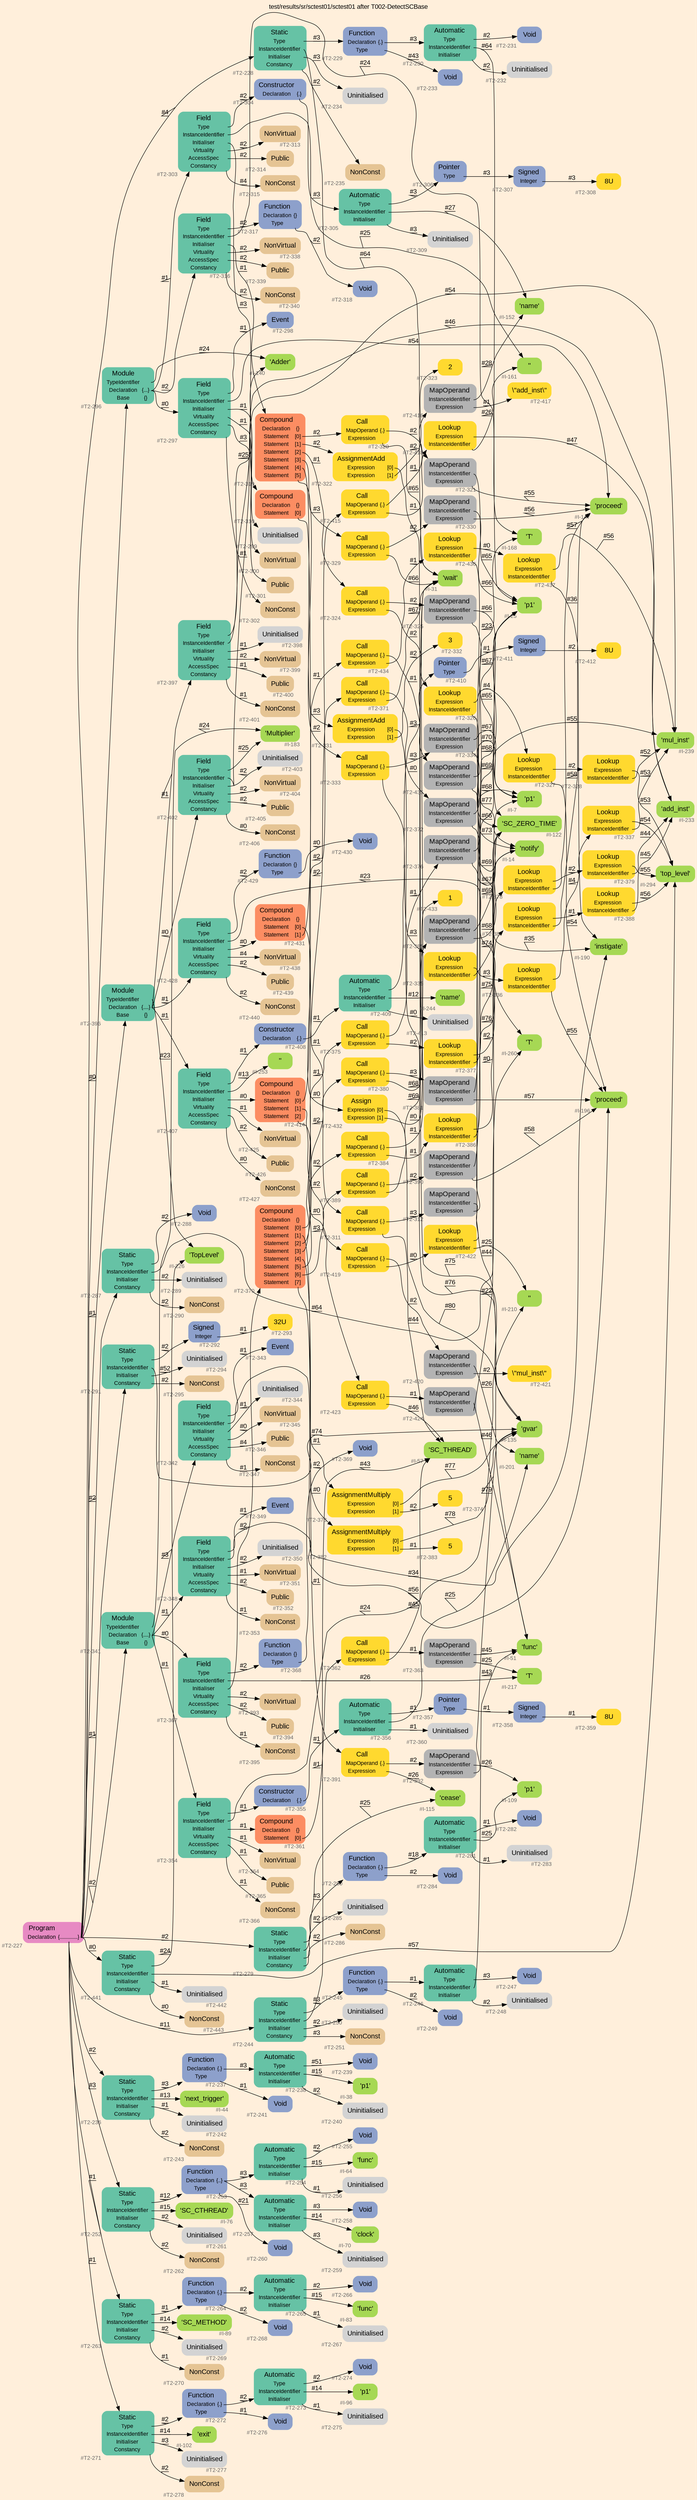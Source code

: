 digraph "test/results/sr/sctest01/sctest01 after T002-DetectSCBase" {
label = "test/results/sr/sctest01/sctest01 after T002-DetectSCBase"
labelloc = t
graph [
    rankdir = "LR"
    ranksep = 0.3
    bgcolor = antiquewhite1
    color = black
    fontcolor = black
    fontname = "Arial"
];
node [
    fontname = "Arial"
];
edge [
    fontname = "Arial"
];

// -------------------- node figure --------------------
// -------- block #T2-227 ----------
"#T2-227" [
    fillcolor = "/set28/4"
    xlabel = "#T2-227"
    fontsize = "12"
    fontcolor = grey40
    shape = "plaintext"
    label = <<TABLE BORDER="0" CELLBORDER="0" CELLSPACING="0">
     <TR><TD><FONT COLOR="black" POINT-SIZE="15">Program</FONT></TD></TR>
     <TR><TD><FONT COLOR="black" POINT-SIZE="12">Declaration</FONT></TD><TD PORT="port0"><FONT COLOR="black" POINT-SIZE="12">{.............}</FONT></TD></TR>
    </TABLE>>
    style = "rounded,filled"
];

// -------- block #T2-228 ----------
"#T2-228" [
    fillcolor = "/set28/1"
    xlabel = "#T2-228"
    fontsize = "12"
    fontcolor = grey40
    shape = "plaintext"
    label = <<TABLE BORDER="0" CELLBORDER="0" CELLSPACING="0">
     <TR><TD><FONT COLOR="black" POINT-SIZE="15">Static</FONT></TD></TR>
     <TR><TD><FONT COLOR="black" POINT-SIZE="12">Type</FONT></TD><TD PORT="port0"></TD></TR>
     <TR><TD><FONT COLOR="black" POINT-SIZE="12">InstanceIdentifier</FONT></TD><TD PORT="port1"></TD></TR>
     <TR><TD><FONT COLOR="black" POINT-SIZE="12">Initialiser</FONT></TD><TD PORT="port2"></TD></TR>
     <TR><TD><FONT COLOR="black" POINT-SIZE="12">Constancy</FONT></TD><TD PORT="port3"></TD></TR>
    </TABLE>>
    style = "rounded,filled"
];

// -------- block #T2-229 ----------
"#T2-229" [
    fillcolor = "/set28/3"
    xlabel = "#T2-229"
    fontsize = "12"
    fontcolor = grey40
    shape = "plaintext"
    label = <<TABLE BORDER="0" CELLBORDER="0" CELLSPACING="0">
     <TR><TD><FONT COLOR="black" POINT-SIZE="15">Function</FONT></TD></TR>
     <TR><TD><FONT COLOR="black" POINT-SIZE="12">Declaration</FONT></TD><TD PORT="port0"><FONT COLOR="black" POINT-SIZE="12">{.}</FONT></TD></TR>
     <TR><TD><FONT COLOR="black" POINT-SIZE="12">Type</FONT></TD><TD PORT="port1"></TD></TR>
    </TABLE>>
    style = "rounded,filled"
];

// -------- block #T2-230 ----------
"#T2-230" [
    fillcolor = "/set28/1"
    xlabel = "#T2-230"
    fontsize = "12"
    fontcolor = grey40
    shape = "plaintext"
    label = <<TABLE BORDER="0" CELLBORDER="0" CELLSPACING="0">
     <TR><TD><FONT COLOR="black" POINT-SIZE="15">Automatic</FONT></TD></TR>
     <TR><TD><FONT COLOR="black" POINT-SIZE="12">Type</FONT></TD><TD PORT="port0"></TD></TR>
     <TR><TD><FONT COLOR="black" POINT-SIZE="12">InstanceIdentifier</FONT></TD><TD PORT="port1"></TD></TR>
     <TR><TD><FONT COLOR="black" POINT-SIZE="12">Initialiser</FONT></TD><TD PORT="port2"></TD></TR>
    </TABLE>>
    style = "rounded,filled"
];

// -------- block #T2-231 ----------
"#T2-231" [
    fillcolor = "/set28/3"
    xlabel = "#T2-231"
    fontsize = "12"
    fontcolor = grey40
    shape = "plaintext"
    label = <<TABLE BORDER="0" CELLBORDER="0" CELLSPACING="0">
     <TR><TD><FONT COLOR="black" POINT-SIZE="15">Void</FONT></TD></TR>
    </TABLE>>
    style = "rounded,filled"
];

// -------- block #I-25 ----------
"#I-25" [
    fillcolor = "/set28/5"
    xlabel = "#I-25"
    fontsize = "12"
    fontcolor = grey40
    shape = "plaintext"
    label = <<TABLE BORDER="0" CELLBORDER="0" CELLSPACING="0">
     <TR><TD><FONT COLOR="black" POINT-SIZE="15">'p1'</FONT></TD></TR>
    </TABLE>>
    style = "rounded,filled"
];

// -------- block #T2-232 ----------
"#T2-232" [
    xlabel = "#T2-232"
    fontsize = "12"
    fontcolor = grey40
    shape = "plaintext"
    label = <<TABLE BORDER="0" CELLBORDER="0" CELLSPACING="0">
     <TR><TD><FONT COLOR="black" POINT-SIZE="15">Uninitialised</FONT></TD></TR>
    </TABLE>>
    style = "rounded,filled"
];

// -------- block #T2-233 ----------
"#T2-233" [
    fillcolor = "/set28/3"
    xlabel = "#T2-233"
    fontsize = "12"
    fontcolor = grey40
    shape = "plaintext"
    label = <<TABLE BORDER="0" CELLBORDER="0" CELLSPACING="0">
     <TR><TD><FONT COLOR="black" POINT-SIZE="15">Void</FONT></TD></TR>
    </TABLE>>
    style = "rounded,filled"
];

// -------- block #I-31 ----------
"#I-31" [
    fillcolor = "/set28/5"
    xlabel = "#I-31"
    fontsize = "12"
    fontcolor = grey40
    shape = "plaintext"
    label = <<TABLE BORDER="0" CELLBORDER="0" CELLSPACING="0">
     <TR><TD><FONT COLOR="black" POINT-SIZE="15">'wait'</FONT></TD></TR>
    </TABLE>>
    style = "rounded,filled"
];

// -------- block #T2-234 ----------
"#T2-234" [
    xlabel = "#T2-234"
    fontsize = "12"
    fontcolor = grey40
    shape = "plaintext"
    label = <<TABLE BORDER="0" CELLBORDER="0" CELLSPACING="0">
     <TR><TD><FONT COLOR="black" POINT-SIZE="15">Uninitialised</FONT></TD></TR>
    </TABLE>>
    style = "rounded,filled"
];

// -------- block #T2-235 ----------
"#T2-235" [
    fillcolor = "/set28/7"
    xlabel = "#T2-235"
    fontsize = "12"
    fontcolor = grey40
    shape = "plaintext"
    label = <<TABLE BORDER="0" CELLBORDER="0" CELLSPACING="0">
     <TR><TD><FONT COLOR="black" POINT-SIZE="15">NonConst</FONT></TD></TR>
    </TABLE>>
    style = "rounded,filled"
];

// -------- block #T2-236 ----------
"#T2-236" [
    fillcolor = "/set28/1"
    xlabel = "#T2-236"
    fontsize = "12"
    fontcolor = grey40
    shape = "plaintext"
    label = <<TABLE BORDER="0" CELLBORDER="0" CELLSPACING="0">
     <TR><TD><FONT COLOR="black" POINT-SIZE="15">Static</FONT></TD></TR>
     <TR><TD><FONT COLOR="black" POINT-SIZE="12">Type</FONT></TD><TD PORT="port0"></TD></TR>
     <TR><TD><FONT COLOR="black" POINT-SIZE="12">InstanceIdentifier</FONT></TD><TD PORT="port1"></TD></TR>
     <TR><TD><FONT COLOR="black" POINT-SIZE="12">Initialiser</FONT></TD><TD PORT="port2"></TD></TR>
     <TR><TD><FONT COLOR="black" POINT-SIZE="12">Constancy</FONT></TD><TD PORT="port3"></TD></TR>
    </TABLE>>
    style = "rounded,filled"
];

// -------- block #T2-237 ----------
"#T2-237" [
    fillcolor = "/set28/3"
    xlabel = "#T2-237"
    fontsize = "12"
    fontcolor = grey40
    shape = "plaintext"
    label = <<TABLE BORDER="0" CELLBORDER="0" CELLSPACING="0">
     <TR><TD><FONT COLOR="black" POINT-SIZE="15">Function</FONT></TD></TR>
     <TR><TD><FONT COLOR="black" POINT-SIZE="12">Declaration</FONT></TD><TD PORT="port0"><FONT COLOR="black" POINT-SIZE="12">{.}</FONT></TD></TR>
     <TR><TD><FONT COLOR="black" POINT-SIZE="12">Type</FONT></TD><TD PORT="port1"></TD></TR>
    </TABLE>>
    style = "rounded,filled"
];

// -------- block #T2-238 ----------
"#T2-238" [
    fillcolor = "/set28/1"
    xlabel = "#T2-238"
    fontsize = "12"
    fontcolor = grey40
    shape = "plaintext"
    label = <<TABLE BORDER="0" CELLBORDER="0" CELLSPACING="0">
     <TR><TD><FONT COLOR="black" POINT-SIZE="15">Automatic</FONT></TD></TR>
     <TR><TD><FONT COLOR="black" POINT-SIZE="12">Type</FONT></TD><TD PORT="port0"></TD></TR>
     <TR><TD><FONT COLOR="black" POINT-SIZE="12">InstanceIdentifier</FONT></TD><TD PORT="port1"></TD></TR>
     <TR><TD><FONT COLOR="black" POINT-SIZE="12">Initialiser</FONT></TD><TD PORT="port2"></TD></TR>
    </TABLE>>
    style = "rounded,filled"
];

// -------- block #T2-239 ----------
"#T2-239" [
    fillcolor = "/set28/3"
    xlabel = "#T2-239"
    fontsize = "12"
    fontcolor = grey40
    shape = "plaintext"
    label = <<TABLE BORDER="0" CELLBORDER="0" CELLSPACING="0">
     <TR><TD><FONT COLOR="black" POINT-SIZE="15">Void</FONT></TD></TR>
    </TABLE>>
    style = "rounded,filled"
];

// -------- block #I-38 ----------
"#I-38" [
    fillcolor = "/set28/5"
    xlabel = "#I-38"
    fontsize = "12"
    fontcolor = grey40
    shape = "plaintext"
    label = <<TABLE BORDER="0" CELLBORDER="0" CELLSPACING="0">
     <TR><TD><FONT COLOR="black" POINT-SIZE="15">'p1'</FONT></TD></TR>
    </TABLE>>
    style = "rounded,filled"
];

// -------- block #T2-240 ----------
"#T2-240" [
    xlabel = "#T2-240"
    fontsize = "12"
    fontcolor = grey40
    shape = "plaintext"
    label = <<TABLE BORDER="0" CELLBORDER="0" CELLSPACING="0">
     <TR><TD><FONT COLOR="black" POINT-SIZE="15">Uninitialised</FONT></TD></TR>
    </TABLE>>
    style = "rounded,filled"
];

// -------- block #T2-241 ----------
"#T2-241" [
    fillcolor = "/set28/3"
    xlabel = "#T2-241"
    fontsize = "12"
    fontcolor = grey40
    shape = "plaintext"
    label = <<TABLE BORDER="0" CELLBORDER="0" CELLSPACING="0">
     <TR><TD><FONT COLOR="black" POINT-SIZE="15">Void</FONT></TD></TR>
    </TABLE>>
    style = "rounded,filled"
];

// -------- block #I-44 ----------
"#I-44" [
    fillcolor = "/set28/5"
    xlabel = "#I-44"
    fontsize = "12"
    fontcolor = grey40
    shape = "plaintext"
    label = <<TABLE BORDER="0" CELLBORDER="0" CELLSPACING="0">
     <TR><TD><FONT COLOR="black" POINT-SIZE="15">'next_trigger'</FONT></TD></TR>
    </TABLE>>
    style = "rounded,filled"
];

// -------- block #T2-242 ----------
"#T2-242" [
    xlabel = "#T2-242"
    fontsize = "12"
    fontcolor = grey40
    shape = "plaintext"
    label = <<TABLE BORDER="0" CELLBORDER="0" CELLSPACING="0">
     <TR><TD><FONT COLOR="black" POINT-SIZE="15">Uninitialised</FONT></TD></TR>
    </TABLE>>
    style = "rounded,filled"
];

// -------- block #T2-243 ----------
"#T2-243" [
    fillcolor = "/set28/7"
    xlabel = "#T2-243"
    fontsize = "12"
    fontcolor = grey40
    shape = "plaintext"
    label = <<TABLE BORDER="0" CELLBORDER="0" CELLSPACING="0">
     <TR><TD><FONT COLOR="black" POINT-SIZE="15">NonConst</FONT></TD></TR>
    </TABLE>>
    style = "rounded,filled"
];

// -------- block #T2-244 ----------
"#T2-244" [
    fillcolor = "/set28/1"
    xlabel = "#T2-244"
    fontsize = "12"
    fontcolor = grey40
    shape = "plaintext"
    label = <<TABLE BORDER="0" CELLBORDER="0" CELLSPACING="0">
     <TR><TD><FONT COLOR="black" POINT-SIZE="15">Static</FONT></TD></TR>
     <TR><TD><FONT COLOR="black" POINT-SIZE="12">Type</FONT></TD><TD PORT="port0"></TD></TR>
     <TR><TD><FONT COLOR="black" POINT-SIZE="12">InstanceIdentifier</FONT></TD><TD PORT="port1"></TD></TR>
     <TR><TD><FONT COLOR="black" POINT-SIZE="12">Initialiser</FONT></TD><TD PORT="port2"></TD></TR>
     <TR><TD><FONT COLOR="black" POINT-SIZE="12">Constancy</FONT></TD><TD PORT="port3"></TD></TR>
    </TABLE>>
    style = "rounded,filled"
];

// -------- block #T2-245 ----------
"#T2-245" [
    fillcolor = "/set28/3"
    xlabel = "#T2-245"
    fontsize = "12"
    fontcolor = grey40
    shape = "plaintext"
    label = <<TABLE BORDER="0" CELLBORDER="0" CELLSPACING="0">
     <TR><TD><FONT COLOR="black" POINT-SIZE="15">Function</FONT></TD></TR>
     <TR><TD><FONT COLOR="black" POINT-SIZE="12">Declaration</FONT></TD><TD PORT="port0"><FONT COLOR="black" POINT-SIZE="12">{.}</FONT></TD></TR>
     <TR><TD><FONT COLOR="black" POINT-SIZE="12">Type</FONT></TD><TD PORT="port1"></TD></TR>
    </TABLE>>
    style = "rounded,filled"
];

// -------- block #T2-246 ----------
"#T2-246" [
    fillcolor = "/set28/1"
    xlabel = "#T2-246"
    fontsize = "12"
    fontcolor = grey40
    shape = "plaintext"
    label = <<TABLE BORDER="0" CELLBORDER="0" CELLSPACING="0">
     <TR><TD><FONT COLOR="black" POINT-SIZE="15">Automatic</FONT></TD></TR>
     <TR><TD><FONT COLOR="black" POINT-SIZE="12">Type</FONT></TD><TD PORT="port0"></TD></TR>
     <TR><TD><FONT COLOR="black" POINT-SIZE="12">InstanceIdentifier</FONT></TD><TD PORT="port1"></TD></TR>
     <TR><TD><FONT COLOR="black" POINT-SIZE="12">Initialiser</FONT></TD><TD PORT="port2"></TD></TR>
    </TABLE>>
    style = "rounded,filled"
];

// -------- block #T2-247 ----------
"#T2-247" [
    fillcolor = "/set28/3"
    xlabel = "#T2-247"
    fontsize = "12"
    fontcolor = grey40
    shape = "plaintext"
    label = <<TABLE BORDER="0" CELLBORDER="0" CELLSPACING="0">
     <TR><TD><FONT COLOR="black" POINT-SIZE="15">Void</FONT></TD></TR>
    </TABLE>>
    style = "rounded,filled"
];

// -------- block #I-51 ----------
"#I-51" [
    fillcolor = "/set28/5"
    xlabel = "#I-51"
    fontsize = "12"
    fontcolor = grey40
    shape = "plaintext"
    label = <<TABLE BORDER="0" CELLBORDER="0" CELLSPACING="0">
     <TR><TD><FONT COLOR="black" POINT-SIZE="15">'func'</FONT></TD></TR>
    </TABLE>>
    style = "rounded,filled"
];

// -------- block #T2-248 ----------
"#T2-248" [
    xlabel = "#T2-248"
    fontsize = "12"
    fontcolor = grey40
    shape = "plaintext"
    label = <<TABLE BORDER="0" CELLBORDER="0" CELLSPACING="0">
     <TR><TD><FONT COLOR="black" POINT-SIZE="15">Uninitialised</FONT></TD></TR>
    </TABLE>>
    style = "rounded,filled"
];

// -------- block #T2-249 ----------
"#T2-249" [
    fillcolor = "/set28/3"
    xlabel = "#T2-249"
    fontsize = "12"
    fontcolor = grey40
    shape = "plaintext"
    label = <<TABLE BORDER="0" CELLBORDER="0" CELLSPACING="0">
     <TR><TD><FONT COLOR="black" POINT-SIZE="15">Void</FONT></TD></TR>
    </TABLE>>
    style = "rounded,filled"
];

// -------- block #I-57 ----------
"#I-57" [
    fillcolor = "/set28/5"
    xlabel = "#I-57"
    fontsize = "12"
    fontcolor = grey40
    shape = "plaintext"
    label = <<TABLE BORDER="0" CELLBORDER="0" CELLSPACING="0">
     <TR><TD><FONT COLOR="black" POINT-SIZE="15">'SC_THREAD'</FONT></TD></TR>
    </TABLE>>
    style = "rounded,filled"
];

// -------- block #T2-250 ----------
"#T2-250" [
    xlabel = "#T2-250"
    fontsize = "12"
    fontcolor = grey40
    shape = "plaintext"
    label = <<TABLE BORDER="0" CELLBORDER="0" CELLSPACING="0">
     <TR><TD><FONT COLOR="black" POINT-SIZE="15">Uninitialised</FONT></TD></TR>
    </TABLE>>
    style = "rounded,filled"
];

// -------- block #T2-251 ----------
"#T2-251" [
    fillcolor = "/set28/7"
    xlabel = "#T2-251"
    fontsize = "12"
    fontcolor = grey40
    shape = "plaintext"
    label = <<TABLE BORDER="0" CELLBORDER="0" CELLSPACING="0">
     <TR><TD><FONT COLOR="black" POINT-SIZE="15">NonConst</FONT></TD></TR>
    </TABLE>>
    style = "rounded,filled"
];

// -------- block #T2-252 ----------
"#T2-252" [
    fillcolor = "/set28/1"
    xlabel = "#T2-252"
    fontsize = "12"
    fontcolor = grey40
    shape = "plaintext"
    label = <<TABLE BORDER="0" CELLBORDER="0" CELLSPACING="0">
     <TR><TD><FONT COLOR="black" POINT-SIZE="15">Static</FONT></TD></TR>
     <TR><TD><FONT COLOR="black" POINT-SIZE="12">Type</FONT></TD><TD PORT="port0"></TD></TR>
     <TR><TD><FONT COLOR="black" POINT-SIZE="12">InstanceIdentifier</FONT></TD><TD PORT="port1"></TD></TR>
     <TR><TD><FONT COLOR="black" POINT-SIZE="12">Initialiser</FONT></TD><TD PORT="port2"></TD></TR>
     <TR><TD><FONT COLOR="black" POINT-SIZE="12">Constancy</FONT></TD><TD PORT="port3"></TD></TR>
    </TABLE>>
    style = "rounded,filled"
];

// -------- block #T2-253 ----------
"#T2-253" [
    fillcolor = "/set28/3"
    xlabel = "#T2-253"
    fontsize = "12"
    fontcolor = grey40
    shape = "plaintext"
    label = <<TABLE BORDER="0" CELLBORDER="0" CELLSPACING="0">
     <TR><TD><FONT COLOR="black" POINT-SIZE="15">Function</FONT></TD></TR>
     <TR><TD><FONT COLOR="black" POINT-SIZE="12">Declaration</FONT></TD><TD PORT="port0"><FONT COLOR="black" POINT-SIZE="12">{..}</FONT></TD></TR>
     <TR><TD><FONT COLOR="black" POINT-SIZE="12">Type</FONT></TD><TD PORT="port1"></TD></TR>
    </TABLE>>
    style = "rounded,filled"
];

// -------- block #T2-254 ----------
"#T2-254" [
    fillcolor = "/set28/1"
    xlabel = "#T2-254"
    fontsize = "12"
    fontcolor = grey40
    shape = "plaintext"
    label = <<TABLE BORDER="0" CELLBORDER="0" CELLSPACING="0">
     <TR><TD><FONT COLOR="black" POINT-SIZE="15">Automatic</FONT></TD></TR>
     <TR><TD><FONT COLOR="black" POINT-SIZE="12">Type</FONT></TD><TD PORT="port0"></TD></TR>
     <TR><TD><FONT COLOR="black" POINT-SIZE="12">InstanceIdentifier</FONT></TD><TD PORT="port1"></TD></TR>
     <TR><TD><FONT COLOR="black" POINT-SIZE="12">Initialiser</FONT></TD><TD PORT="port2"></TD></TR>
    </TABLE>>
    style = "rounded,filled"
];

// -------- block #T2-255 ----------
"#T2-255" [
    fillcolor = "/set28/3"
    xlabel = "#T2-255"
    fontsize = "12"
    fontcolor = grey40
    shape = "plaintext"
    label = <<TABLE BORDER="0" CELLBORDER="0" CELLSPACING="0">
     <TR><TD><FONT COLOR="black" POINT-SIZE="15">Void</FONT></TD></TR>
    </TABLE>>
    style = "rounded,filled"
];

// -------- block #I-64 ----------
"#I-64" [
    fillcolor = "/set28/5"
    xlabel = "#I-64"
    fontsize = "12"
    fontcolor = grey40
    shape = "plaintext"
    label = <<TABLE BORDER="0" CELLBORDER="0" CELLSPACING="0">
     <TR><TD><FONT COLOR="black" POINT-SIZE="15">'func'</FONT></TD></TR>
    </TABLE>>
    style = "rounded,filled"
];

// -------- block #T2-256 ----------
"#T2-256" [
    xlabel = "#T2-256"
    fontsize = "12"
    fontcolor = grey40
    shape = "plaintext"
    label = <<TABLE BORDER="0" CELLBORDER="0" CELLSPACING="0">
     <TR><TD><FONT COLOR="black" POINT-SIZE="15">Uninitialised</FONT></TD></TR>
    </TABLE>>
    style = "rounded,filled"
];

// -------- block #T2-257 ----------
"#T2-257" [
    fillcolor = "/set28/1"
    xlabel = "#T2-257"
    fontsize = "12"
    fontcolor = grey40
    shape = "plaintext"
    label = <<TABLE BORDER="0" CELLBORDER="0" CELLSPACING="0">
     <TR><TD><FONT COLOR="black" POINT-SIZE="15">Automatic</FONT></TD></TR>
     <TR><TD><FONT COLOR="black" POINT-SIZE="12">Type</FONT></TD><TD PORT="port0"></TD></TR>
     <TR><TD><FONT COLOR="black" POINT-SIZE="12">InstanceIdentifier</FONT></TD><TD PORT="port1"></TD></TR>
     <TR><TD><FONT COLOR="black" POINT-SIZE="12">Initialiser</FONT></TD><TD PORT="port2"></TD></TR>
    </TABLE>>
    style = "rounded,filled"
];

// -------- block #T2-258 ----------
"#T2-258" [
    fillcolor = "/set28/3"
    xlabel = "#T2-258"
    fontsize = "12"
    fontcolor = grey40
    shape = "plaintext"
    label = <<TABLE BORDER="0" CELLBORDER="0" CELLSPACING="0">
     <TR><TD><FONT COLOR="black" POINT-SIZE="15">Void</FONT></TD></TR>
    </TABLE>>
    style = "rounded,filled"
];

// -------- block #I-70 ----------
"#I-70" [
    fillcolor = "/set28/5"
    xlabel = "#I-70"
    fontsize = "12"
    fontcolor = grey40
    shape = "plaintext"
    label = <<TABLE BORDER="0" CELLBORDER="0" CELLSPACING="0">
     <TR><TD><FONT COLOR="black" POINT-SIZE="15">'clock'</FONT></TD></TR>
    </TABLE>>
    style = "rounded,filled"
];

// -------- block #T2-259 ----------
"#T2-259" [
    xlabel = "#T2-259"
    fontsize = "12"
    fontcolor = grey40
    shape = "plaintext"
    label = <<TABLE BORDER="0" CELLBORDER="0" CELLSPACING="0">
     <TR><TD><FONT COLOR="black" POINT-SIZE="15">Uninitialised</FONT></TD></TR>
    </TABLE>>
    style = "rounded,filled"
];

// -------- block #T2-260 ----------
"#T2-260" [
    fillcolor = "/set28/3"
    xlabel = "#T2-260"
    fontsize = "12"
    fontcolor = grey40
    shape = "plaintext"
    label = <<TABLE BORDER="0" CELLBORDER="0" CELLSPACING="0">
     <TR><TD><FONT COLOR="black" POINT-SIZE="15">Void</FONT></TD></TR>
    </TABLE>>
    style = "rounded,filled"
];

// -------- block #I-76 ----------
"#I-76" [
    fillcolor = "/set28/5"
    xlabel = "#I-76"
    fontsize = "12"
    fontcolor = grey40
    shape = "plaintext"
    label = <<TABLE BORDER="0" CELLBORDER="0" CELLSPACING="0">
     <TR><TD><FONT COLOR="black" POINT-SIZE="15">'SC_CTHREAD'</FONT></TD></TR>
    </TABLE>>
    style = "rounded,filled"
];

// -------- block #T2-261 ----------
"#T2-261" [
    xlabel = "#T2-261"
    fontsize = "12"
    fontcolor = grey40
    shape = "plaintext"
    label = <<TABLE BORDER="0" CELLBORDER="0" CELLSPACING="0">
     <TR><TD><FONT COLOR="black" POINT-SIZE="15">Uninitialised</FONT></TD></TR>
    </TABLE>>
    style = "rounded,filled"
];

// -------- block #T2-262 ----------
"#T2-262" [
    fillcolor = "/set28/7"
    xlabel = "#T2-262"
    fontsize = "12"
    fontcolor = grey40
    shape = "plaintext"
    label = <<TABLE BORDER="0" CELLBORDER="0" CELLSPACING="0">
     <TR><TD><FONT COLOR="black" POINT-SIZE="15">NonConst</FONT></TD></TR>
    </TABLE>>
    style = "rounded,filled"
];

// -------- block #T2-263 ----------
"#T2-263" [
    fillcolor = "/set28/1"
    xlabel = "#T2-263"
    fontsize = "12"
    fontcolor = grey40
    shape = "plaintext"
    label = <<TABLE BORDER="0" CELLBORDER="0" CELLSPACING="0">
     <TR><TD><FONT COLOR="black" POINT-SIZE="15">Static</FONT></TD></TR>
     <TR><TD><FONT COLOR="black" POINT-SIZE="12">Type</FONT></TD><TD PORT="port0"></TD></TR>
     <TR><TD><FONT COLOR="black" POINT-SIZE="12">InstanceIdentifier</FONT></TD><TD PORT="port1"></TD></TR>
     <TR><TD><FONT COLOR="black" POINT-SIZE="12">Initialiser</FONT></TD><TD PORT="port2"></TD></TR>
     <TR><TD><FONT COLOR="black" POINT-SIZE="12">Constancy</FONT></TD><TD PORT="port3"></TD></TR>
    </TABLE>>
    style = "rounded,filled"
];

// -------- block #T2-264 ----------
"#T2-264" [
    fillcolor = "/set28/3"
    xlabel = "#T2-264"
    fontsize = "12"
    fontcolor = grey40
    shape = "plaintext"
    label = <<TABLE BORDER="0" CELLBORDER="0" CELLSPACING="0">
     <TR><TD><FONT COLOR="black" POINT-SIZE="15">Function</FONT></TD></TR>
     <TR><TD><FONT COLOR="black" POINT-SIZE="12">Declaration</FONT></TD><TD PORT="port0"><FONT COLOR="black" POINT-SIZE="12">{.}</FONT></TD></TR>
     <TR><TD><FONT COLOR="black" POINT-SIZE="12">Type</FONT></TD><TD PORT="port1"></TD></TR>
    </TABLE>>
    style = "rounded,filled"
];

// -------- block #T2-265 ----------
"#T2-265" [
    fillcolor = "/set28/1"
    xlabel = "#T2-265"
    fontsize = "12"
    fontcolor = grey40
    shape = "plaintext"
    label = <<TABLE BORDER="0" CELLBORDER="0" CELLSPACING="0">
     <TR><TD><FONT COLOR="black" POINT-SIZE="15">Automatic</FONT></TD></TR>
     <TR><TD><FONT COLOR="black" POINT-SIZE="12">Type</FONT></TD><TD PORT="port0"></TD></TR>
     <TR><TD><FONT COLOR="black" POINT-SIZE="12">InstanceIdentifier</FONT></TD><TD PORT="port1"></TD></TR>
     <TR><TD><FONT COLOR="black" POINT-SIZE="12">Initialiser</FONT></TD><TD PORT="port2"></TD></TR>
    </TABLE>>
    style = "rounded,filled"
];

// -------- block #T2-266 ----------
"#T2-266" [
    fillcolor = "/set28/3"
    xlabel = "#T2-266"
    fontsize = "12"
    fontcolor = grey40
    shape = "plaintext"
    label = <<TABLE BORDER="0" CELLBORDER="0" CELLSPACING="0">
     <TR><TD><FONT COLOR="black" POINT-SIZE="15">Void</FONT></TD></TR>
    </TABLE>>
    style = "rounded,filled"
];

// -------- block #I-83 ----------
"#I-83" [
    fillcolor = "/set28/5"
    xlabel = "#I-83"
    fontsize = "12"
    fontcolor = grey40
    shape = "plaintext"
    label = <<TABLE BORDER="0" CELLBORDER="0" CELLSPACING="0">
     <TR><TD><FONT COLOR="black" POINT-SIZE="15">'func'</FONT></TD></TR>
    </TABLE>>
    style = "rounded,filled"
];

// -------- block #T2-267 ----------
"#T2-267" [
    xlabel = "#T2-267"
    fontsize = "12"
    fontcolor = grey40
    shape = "plaintext"
    label = <<TABLE BORDER="0" CELLBORDER="0" CELLSPACING="0">
     <TR><TD><FONT COLOR="black" POINT-SIZE="15">Uninitialised</FONT></TD></TR>
    </TABLE>>
    style = "rounded,filled"
];

// -------- block #T2-268 ----------
"#T2-268" [
    fillcolor = "/set28/3"
    xlabel = "#T2-268"
    fontsize = "12"
    fontcolor = grey40
    shape = "plaintext"
    label = <<TABLE BORDER="0" CELLBORDER="0" CELLSPACING="0">
     <TR><TD><FONT COLOR="black" POINT-SIZE="15">Void</FONT></TD></TR>
    </TABLE>>
    style = "rounded,filled"
];

// -------- block #I-89 ----------
"#I-89" [
    fillcolor = "/set28/5"
    xlabel = "#I-89"
    fontsize = "12"
    fontcolor = grey40
    shape = "plaintext"
    label = <<TABLE BORDER="0" CELLBORDER="0" CELLSPACING="0">
     <TR><TD><FONT COLOR="black" POINT-SIZE="15">'SC_METHOD'</FONT></TD></TR>
    </TABLE>>
    style = "rounded,filled"
];

// -------- block #T2-269 ----------
"#T2-269" [
    xlabel = "#T2-269"
    fontsize = "12"
    fontcolor = grey40
    shape = "plaintext"
    label = <<TABLE BORDER="0" CELLBORDER="0" CELLSPACING="0">
     <TR><TD><FONT COLOR="black" POINT-SIZE="15">Uninitialised</FONT></TD></TR>
    </TABLE>>
    style = "rounded,filled"
];

// -------- block #T2-270 ----------
"#T2-270" [
    fillcolor = "/set28/7"
    xlabel = "#T2-270"
    fontsize = "12"
    fontcolor = grey40
    shape = "plaintext"
    label = <<TABLE BORDER="0" CELLBORDER="0" CELLSPACING="0">
     <TR><TD><FONT COLOR="black" POINT-SIZE="15">NonConst</FONT></TD></TR>
    </TABLE>>
    style = "rounded,filled"
];

// -------- block #T2-271 ----------
"#T2-271" [
    fillcolor = "/set28/1"
    xlabel = "#T2-271"
    fontsize = "12"
    fontcolor = grey40
    shape = "plaintext"
    label = <<TABLE BORDER="0" CELLBORDER="0" CELLSPACING="0">
     <TR><TD><FONT COLOR="black" POINT-SIZE="15">Static</FONT></TD></TR>
     <TR><TD><FONT COLOR="black" POINT-SIZE="12">Type</FONT></TD><TD PORT="port0"></TD></TR>
     <TR><TD><FONT COLOR="black" POINT-SIZE="12">InstanceIdentifier</FONT></TD><TD PORT="port1"></TD></TR>
     <TR><TD><FONT COLOR="black" POINT-SIZE="12">Initialiser</FONT></TD><TD PORT="port2"></TD></TR>
     <TR><TD><FONT COLOR="black" POINT-SIZE="12">Constancy</FONT></TD><TD PORT="port3"></TD></TR>
    </TABLE>>
    style = "rounded,filled"
];

// -------- block #T2-272 ----------
"#T2-272" [
    fillcolor = "/set28/3"
    xlabel = "#T2-272"
    fontsize = "12"
    fontcolor = grey40
    shape = "plaintext"
    label = <<TABLE BORDER="0" CELLBORDER="0" CELLSPACING="0">
     <TR><TD><FONT COLOR="black" POINT-SIZE="15">Function</FONT></TD></TR>
     <TR><TD><FONT COLOR="black" POINT-SIZE="12">Declaration</FONT></TD><TD PORT="port0"><FONT COLOR="black" POINT-SIZE="12">{.}</FONT></TD></TR>
     <TR><TD><FONT COLOR="black" POINT-SIZE="12">Type</FONT></TD><TD PORT="port1"></TD></TR>
    </TABLE>>
    style = "rounded,filled"
];

// -------- block #T2-273 ----------
"#T2-273" [
    fillcolor = "/set28/1"
    xlabel = "#T2-273"
    fontsize = "12"
    fontcolor = grey40
    shape = "plaintext"
    label = <<TABLE BORDER="0" CELLBORDER="0" CELLSPACING="0">
     <TR><TD><FONT COLOR="black" POINT-SIZE="15">Automatic</FONT></TD></TR>
     <TR><TD><FONT COLOR="black" POINT-SIZE="12">Type</FONT></TD><TD PORT="port0"></TD></TR>
     <TR><TD><FONT COLOR="black" POINT-SIZE="12">InstanceIdentifier</FONT></TD><TD PORT="port1"></TD></TR>
     <TR><TD><FONT COLOR="black" POINT-SIZE="12">Initialiser</FONT></TD><TD PORT="port2"></TD></TR>
    </TABLE>>
    style = "rounded,filled"
];

// -------- block #T2-274 ----------
"#T2-274" [
    fillcolor = "/set28/3"
    xlabel = "#T2-274"
    fontsize = "12"
    fontcolor = grey40
    shape = "plaintext"
    label = <<TABLE BORDER="0" CELLBORDER="0" CELLSPACING="0">
     <TR><TD><FONT COLOR="black" POINT-SIZE="15">Void</FONT></TD></TR>
    </TABLE>>
    style = "rounded,filled"
];

// -------- block #I-96 ----------
"#I-96" [
    fillcolor = "/set28/5"
    xlabel = "#I-96"
    fontsize = "12"
    fontcolor = grey40
    shape = "plaintext"
    label = <<TABLE BORDER="0" CELLBORDER="0" CELLSPACING="0">
     <TR><TD><FONT COLOR="black" POINT-SIZE="15">'p1'</FONT></TD></TR>
    </TABLE>>
    style = "rounded,filled"
];

// -------- block #T2-275 ----------
"#T2-275" [
    xlabel = "#T2-275"
    fontsize = "12"
    fontcolor = grey40
    shape = "plaintext"
    label = <<TABLE BORDER="0" CELLBORDER="0" CELLSPACING="0">
     <TR><TD><FONT COLOR="black" POINT-SIZE="15">Uninitialised</FONT></TD></TR>
    </TABLE>>
    style = "rounded,filled"
];

// -------- block #T2-276 ----------
"#T2-276" [
    fillcolor = "/set28/3"
    xlabel = "#T2-276"
    fontsize = "12"
    fontcolor = grey40
    shape = "plaintext"
    label = <<TABLE BORDER="0" CELLBORDER="0" CELLSPACING="0">
     <TR><TD><FONT COLOR="black" POINT-SIZE="15">Void</FONT></TD></TR>
    </TABLE>>
    style = "rounded,filled"
];

// -------- block #I-102 ----------
"#I-102" [
    fillcolor = "/set28/5"
    xlabel = "#I-102"
    fontsize = "12"
    fontcolor = grey40
    shape = "plaintext"
    label = <<TABLE BORDER="0" CELLBORDER="0" CELLSPACING="0">
     <TR><TD><FONT COLOR="black" POINT-SIZE="15">'exit'</FONT></TD></TR>
    </TABLE>>
    style = "rounded,filled"
];

// -------- block #T2-277 ----------
"#T2-277" [
    xlabel = "#T2-277"
    fontsize = "12"
    fontcolor = grey40
    shape = "plaintext"
    label = <<TABLE BORDER="0" CELLBORDER="0" CELLSPACING="0">
     <TR><TD><FONT COLOR="black" POINT-SIZE="15">Uninitialised</FONT></TD></TR>
    </TABLE>>
    style = "rounded,filled"
];

// -------- block #T2-278 ----------
"#T2-278" [
    fillcolor = "/set28/7"
    xlabel = "#T2-278"
    fontsize = "12"
    fontcolor = grey40
    shape = "plaintext"
    label = <<TABLE BORDER="0" CELLBORDER="0" CELLSPACING="0">
     <TR><TD><FONT COLOR="black" POINT-SIZE="15">NonConst</FONT></TD></TR>
    </TABLE>>
    style = "rounded,filled"
];

// -------- block #T2-279 ----------
"#T2-279" [
    fillcolor = "/set28/1"
    xlabel = "#T2-279"
    fontsize = "12"
    fontcolor = grey40
    shape = "plaintext"
    label = <<TABLE BORDER="0" CELLBORDER="0" CELLSPACING="0">
     <TR><TD><FONT COLOR="black" POINT-SIZE="15">Static</FONT></TD></TR>
     <TR><TD><FONT COLOR="black" POINT-SIZE="12">Type</FONT></TD><TD PORT="port0"></TD></TR>
     <TR><TD><FONT COLOR="black" POINT-SIZE="12">InstanceIdentifier</FONT></TD><TD PORT="port1"></TD></TR>
     <TR><TD><FONT COLOR="black" POINT-SIZE="12">Initialiser</FONT></TD><TD PORT="port2"></TD></TR>
     <TR><TD><FONT COLOR="black" POINT-SIZE="12">Constancy</FONT></TD><TD PORT="port3"></TD></TR>
    </TABLE>>
    style = "rounded,filled"
];

// -------- block #T2-280 ----------
"#T2-280" [
    fillcolor = "/set28/3"
    xlabel = "#T2-280"
    fontsize = "12"
    fontcolor = grey40
    shape = "plaintext"
    label = <<TABLE BORDER="0" CELLBORDER="0" CELLSPACING="0">
     <TR><TD><FONT COLOR="black" POINT-SIZE="15">Function</FONT></TD></TR>
     <TR><TD><FONT COLOR="black" POINT-SIZE="12">Declaration</FONT></TD><TD PORT="port0"><FONT COLOR="black" POINT-SIZE="12">{.}</FONT></TD></TR>
     <TR><TD><FONT COLOR="black" POINT-SIZE="12">Type</FONT></TD><TD PORT="port1"></TD></TR>
    </TABLE>>
    style = "rounded,filled"
];

// -------- block #T2-281 ----------
"#T2-281" [
    fillcolor = "/set28/1"
    xlabel = "#T2-281"
    fontsize = "12"
    fontcolor = grey40
    shape = "plaintext"
    label = <<TABLE BORDER="0" CELLBORDER="0" CELLSPACING="0">
     <TR><TD><FONT COLOR="black" POINT-SIZE="15">Automatic</FONT></TD></TR>
     <TR><TD><FONT COLOR="black" POINT-SIZE="12">Type</FONT></TD><TD PORT="port0"></TD></TR>
     <TR><TD><FONT COLOR="black" POINT-SIZE="12">InstanceIdentifier</FONT></TD><TD PORT="port1"></TD></TR>
     <TR><TD><FONT COLOR="black" POINT-SIZE="12">Initialiser</FONT></TD><TD PORT="port2"></TD></TR>
    </TABLE>>
    style = "rounded,filled"
];

// -------- block #T2-282 ----------
"#T2-282" [
    fillcolor = "/set28/3"
    xlabel = "#T2-282"
    fontsize = "12"
    fontcolor = grey40
    shape = "plaintext"
    label = <<TABLE BORDER="0" CELLBORDER="0" CELLSPACING="0">
     <TR><TD><FONT COLOR="black" POINT-SIZE="15">Void</FONT></TD></TR>
    </TABLE>>
    style = "rounded,filled"
];

// -------- block #I-109 ----------
"#I-109" [
    fillcolor = "/set28/5"
    xlabel = "#I-109"
    fontsize = "12"
    fontcolor = grey40
    shape = "plaintext"
    label = <<TABLE BORDER="0" CELLBORDER="0" CELLSPACING="0">
     <TR><TD><FONT COLOR="black" POINT-SIZE="15">'p1'</FONT></TD></TR>
    </TABLE>>
    style = "rounded,filled"
];

// -------- block #T2-283 ----------
"#T2-283" [
    xlabel = "#T2-283"
    fontsize = "12"
    fontcolor = grey40
    shape = "plaintext"
    label = <<TABLE BORDER="0" CELLBORDER="0" CELLSPACING="0">
     <TR><TD><FONT COLOR="black" POINT-SIZE="15">Uninitialised</FONT></TD></TR>
    </TABLE>>
    style = "rounded,filled"
];

// -------- block #T2-284 ----------
"#T2-284" [
    fillcolor = "/set28/3"
    xlabel = "#T2-284"
    fontsize = "12"
    fontcolor = grey40
    shape = "plaintext"
    label = <<TABLE BORDER="0" CELLBORDER="0" CELLSPACING="0">
     <TR><TD><FONT COLOR="black" POINT-SIZE="15">Void</FONT></TD></TR>
    </TABLE>>
    style = "rounded,filled"
];

// -------- block #I-115 ----------
"#I-115" [
    fillcolor = "/set28/5"
    xlabel = "#I-115"
    fontsize = "12"
    fontcolor = grey40
    shape = "plaintext"
    label = <<TABLE BORDER="0" CELLBORDER="0" CELLSPACING="0">
     <TR><TD><FONT COLOR="black" POINT-SIZE="15">'cease'</FONT></TD></TR>
    </TABLE>>
    style = "rounded,filled"
];

// -------- block #T2-285 ----------
"#T2-285" [
    xlabel = "#T2-285"
    fontsize = "12"
    fontcolor = grey40
    shape = "plaintext"
    label = <<TABLE BORDER="0" CELLBORDER="0" CELLSPACING="0">
     <TR><TD><FONT COLOR="black" POINT-SIZE="15">Uninitialised</FONT></TD></TR>
    </TABLE>>
    style = "rounded,filled"
];

// -------- block #T2-286 ----------
"#T2-286" [
    fillcolor = "/set28/7"
    xlabel = "#T2-286"
    fontsize = "12"
    fontcolor = grey40
    shape = "plaintext"
    label = <<TABLE BORDER="0" CELLBORDER="0" CELLSPACING="0">
     <TR><TD><FONT COLOR="black" POINT-SIZE="15">NonConst</FONT></TD></TR>
    </TABLE>>
    style = "rounded,filled"
];

// -------- block #T2-287 ----------
"#T2-287" [
    fillcolor = "/set28/1"
    xlabel = "#T2-287"
    fontsize = "12"
    fontcolor = grey40
    shape = "plaintext"
    label = <<TABLE BORDER="0" CELLBORDER="0" CELLSPACING="0">
     <TR><TD><FONT COLOR="black" POINT-SIZE="15">Static</FONT></TD></TR>
     <TR><TD><FONT COLOR="black" POINT-SIZE="12">Type</FONT></TD><TD PORT="port0"></TD></TR>
     <TR><TD><FONT COLOR="black" POINT-SIZE="12">InstanceIdentifier</FONT></TD><TD PORT="port1"></TD></TR>
     <TR><TD><FONT COLOR="black" POINT-SIZE="12">Initialiser</FONT></TD><TD PORT="port2"></TD></TR>
     <TR><TD><FONT COLOR="black" POINT-SIZE="12">Constancy</FONT></TD><TD PORT="port3"></TD></TR>
    </TABLE>>
    style = "rounded,filled"
];

// -------- block #T2-288 ----------
"#T2-288" [
    fillcolor = "/set28/3"
    xlabel = "#T2-288"
    fontsize = "12"
    fontcolor = grey40
    shape = "plaintext"
    label = <<TABLE BORDER="0" CELLBORDER="0" CELLSPACING="0">
     <TR><TD><FONT COLOR="black" POINT-SIZE="15">Void</FONT></TD></TR>
    </TABLE>>
    style = "rounded,filled"
];

// -------- block #I-122 ----------
"#I-122" [
    fillcolor = "/set28/5"
    xlabel = "#I-122"
    fontsize = "12"
    fontcolor = grey40
    shape = "plaintext"
    label = <<TABLE BORDER="0" CELLBORDER="0" CELLSPACING="0">
     <TR><TD><FONT COLOR="black" POINT-SIZE="15">'SC_ZERO_TIME'</FONT></TD></TR>
    </TABLE>>
    style = "rounded,filled"
];

// -------- block #T2-289 ----------
"#T2-289" [
    xlabel = "#T2-289"
    fontsize = "12"
    fontcolor = grey40
    shape = "plaintext"
    label = <<TABLE BORDER="0" CELLBORDER="0" CELLSPACING="0">
     <TR><TD><FONT COLOR="black" POINT-SIZE="15">Uninitialised</FONT></TD></TR>
    </TABLE>>
    style = "rounded,filled"
];

// -------- block #T2-290 ----------
"#T2-290" [
    fillcolor = "/set28/7"
    xlabel = "#T2-290"
    fontsize = "12"
    fontcolor = grey40
    shape = "plaintext"
    label = <<TABLE BORDER="0" CELLBORDER="0" CELLSPACING="0">
     <TR><TD><FONT COLOR="black" POINT-SIZE="15">NonConst</FONT></TD></TR>
    </TABLE>>
    style = "rounded,filled"
];

// -------- block #T2-291 ----------
"#T2-291" [
    fillcolor = "/set28/1"
    xlabel = "#T2-291"
    fontsize = "12"
    fontcolor = grey40
    shape = "plaintext"
    label = <<TABLE BORDER="0" CELLBORDER="0" CELLSPACING="0">
     <TR><TD><FONT COLOR="black" POINT-SIZE="15">Static</FONT></TD></TR>
     <TR><TD><FONT COLOR="black" POINT-SIZE="12">Type</FONT></TD><TD PORT="port0"></TD></TR>
     <TR><TD><FONT COLOR="black" POINT-SIZE="12">InstanceIdentifier</FONT></TD><TD PORT="port1"></TD></TR>
     <TR><TD><FONT COLOR="black" POINT-SIZE="12">Initialiser</FONT></TD><TD PORT="port2"></TD></TR>
     <TR><TD><FONT COLOR="black" POINT-SIZE="12">Constancy</FONT></TD><TD PORT="port3"></TD></TR>
    </TABLE>>
    style = "rounded,filled"
];

// -------- block #T2-292 ----------
"#T2-292" [
    fillcolor = "/set28/3"
    xlabel = "#T2-292"
    fontsize = "12"
    fontcolor = grey40
    shape = "plaintext"
    label = <<TABLE BORDER="0" CELLBORDER="0" CELLSPACING="0">
     <TR><TD><FONT COLOR="black" POINT-SIZE="15">Signed</FONT></TD></TR>
     <TR><TD><FONT COLOR="black" POINT-SIZE="12">Integer</FONT></TD><TD PORT="port0"></TD></TR>
    </TABLE>>
    style = "rounded,filled"
];

// -------- block #T2-293 ----------
"#T2-293" [
    fillcolor = "/set28/6"
    xlabel = "#T2-293"
    fontsize = "12"
    fontcolor = grey40
    shape = "plaintext"
    label = <<TABLE BORDER="0" CELLBORDER="0" CELLSPACING="0">
     <TR><TD><FONT COLOR="black" POINT-SIZE="15">32U</FONT></TD></TR>
    </TABLE>>
    style = "rounded,filled"
];

// -------- block #I-135 ----------
"#I-135" [
    fillcolor = "/set28/5"
    xlabel = "#I-135"
    fontsize = "12"
    fontcolor = grey40
    shape = "plaintext"
    label = <<TABLE BORDER="0" CELLBORDER="0" CELLSPACING="0">
     <TR><TD><FONT COLOR="black" POINT-SIZE="15">'gvar'</FONT></TD></TR>
    </TABLE>>
    style = "rounded,filled"
];

// -------- block #T2-294 ----------
"#T2-294" [
    xlabel = "#T2-294"
    fontsize = "12"
    fontcolor = grey40
    shape = "plaintext"
    label = <<TABLE BORDER="0" CELLBORDER="0" CELLSPACING="0">
     <TR><TD><FONT COLOR="black" POINT-SIZE="15">Uninitialised</FONT></TD></TR>
    </TABLE>>
    style = "rounded,filled"
];

// -------- block #T2-295 ----------
"#T2-295" [
    fillcolor = "/set28/7"
    xlabel = "#T2-295"
    fontsize = "12"
    fontcolor = grey40
    shape = "plaintext"
    label = <<TABLE BORDER="0" CELLBORDER="0" CELLSPACING="0">
     <TR><TD><FONT COLOR="black" POINT-SIZE="15">NonConst</FONT></TD></TR>
    </TABLE>>
    style = "rounded,filled"
];

// -------- block #T2-296 ----------
"#T2-296" [
    fillcolor = "/set28/1"
    xlabel = "#T2-296"
    fontsize = "12"
    fontcolor = grey40
    shape = "plaintext"
    label = <<TABLE BORDER="0" CELLBORDER="0" CELLSPACING="0">
     <TR><TD><FONT COLOR="black" POINT-SIZE="15">Module</FONT></TD></TR>
     <TR><TD><FONT COLOR="black" POINT-SIZE="12">TypeIdentifier</FONT></TD><TD PORT="port0"></TD></TR>
     <TR><TD><FONT COLOR="black" POINT-SIZE="12">Declaration</FONT></TD><TD PORT="port1"><FONT COLOR="black" POINT-SIZE="12">{...}</FONT></TD></TR>
     <TR><TD><FONT COLOR="black" POINT-SIZE="12">Base</FONT></TD><TD PORT="port2"><FONT COLOR="black" POINT-SIZE="12">{}</FONT></TD></TR>
    </TABLE>>
    style = "rounded,filled"
];

// -------- block #I-140 ----------
"#I-140" [
    fillcolor = "/set28/5"
    xlabel = "#I-140"
    fontsize = "12"
    fontcolor = grey40
    shape = "plaintext"
    label = <<TABLE BORDER="0" CELLBORDER="0" CELLSPACING="0">
     <TR><TD><FONT COLOR="black" POINT-SIZE="15">'Adder'</FONT></TD></TR>
    </TABLE>>
    style = "rounded,filled"
];

// -------- block #T2-297 ----------
"#T2-297" [
    fillcolor = "/set28/1"
    xlabel = "#T2-297"
    fontsize = "12"
    fontcolor = grey40
    shape = "plaintext"
    label = <<TABLE BORDER="0" CELLBORDER="0" CELLSPACING="0">
     <TR><TD><FONT COLOR="black" POINT-SIZE="15">Field</FONT></TD></TR>
     <TR><TD><FONT COLOR="black" POINT-SIZE="12">Type</FONT></TD><TD PORT="port0"></TD></TR>
     <TR><TD><FONT COLOR="black" POINT-SIZE="12">InstanceIdentifier</FONT></TD><TD PORT="port1"></TD></TR>
     <TR><TD><FONT COLOR="black" POINT-SIZE="12">Initialiser</FONT></TD><TD PORT="port2"></TD></TR>
     <TR><TD><FONT COLOR="black" POINT-SIZE="12">Virtuality</FONT></TD><TD PORT="port3"></TD></TR>
     <TR><TD><FONT COLOR="black" POINT-SIZE="12">AccessSpec</FONT></TD><TD PORT="port4"></TD></TR>
     <TR><TD><FONT COLOR="black" POINT-SIZE="12">Constancy</FONT></TD><TD PORT="port5"></TD></TR>
    </TABLE>>
    style = "rounded,filled"
];

// -------- block #T2-298 ----------
"#T2-298" [
    fillcolor = "/set28/3"
    xlabel = "#T2-298"
    fontsize = "12"
    fontcolor = grey40
    shape = "plaintext"
    label = <<TABLE BORDER="0" CELLBORDER="0" CELLSPACING="0">
     <TR><TD><FONT COLOR="black" POINT-SIZE="15">Event</FONT></TD></TR>
    </TABLE>>
    style = "rounded,filled"
];

// -------- block #I-147 ----------
"#I-147" [
    fillcolor = "/set28/5"
    xlabel = "#I-147"
    fontsize = "12"
    fontcolor = grey40
    shape = "plaintext"
    label = <<TABLE BORDER="0" CELLBORDER="0" CELLSPACING="0">
     <TR><TD><FONT COLOR="black" POINT-SIZE="15">'proceed'</FONT></TD></TR>
    </TABLE>>
    style = "rounded,filled"
];

// -------- block #T2-299 ----------
"#T2-299" [
    xlabel = "#T2-299"
    fontsize = "12"
    fontcolor = grey40
    shape = "plaintext"
    label = <<TABLE BORDER="0" CELLBORDER="0" CELLSPACING="0">
     <TR><TD><FONT COLOR="black" POINT-SIZE="15">Uninitialised</FONT></TD></TR>
    </TABLE>>
    style = "rounded,filled"
];

// -------- block #T2-300 ----------
"#T2-300" [
    fillcolor = "/set28/7"
    xlabel = "#T2-300"
    fontsize = "12"
    fontcolor = grey40
    shape = "plaintext"
    label = <<TABLE BORDER="0" CELLBORDER="0" CELLSPACING="0">
     <TR><TD><FONT COLOR="black" POINT-SIZE="15">NonVirtual</FONT></TD></TR>
    </TABLE>>
    style = "rounded,filled"
];

// -------- block #T2-301 ----------
"#T2-301" [
    fillcolor = "/set28/7"
    xlabel = "#T2-301"
    fontsize = "12"
    fontcolor = grey40
    shape = "plaintext"
    label = <<TABLE BORDER="0" CELLBORDER="0" CELLSPACING="0">
     <TR><TD><FONT COLOR="black" POINT-SIZE="15">Public</FONT></TD></TR>
    </TABLE>>
    style = "rounded,filled"
];

// -------- block #T2-302 ----------
"#T2-302" [
    fillcolor = "/set28/7"
    xlabel = "#T2-302"
    fontsize = "12"
    fontcolor = grey40
    shape = "plaintext"
    label = <<TABLE BORDER="0" CELLBORDER="0" CELLSPACING="0">
     <TR><TD><FONT COLOR="black" POINT-SIZE="15">NonConst</FONT></TD></TR>
    </TABLE>>
    style = "rounded,filled"
];

// -------- block #T2-303 ----------
"#T2-303" [
    fillcolor = "/set28/1"
    xlabel = "#T2-303"
    fontsize = "12"
    fontcolor = grey40
    shape = "plaintext"
    label = <<TABLE BORDER="0" CELLBORDER="0" CELLSPACING="0">
     <TR><TD><FONT COLOR="black" POINT-SIZE="15">Field</FONT></TD></TR>
     <TR><TD><FONT COLOR="black" POINT-SIZE="12">Type</FONT></TD><TD PORT="port0"></TD></TR>
     <TR><TD><FONT COLOR="black" POINT-SIZE="12">InstanceIdentifier</FONT></TD><TD PORT="port1"></TD></TR>
     <TR><TD><FONT COLOR="black" POINT-SIZE="12">Initialiser</FONT></TD><TD PORT="port2"></TD></TR>
     <TR><TD><FONT COLOR="black" POINT-SIZE="12">Virtuality</FONT></TD><TD PORT="port3"></TD></TR>
     <TR><TD><FONT COLOR="black" POINT-SIZE="12">AccessSpec</FONT></TD><TD PORT="port4"></TD></TR>
     <TR><TD><FONT COLOR="black" POINT-SIZE="12">Constancy</FONT></TD><TD PORT="port5"></TD></TR>
    </TABLE>>
    style = "rounded,filled"
];

// -------- block #T2-304 ----------
"#T2-304" [
    fillcolor = "/set28/3"
    xlabel = "#T2-304"
    fontsize = "12"
    fontcolor = grey40
    shape = "plaintext"
    label = <<TABLE BORDER="0" CELLBORDER="0" CELLSPACING="0">
     <TR><TD><FONT COLOR="black" POINT-SIZE="15">Constructor</FONT></TD></TR>
     <TR><TD><FONT COLOR="black" POINT-SIZE="12">Declaration</FONT></TD><TD PORT="port0"><FONT COLOR="black" POINT-SIZE="12">{.}</FONT></TD></TR>
    </TABLE>>
    style = "rounded,filled"
];

// -------- block #T2-305 ----------
"#T2-305" [
    fillcolor = "/set28/1"
    xlabel = "#T2-305"
    fontsize = "12"
    fontcolor = grey40
    shape = "plaintext"
    label = <<TABLE BORDER="0" CELLBORDER="0" CELLSPACING="0">
     <TR><TD><FONT COLOR="black" POINT-SIZE="15">Automatic</FONT></TD></TR>
     <TR><TD><FONT COLOR="black" POINT-SIZE="12">Type</FONT></TD><TD PORT="port0"></TD></TR>
     <TR><TD><FONT COLOR="black" POINT-SIZE="12">InstanceIdentifier</FONT></TD><TD PORT="port1"></TD></TR>
     <TR><TD><FONT COLOR="black" POINT-SIZE="12">Initialiser</FONT></TD><TD PORT="port2"></TD></TR>
    </TABLE>>
    style = "rounded,filled"
];

// -------- block #T2-306 ----------
"#T2-306" [
    fillcolor = "/set28/3"
    xlabel = "#T2-306"
    fontsize = "12"
    fontcolor = grey40
    shape = "plaintext"
    label = <<TABLE BORDER="0" CELLBORDER="0" CELLSPACING="0">
     <TR><TD><FONT COLOR="black" POINT-SIZE="15">Pointer</FONT></TD></TR>
     <TR><TD><FONT COLOR="black" POINT-SIZE="12">Type</FONT></TD><TD PORT="port0"></TD></TR>
    </TABLE>>
    style = "rounded,filled"
];

// -------- block #T2-307 ----------
"#T2-307" [
    fillcolor = "/set28/3"
    xlabel = "#T2-307"
    fontsize = "12"
    fontcolor = grey40
    shape = "plaintext"
    label = <<TABLE BORDER="0" CELLBORDER="0" CELLSPACING="0">
     <TR><TD><FONT COLOR="black" POINT-SIZE="15">Signed</FONT></TD></TR>
     <TR><TD><FONT COLOR="black" POINT-SIZE="12">Integer</FONT></TD><TD PORT="port0"></TD></TR>
    </TABLE>>
    style = "rounded,filled"
];

// -------- block #T2-308 ----------
"#T2-308" [
    fillcolor = "/set28/6"
    xlabel = "#T2-308"
    fontsize = "12"
    fontcolor = grey40
    shape = "plaintext"
    label = <<TABLE BORDER="0" CELLBORDER="0" CELLSPACING="0">
     <TR><TD><FONT COLOR="black" POINT-SIZE="15">8U</FONT></TD></TR>
    </TABLE>>
    style = "rounded,filled"
];

// -------- block #I-152 ----------
"#I-152" [
    fillcolor = "/set28/5"
    xlabel = "#I-152"
    fontsize = "12"
    fontcolor = grey40
    shape = "plaintext"
    label = <<TABLE BORDER="0" CELLBORDER="0" CELLSPACING="0">
     <TR><TD><FONT COLOR="black" POINT-SIZE="15">'name'</FONT></TD></TR>
    </TABLE>>
    style = "rounded,filled"
];

// -------- block #T2-309 ----------
"#T2-309" [
    xlabel = "#T2-309"
    fontsize = "12"
    fontcolor = grey40
    shape = "plaintext"
    label = <<TABLE BORDER="0" CELLBORDER="0" CELLSPACING="0">
     <TR><TD><FONT COLOR="black" POINT-SIZE="15">Uninitialised</FONT></TD></TR>
    </TABLE>>
    style = "rounded,filled"
];

// -------- block #I-161 ----------
"#I-161" [
    fillcolor = "/set28/5"
    xlabel = "#I-161"
    fontsize = "12"
    fontcolor = grey40
    shape = "plaintext"
    label = <<TABLE BORDER="0" CELLBORDER="0" CELLSPACING="0">
     <TR><TD><FONT COLOR="black" POINT-SIZE="15">''</FONT></TD></TR>
    </TABLE>>
    style = "rounded,filled"
];

// -------- block #T2-310 ----------
"#T2-310" [
    fillcolor = "/set28/2"
    xlabel = "#T2-310"
    fontsize = "12"
    fontcolor = grey40
    shape = "plaintext"
    label = <<TABLE BORDER="0" CELLBORDER="0" CELLSPACING="0">
     <TR><TD><FONT COLOR="black" POINT-SIZE="15">Compound</FONT></TD></TR>
     <TR><TD><FONT COLOR="black" POINT-SIZE="12">Declaration</FONT></TD><TD PORT="port0"><FONT COLOR="black" POINT-SIZE="12">{}</FONT></TD></TR>
     <TR><TD><FONT COLOR="black" POINT-SIZE="12">Statement</FONT></TD><TD PORT="port1"><FONT COLOR="black" POINT-SIZE="12">[0]</FONT></TD></TR>
    </TABLE>>
    style = "rounded,filled"
];

// -------- block #T2-311 ----------
"#T2-311" [
    fillcolor = "/set28/6"
    xlabel = "#T2-311"
    fontsize = "12"
    fontcolor = grey40
    shape = "plaintext"
    label = <<TABLE BORDER="0" CELLBORDER="0" CELLSPACING="0">
     <TR><TD><FONT COLOR="black" POINT-SIZE="15">Call</FONT></TD></TR>
     <TR><TD><FONT COLOR="black" POINT-SIZE="12">MapOperand</FONT></TD><TD PORT="port0"><FONT COLOR="black" POINT-SIZE="12">{.}</FONT></TD></TR>
     <TR><TD><FONT COLOR="black" POINT-SIZE="12">Expression</FONT></TD><TD PORT="port1"></TD></TR>
    </TABLE>>
    style = "rounded,filled"
];

// -------- block #T2-312 ----------
"#T2-312" [
    fillcolor = "/set28/8"
    xlabel = "#T2-312"
    fontsize = "12"
    fontcolor = grey40
    shape = "plaintext"
    label = <<TABLE BORDER="0" CELLBORDER="0" CELLSPACING="0">
     <TR><TD><FONT COLOR="black" POINT-SIZE="15">MapOperand</FONT></TD></TR>
     <TR><TD><FONT COLOR="black" POINT-SIZE="12">InstanceIdentifier</FONT></TD><TD PORT="port0"></TD></TR>
     <TR><TD><FONT COLOR="black" POINT-SIZE="12">Expression</FONT></TD><TD PORT="port1"></TD></TR>
    </TABLE>>
    style = "rounded,filled"
];

// -------- block #I-168 ----------
"#I-168" [
    fillcolor = "/set28/5"
    xlabel = "#I-168"
    fontsize = "12"
    fontcolor = grey40
    shape = "plaintext"
    label = <<TABLE BORDER="0" CELLBORDER="0" CELLSPACING="0">
     <TR><TD><FONT COLOR="black" POINT-SIZE="15">'T'</FONT></TD></TR>
    </TABLE>>
    style = "rounded,filled"
];

// -------- block #T2-313 ----------
"#T2-313" [
    fillcolor = "/set28/7"
    xlabel = "#T2-313"
    fontsize = "12"
    fontcolor = grey40
    shape = "plaintext"
    label = <<TABLE BORDER="0" CELLBORDER="0" CELLSPACING="0">
     <TR><TD><FONT COLOR="black" POINT-SIZE="15">NonVirtual</FONT></TD></TR>
    </TABLE>>
    style = "rounded,filled"
];

// -------- block #T2-314 ----------
"#T2-314" [
    fillcolor = "/set28/7"
    xlabel = "#T2-314"
    fontsize = "12"
    fontcolor = grey40
    shape = "plaintext"
    label = <<TABLE BORDER="0" CELLBORDER="0" CELLSPACING="0">
     <TR><TD><FONT COLOR="black" POINT-SIZE="15">Public</FONT></TD></TR>
    </TABLE>>
    style = "rounded,filled"
];

// -------- block #T2-315 ----------
"#T2-315" [
    fillcolor = "/set28/7"
    xlabel = "#T2-315"
    fontsize = "12"
    fontcolor = grey40
    shape = "plaintext"
    label = <<TABLE BORDER="0" CELLBORDER="0" CELLSPACING="0">
     <TR><TD><FONT COLOR="black" POINT-SIZE="15">NonConst</FONT></TD></TR>
    </TABLE>>
    style = "rounded,filled"
];

// -------- block #T2-316 ----------
"#T2-316" [
    fillcolor = "/set28/1"
    xlabel = "#T2-316"
    fontsize = "12"
    fontcolor = grey40
    shape = "plaintext"
    label = <<TABLE BORDER="0" CELLBORDER="0" CELLSPACING="0">
     <TR><TD><FONT COLOR="black" POINT-SIZE="15">Field</FONT></TD></TR>
     <TR><TD><FONT COLOR="black" POINT-SIZE="12">Type</FONT></TD><TD PORT="port0"></TD></TR>
     <TR><TD><FONT COLOR="black" POINT-SIZE="12">InstanceIdentifier</FONT></TD><TD PORT="port1"></TD></TR>
     <TR><TD><FONT COLOR="black" POINT-SIZE="12">Initialiser</FONT></TD><TD PORT="port2"></TD></TR>
     <TR><TD><FONT COLOR="black" POINT-SIZE="12">Virtuality</FONT></TD><TD PORT="port3"></TD></TR>
     <TR><TD><FONT COLOR="black" POINT-SIZE="12">AccessSpec</FONT></TD><TD PORT="port4"></TD></TR>
     <TR><TD><FONT COLOR="black" POINT-SIZE="12">Constancy</FONT></TD><TD PORT="port5"></TD></TR>
    </TABLE>>
    style = "rounded,filled"
];

// -------- block #T2-317 ----------
"#T2-317" [
    fillcolor = "/set28/3"
    xlabel = "#T2-317"
    fontsize = "12"
    fontcolor = grey40
    shape = "plaintext"
    label = <<TABLE BORDER="0" CELLBORDER="0" CELLSPACING="0">
     <TR><TD><FONT COLOR="black" POINT-SIZE="15">Function</FONT></TD></TR>
     <TR><TD><FONT COLOR="black" POINT-SIZE="12">Declaration</FONT></TD><TD PORT="port0"><FONT COLOR="black" POINT-SIZE="12">{}</FONT></TD></TR>
     <TR><TD><FONT COLOR="black" POINT-SIZE="12">Type</FONT></TD><TD PORT="port1"></TD></TR>
    </TABLE>>
    style = "rounded,filled"
];

// -------- block #T2-318 ----------
"#T2-318" [
    fillcolor = "/set28/3"
    xlabel = "#T2-318"
    fontsize = "12"
    fontcolor = grey40
    shape = "plaintext"
    label = <<TABLE BORDER="0" CELLBORDER="0" CELLSPACING="0">
     <TR><TD><FONT COLOR="black" POINT-SIZE="15">Void</FONT></TD></TR>
    </TABLE>>
    style = "rounded,filled"
];

// -------- block #T2-319 ----------
"#T2-319" [
    fillcolor = "/set28/2"
    xlabel = "#T2-319"
    fontsize = "12"
    fontcolor = grey40
    shape = "plaintext"
    label = <<TABLE BORDER="0" CELLBORDER="0" CELLSPACING="0">
     <TR><TD><FONT COLOR="black" POINT-SIZE="15">Compound</FONT></TD></TR>
     <TR><TD><FONT COLOR="black" POINT-SIZE="12">Declaration</FONT></TD><TD PORT="port0"><FONT COLOR="black" POINT-SIZE="12">{}</FONT></TD></TR>
     <TR><TD><FONT COLOR="black" POINT-SIZE="12">Statement</FONT></TD><TD PORT="port1"><FONT COLOR="black" POINT-SIZE="12">[0]</FONT></TD></TR>
     <TR><TD><FONT COLOR="black" POINT-SIZE="12">Statement</FONT></TD><TD PORT="port2"><FONT COLOR="black" POINT-SIZE="12">[1]</FONT></TD></TR>
     <TR><TD><FONT COLOR="black" POINT-SIZE="12">Statement</FONT></TD><TD PORT="port3"><FONT COLOR="black" POINT-SIZE="12">[2]</FONT></TD></TR>
     <TR><TD><FONT COLOR="black" POINT-SIZE="12">Statement</FONT></TD><TD PORT="port4"><FONT COLOR="black" POINT-SIZE="12">[3]</FONT></TD></TR>
     <TR><TD><FONT COLOR="black" POINT-SIZE="12">Statement</FONT></TD><TD PORT="port5"><FONT COLOR="black" POINT-SIZE="12">[4]</FONT></TD></TR>
     <TR><TD><FONT COLOR="black" POINT-SIZE="12">Statement</FONT></TD><TD PORT="port6"><FONT COLOR="black" POINT-SIZE="12">[5]</FONT></TD></TR>
    </TABLE>>
    style = "rounded,filled"
];

// -------- block #T2-320 ----------
"#T2-320" [
    fillcolor = "/set28/6"
    xlabel = "#T2-320"
    fontsize = "12"
    fontcolor = grey40
    shape = "plaintext"
    label = <<TABLE BORDER="0" CELLBORDER="0" CELLSPACING="0">
     <TR><TD><FONT COLOR="black" POINT-SIZE="15">Call</FONT></TD></TR>
     <TR><TD><FONT COLOR="black" POINT-SIZE="12">MapOperand</FONT></TD><TD PORT="port0"><FONT COLOR="black" POINT-SIZE="12">{.}</FONT></TD></TR>
     <TR><TD><FONT COLOR="black" POINT-SIZE="12">Expression</FONT></TD><TD PORT="port1"></TD></TR>
    </TABLE>>
    style = "rounded,filled"
];

// -------- block #T2-321 ----------
"#T2-321" [
    fillcolor = "/set28/8"
    xlabel = "#T2-321"
    fontsize = "12"
    fontcolor = grey40
    shape = "plaintext"
    label = <<TABLE BORDER="0" CELLBORDER="0" CELLSPACING="0">
     <TR><TD><FONT COLOR="black" POINT-SIZE="15">MapOperand</FONT></TD></TR>
     <TR><TD><FONT COLOR="black" POINT-SIZE="12">InstanceIdentifier</FONT></TD><TD PORT="port0"></TD></TR>
     <TR><TD><FONT COLOR="black" POINT-SIZE="12">Expression</FONT></TD><TD PORT="port1"></TD></TR>
    </TABLE>>
    style = "rounded,filled"
];

// -------- block #T2-322 ----------
"#T2-322" [
    fillcolor = "/set28/6"
    xlabel = "#T2-322"
    fontsize = "12"
    fontcolor = grey40
    shape = "plaintext"
    label = <<TABLE BORDER="0" CELLBORDER="0" CELLSPACING="0">
     <TR><TD><FONT COLOR="black" POINT-SIZE="15">AssignmentAdd</FONT></TD></TR>
     <TR><TD><FONT COLOR="black" POINT-SIZE="12">Expression</FONT></TD><TD PORT="port0"><FONT COLOR="black" POINT-SIZE="12">[0]</FONT></TD></TR>
     <TR><TD><FONT COLOR="black" POINT-SIZE="12">Expression</FONT></TD><TD PORT="port1"><FONT COLOR="black" POINT-SIZE="12">[1]</FONT></TD></TR>
    </TABLE>>
    style = "rounded,filled"
];

// -------- block #T2-323 ----------
"#T2-323" [
    fillcolor = "/set28/6"
    xlabel = "#T2-323"
    fontsize = "12"
    fontcolor = grey40
    shape = "plaintext"
    label = <<TABLE BORDER="0" CELLBORDER="0" CELLSPACING="0">
     <TR><TD><FONT COLOR="black" POINT-SIZE="15">2</FONT></TD></TR>
    </TABLE>>
    style = "rounded,filled"
];

// -------- block #T2-324 ----------
"#T2-324" [
    fillcolor = "/set28/6"
    xlabel = "#T2-324"
    fontsize = "12"
    fontcolor = grey40
    shape = "plaintext"
    label = <<TABLE BORDER="0" CELLBORDER="0" CELLSPACING="0">
     <TR><TD><FONT COLOR="black" POINT-SIZE="15">Call</FONT></TD></TR>
     <TR><TD><FONT COLOR="black" POINT-SIZE="12">MapOperand</FONT></TD><TD PORT="port0"><FONT COLOR="black" POINT-SIZE="12">{.}</FONT></TD></TR>
     <TR><TD><FONT COLOR="black" POINT-SIZE="12">Expression</FONT></TD><TD PORT="port1"></TD></TR>
    </TABLE>>
    style = "rounded,filled"
];

// -------- block #T2-325 ----------
"#T2-325" [
    fillcolor = "/set28/8"
    xlabel = "#T2-325"
    fontsize = "12"
    fontcolor = grey40
    shape = "plaintext"
    label = <<TABLE BORDER="0" CELLBORDER="0" CELLSPACING="0">
     <TR><TD><FONT COLOR="black" POINT-SIZE="15">MapOperand</FONT></TD></TR>
     <TR><TD><FONT COLOR="black" POINT-SIZE="12">InstanceIdentifier</FONT></TD><TD PORT="port0"></TD></TR>
     <TR><TD><FONT COLOR="black" POINT-SIZE="12">Expression</FONT></TD><TD PORT="port1"></TD></TR>
    </TABLE>>
    style = "rounded,filled"
];

// -------- block #I-7 ----------
"#I-7" [
    fillcolor = "/set28/5"
    xlabel = "#I-7"
    fontsize = "12"
    fontcolor = grey40
    shape = "plaintext"
    label = <<TABLE BORDER="0" CELLBORDER="0" CELLSPACING="0">
     <TR><TD><FONT COLOR="black" POINT-SIZE="15">'p1'</FONT></TD></TR>
    </TABLE>>
    style = "rounded,filled"
];

// -------- block #T2-326 ----------
"#T2-326" [
    fillcolor = "/set28/6"
    xlabel = "#T2-326"
    fontsize = "12"
    fontcolor = grey40
    shape = "plaintext"
    label = <<TABLE BORDER="0" CELLBORDER="0" CELLSPACING="0">
     <TR><TD><FONT COLOR="black" POINT-SIZE="15">Lookup</FONT></TD></TR>
     <TR><TD><FONT COLOR="black" POINT-SIZE="12">Expression</FONT></TD><TD PORT="port0"></TD></TR>
     <TR><TD><FONT COLOR="black" POINT-SIZE="12">InstanceIdentifier</FONT></TD><TD PORT="port1"></TD></TR>
    </TABLE>>
    style = "rounded,filled"
];

// -------- block #T2-327 ----------
"#T2-327" [
    fillcolor = "/set28/6"
    xlabel = "#T2-327"
    fontsize = "12"
    fontcolor = grey40
    shape = "plaintext"
    label = <<TABLE BORDER="0" CELLBORDER="0" CELLSPACING="0">
     <TR><TD><FONT COLOR="black" POINT-SIZE="15">Lookup</FONT></TD></TR>
     <TR><TD><FONT COLOR="black" POINT-SIZE="12">Expression</FONT></TD><TD PORT="port0"></TD></TR>
     <TR><TD><FONT COLOR="black" POINT-SIZE="12">InstanceIdentifier</FONT></TD><TD PORT="port1"></TD></TR>
    </TABLE>>
    style = "rounded,filled"
];

// -------- block #T2-328 ----------
"#T2-328" [
    fillcolor = "/set28/6"
    xlabel = "#T2-328"
    fontsize = "12"
    fontcolor = grey40
    shape = "plaintext"
    label = <<TABLE BORDER="0" CELLBORDER="0" CELLSPACING="0">
     <TR><TD><FONT COLOR="black" POINT-SIZE="15">Lookup</FONT></TD></TR>
     <TR><TD><FONT COLOR="black" POINT-SIZE="12">Expression</FONT></TD><TD PORT="port0"></TD></TR>
     <TR><TD><FONT COLOR="black" POINT-SIZE="12">InstanceIdentifier</FONT></TD><TD PORT="port1"></TD></TR>
    </TABLE>>
    style = "rounded,filled"
];

// -------- block #I-294 ----------
"#I-294" [
    fillcolor = "/set28/5"
    xlabel = "#I-294"
    fontsize = "12"
    fontcolor = grey40
    shape = "plaintext"
    label = <<TABLE BORDER="0" CELLBORDER="0" CELLSPACING="0">
     <TR><TD><FONT COLOR="black" POINT-SIZE="15">'top_level'</FONT></TD></TR>
    </TABLE>>
    style = "rounded,filled"
];

// -------- block #I-239 ----------
"#I-239" [
    fillcolor = "/set28/5"
    xlabel = "#I-239"
    fontsize = "12"
    fontcolor = grey40
    shape = "plaintext"
    label = <<TABLE BORDER="0" CELLBORDER="0" CELLSPACING="0">
     <TR><TD><FONT COLOR="black" POINT-SIZE="15">'mul_inst'</FONT></TD></TR>
    </TABLE>>
    style = "rounded,filled"
];

// -------- block #I-196 ----------
"#I-196" [
    fillcolor = "/set28/5"
    xlabel = "#I-196"
    fontsize = "12"
    fontcolor = grey40
    shape = "plaintext"
    label = <<TABLE BORDER="0" CELLBORDER="0" CELLSPACING="0">
     <TR><TD><FONT COLOR="black" POINT-SIZE="15">'proceed'</FONT></TD></TR>
    </TABLE>>
    style = "rounded,filled"
];

// -------- block #I-14 ----------
"#I-14" [
    fillcolor = "/set28/5"
    xlabel = "#I-14"
    fontsize = "12"
    fontcolor = grey40
    shape = "plaintext"
    label = <<TABLE BORDER="0" CELLBORDER="0" CELLSPACING="0">
     <TR><TD><FONT COLOR="black" POINT-SIZE="15">'notify'</FONT></TD></TR>
    </TABLE>>
    style = "rounded,filled"
];

// -------- block #T2-329 ----------
"#T2-329" [
    fillcolor = "/set28/6"
    xlabel = "#T2-329"
    fontsize = "12"
    fontcolor = grey40
    shape = "plaintext"
    label = <<TABLE BORDER="0" CELLBORDER="0" CELLSPACING="0">
     <TR><TD><FONT COLOR="black" POINT-SIZE="15">Call</FONT></TD></TR>
     <TR><TD><FONT COLOR="black" POINT-SIZE="12">MapOperand</FONT></TD><TD PORT="port0"><FONT COLOR="black" POINT-SIZE="12">{.}</FONT></TD></TR>
     <TR><TD><FONT COLOR="black" POINT-SIZE="12">Expression</FONT></TD><TD PORT="port1"></TD></TR>
    </TABLE>>
    style = "rounded,filled"
];

// -------- block #T2-330 ----------
"#T2-330" [
    fillcolor = "/set28/8"
    xlabel = "#T2-330"
    fontsize = "12"
    fontcolor = grey40
    shape = "plaintext"
    label = <<TABLE BORDER="0" CELLBORDER="0" CELLSPACING="0">
     <TR><TD><FONT COLOR="black" POINT-SIZE="15">MapOperand</FONT></TD></TR>
     <TR><TD><FONT COLOR="black" POINT-SIZE="12">InstanceIdentifier</FONT></TD><TD PORT="port0"></TD></TR>
     <TR><TD><FONT COLOR="black" POINT-SIZE="12">Expression</FONT></TD><TD PORT="port1"></TD></TR>
    </TABLE>>
    style = "rounded,filled"
];

// -------- block #T2-331 ----------
"#T2-331" [
    fillcolor = "/set28/6"
    xlabel = "#T2-331"
    fontsize = "12"
    fontcolor = grey40
    shape = "plaintext"
    label = <<TABLE BORDER="0" CELLBORDER="0" CELLSPACING="0">
     <TR><TD><FONT COLOR="black" POINT-SIZE="15">AssignmentAdd</FONT></TD></TR>
     <TR><TD><FONT COLOR="black" POINT-SIZE="12">Expression</FONT></TD><TD PORT="port0"><FONT COLOR="black" POINT-SIZE="12">[0]</FONT></TD></TR>
     <TR><TD><FONT COLOR="black" POINT-SIZE="12">Expression</FONT></TD><TD PORT="port1"><FONT COLOR="black" POINT-SIZE="12">[1]</FONT></TD></TR>
    </TABLE>>
    style = "rounded,filled"
];

// -------- block #T2-332 ----------
"#T2-332" [
    fillcolor = "/set28/6"
    xlabel = "#T2-332"
    fontsize = "12"
    fontcolor = grey40
    shape = "plaintext"
    label = <<TABLE BORDER="0" CELLBORDER="0" CELLSPACING="0">
     <TR><TD><FONT COLOR="black" POINT-SIZE="15">3</FONT></TD></TR>
    </TABLE>>
    style = "rounded,filled"
];

// -------- block #T2-333 ----------
"#T2-333" [
    fillcolor = "/set28/6"
    xlabel = "#T2-333"
    fontsize = "12"
    fontcolor = grey40
    shape = "plaintext"
    label = <<TABLE BORDER="0" CELLBORDER="0" CELLSPACING="0">
     <TR><TD><FONT COLOR="black" POINT-SIZE="15">Call</FONT></TD></TR>
     <TR><TD><FONT COLOR="black" POINT-SIZE="12">MapOperand</FONT></TD><TD PORT="port0"><FONT COLOR="black" POINT-SIZE="12">{.}</FONT></TD></TR>
     <TR><TD><FONT COLOR="black" POINT-SIZE="12">Expression</FONT></TD><TD PORT="port1"></TD></TR>
    </TABLE>>
    style = "rounded,filled"
];

// -------- block #T2-334 ----------
"#T2-334" [
    fillcolor = "/set28/8"
    xlabel = "#T2-334"
    fontsize = "12"
    fontcolor = grey40
    shape = "plaintext"
    label = <<TABLE BORDER="0" CELLBORDER="0" CELLSPACING="0">
     <TR><TD><FONT COLOR="black" POINT-SIZE="15">MapOperand</FONT></TD></TR>
     <TR><TD><FONT COLOR="black" POINT-SIZE="12">InstanceIdentifier</FONT></TD><TD PORT="port0"></TD></TR>
     <TR><TD><FONT COLOR="black" POINT-SIZE="12">Expression</FONT></TD><TD PORT="port1"></TD></TR>
    </TABLE>>
    style = "rounded,filled"
];

// -------- block #T2-335 ----------
"#T2-335" [
    fillcolor = "/set28/6"
    xlabel = "#T2-335"
    fontsize = "12"
    fontcolor = grey40
    shape = "plaintext"
    label = <<TABLE BORDER="0" CELLBORDER="0" CELLSPACING="0">
     <TR><TD><FONT COLOR="black" POINT-SIZE="15">Lookup</FONT></TD></TR>
     <TR><TD><FONT COLOR="black" POINT-SIZE="12">Expression</FONT></TD><TD PORT="port0"></TD></TR>
     <TR><TD><FONT COLOR="black" POINT-SIZE="12">InstanceIdentifier</FONT></TD><TD PORT="port1"></TD></TR>
    </TABLE>>
    style = "rounded,filled"
];

// -------- block #T2-336 ----------
"#T2-336" [
    fillcolor = "/set28/6"
    xlabel = "#T2-336"
    fontsize = "12"
    fontcolor = grey40
    shape = "plaintext"
    label = <<TABLE BORDER="0" CELLBORDER="0" CELLSPACING="0">
     <TR><TD><FONT COLOR="black" POINT-SIZE="15">Lookup</FONT></TD></TR>
     <TR><TD><FONT COLOR="black" POINT-SIZE="12">Expression</FONT></TD><TD PORT="port0"></TD></TR>
     <TR><TD><FONT COLOR="black" POINT-SIZE="12">InstanceIdentifier</FONT></TD><TD PORT="port1"></TD></TR>
    </TABLE>>
    style = "rounded,filled"
];

// -------- block #T2-337 ----------
"#T2-337" [
    fillcolor = "/set28/6"
    xlabel = "#T2-337"
    fontsize = "12"
    fontcolor = grey40
    shape = "plaintext"
    label = <<TABLE BORDER="0" CELLBORDER="0" CELLSPACING="0">
     <TR><TD><FONT COLOR="black" POINT-SIZE="15">Lookup</FONT></TD></TR>
     <TR><TD><FONT COLOR="black" POINT-SIZE="12">Expression</FONT></TD><TD PORT="port0"></TD></TR>
     <TR><TD><FONT COLOR="black" POINT-SIZE="12">InstanceIdentifier</FONT></TD><TD PORT="port1"></TD></TR>
    </TABLE>>
    style = "rounded,filled"
];

// -------- block #T2-338 ----------
"#T2-338" [
    fillcolor = "/set28/7"
    xlabel = "#T2-338"
    fontsize = "12"
    fontcolor = grey40
    shape = "plaintext"
    label = <<TABLE BORDER="0" CELLBORDER="0" CELLSPACING="0">
     <TR><TD><FONT COLOR="black" POINT-SIZE="15">NonVirtual</FONT></TD></TR>
    </TABLE>>
    style = "rounded,filled"
];

// -------- block #T2-339 ----------
"#T2-339" [
    fillcolor = "/set28/7"
    xlabel = "#T2-339"
    fontsize = "12"
    fontcolor = grey40
    shape = "plaintext"
    label = <<TABLE BORDER="0" CELLBORDER="0" CELLSPACING="0">
     <TR><TD><FONT COLOR="black" POINT-SIZE="15">Public</FONT></TD></TR>
    </TABLE>>
    style = "rounded,filled"
];

// -------- block #T2-340 ----------
"#T2-340" [
    fillcolor = "/set28/7"
    xlabel = "#T2-340"
    fontsize = "12"
    fontcolor = grey40
    shape = "plaintext"
    label = <<TABLE BORDER="0" CELLBORDER="0" CELLSPACING="0">
     <TR><TD><FONT COLOR="black" POINT-SIZE="15">NonConst</FONT></TD></TR>
    </TABLE>>
    style = "rounded,filled"
];

// -------- block #T2-341 ----------
"#T2-341" [
    fillcolor = "/set28/1"
    xlabel = "#T2-341"
    fontsize = "12"
    fontcolor = grey40
    shape = "plaintext"
    label = <<TABLE BORDER="0" CELLBORDER="0" CELLSPACING="0">
     <TR><TD><FONT COLOR="black" POINT-SIZE="15">Module</FONT></TD></TR>
     <TR><TD><FONT COLOR="black" POINT-SIZE="12">TypeIdentifier</FONT></TD><TD PORT="port0"></TD></TR>
     <TR><TD><FONT COLOR="black" POINT-SIZE="12">Declaration</FONT></TD><TD PORT="port1"><FONT COLOR="black" POINT-SIZE="12">{....}</FONT></TD></TR>
     <TR><TD><FONT COLOR="black" POINT-SIZE="12">Base</FONT></TD><TD PORT="port2"><FONT COLOR="black" POINT-SIZE="12">{}</FONT></TD></TR>
    </TABLE>>
    style = "rounded,filled"
];

// -------- block #I-183 ----------
"#I-183" [
    fillcolor = "/set28/5"
    xlabel = "#I-183"
    fontsize = "12"
    fontcolor = grey40
    shape = "plaintext"
    label = <<TABLE BORDER="0" CELLBORDER="0" CELLSPACING="0">
     <TR><TD><FONT COLOR="black" POINT-SIZE="15">'Multiplier'</FONT></TD></TR>
    </TABLE>>
    style = "rounded,filled"
];

// -------- block #T2-342 ----------
"#T2-342" [
    fillcolor = "/set28/1"
    xlabel = "#T2-342"
    fontsize = "12"
    fontcolor = grey40
    shape = "plaintext"
    label = <<TABLE BORDER="0" CELLBORDER="0" CELLSPACING="0">
     <TR><TD><FONT COLOR="black" POINT-SIZE="15">Field</FONT></TD></TR>
     <TR><TD><FONT COLOR="black" POINT-SIZE="12">Type</FONT></TD><TD PORT="port0"></TD></TR>
     <TR><TD><FONT COLOR="black" POINT-SIZE="12">InstanceIdentifier</FONT></TD><TD PORT="port1"></TD></TR>
     <TR><TD><FONT COLOR="black" POINT-SIZE="12">Initialiser</FONT></TD><TD PORT="port2"></TD></TR>
     <TR><TD><FONT COLOR="black" POINT-SIZE="12">Virtuality</FONT></TD><TD PORT="port3"></TD></TR>
     <TR><TD><FONT COLOR="black" POINT-SIZE="12">AccessSpec</FONT></TD><TD PORT="port4"></TD></TR>
     <TR><TD><FONT COLOR="black" POINT-SIZE="12">Constancy</FONT></TD><TD PORT="port5"></TD></TR>
    </TABLE>>
    style = "rounded,filled"
];

// -------- block #T2-343 ----------
"#T2-343" [
    fillcolor = "/set28/3"
    xlabel = "#T2-343"
    fontsize = "12"
    fontcolor = grey40
    shape = "plaintext"
    label = <<TABLE BORDER="0" CELLBORDER="0" CELLSPACING="0">
     <TR><TD><FONT COLOR="black" POINT-SIZE="15">Event</FONT></TD></TR>
    </TABLE>>
    style = "rounded,filled"
];

// -------- block #I-190 ----------
"#I-190" [
    fillcolor = "/set28/5"
    xlabel = "#I-190"
    fontsize = "12"
    fontcolor = grey40
    shape = "plaintext"
    label = <<TABLE BORDER="0" CELLBORDER="0" CELLSPACING="0">
     <TR><TD><FONT COLOR="black" POINT-SIZE="15">'instigate'</FONT></TD></TR>
    </TABLE>>
    style = "rounded,filled"
];

// -------- block #T2-344 ----------
"#T2-344" [
    xlabel = "#T2-344"
    fontsize = "12"
    fontcolor = grey40
    shape = "plaintext"
    label = <<TABLE BORDER="0" CELLBORDER="0" CELLSPACING="0">
     <TR><TD><FONT COLOR="black" POINT-SIZE="15">Uninitialised</FONT></TD></TR>
    </TABLE>>
    style = "rounded,filled"
];

// -------- block #T2-345 ----------
"#T2-345" [
    fillcolor = "/set28/7"
    xlabel = "#T2-345"
    fontsize = "12"
    fontcolor = grey40
    shape = "plaintext"
    label = <<TABLE BORDER="0" CELLBORDER="0" CELLSPACING="0">
     <TR><TD><FONT COLOR="black" POINT-SIZE="15">NonVirtual</FONT></TD></TR>
    </TABLE>>
    style = "rounded,filled"
];

// -------- block #T2-346 ----------
"#T2-346" [
    fillcolor = "/set28/7"
    xlabel = "#T2-346"
    fontsize = "12"
    fontcolor = grey40
    shape = "plaintext"
    label = <<TABLE BORDER="0" CELLBORDER="0" CELLSPACING="0">
     <TR><TD><FONT COLOR="black" POINT-SIZE="15">Public</FONT></TD></TR>
    </TABLE>>
    style = "rounded,filled"
];

// -------- block #T2-347 ----------
"#T2-347" [
    fillcolor = "/set28/7"
    xlabel = "#T2-347"
    fontsize = "12"
    fontcolor = grey40
    shape = "plaintext"
    label = <<TABLE BORDER="0" CELLBORDER="0" CELLSPACING="0">
     <TR><TD><FONT COLOR="black" POINT-SIZE="15">NonConst</FONT></TD></TR>
    </TABLE>>
    style = "rounded,filled"
];

// -------- block #T2-348 ----------
"#T2-348" [
    fillcolor = "/set28/1"
    xlabel = "#T2-348"
    fontsize = "12"
    fontcolor = grey40
    shape = "plaintext"
    label = <<TABLE BORDER="0" CELLBORDER="0" CELLSPACING="0">
     <TR><TD><FONT COLOR="black" POINT-SIZE="15">Field</FONT></TD></TR>
     <TR><TD><FONT COLOR="black" POINT-SIZE="12">Type</FONT></TD><TD PORT="port0"></TD></TR>
     <TR><TD><FONT COLOR="black" POINT-SIZE="12">InstanceIdentifier</FONT></TD><TD PORT="port1"></TD></TR>
     <TR><TD><FONT COLOR="black" POINT-SIZE="12">Initialiser</FONT></TD><TD PORT="port2"></TD></TR>
     <TR><TD><FONT COLOR="black" POINT-SIZE="12">Virtuality</FONT></TD><TD PORT="port3"></TD></TR>
     <TR><TD><FONT COLOR="black" POINT-SIZE="12">AccessSpec</FONT></TD><TD PORT="port4"></TD></TR>
     <TR><TD><FONT COLOR="black" POINT-SIZE="12">Constancy</FONT></TD><TD PORT="port5"></TD></TR>
    </TABLE>>
    style = "rounded,filled"
];

// -------- block #T2-349 ----------
"#T2-349" [
    fillcolor = "/set28/3"
    xlabel = "#T2-349"
    fontsize = "12"
    fontcolor = grey40
    shape = "plaintext"
    label = <<TABLE BORDER="0" CELLBORDER="0" CELLSPACING="0">
     <TR><TD><FONT COLOR="black" POINT-SIZE="15">Event</FONT></TD></TR>
    </TABLE>>
    style = "rounded,filled"
];

// -------- block #T2-350 ----------
"#T2-350" [
    xlabel = "#T2-350"
    fontsize = "12"
    fontcolor = grey40
    shape = "plaintext"
    label = <<TABLE BORDER="0" CELLBORDER="0" CELLSPACING="0">
     <TR><TD><FONT COLOR="black" POINT-SIZE="15">Uninitialised</FONT></TD></TR>
    </TABLE>>
    style = "rounded,filled"
];

// -------- block #T2-351 ----------
"#T2-351" [
    fillcolor = "/set28/7"
    xlabel = "#T2-351"
    fontsize = "12"
    fontcolor = grey40
    shape = "plaintext"
    label = <<TABLE BORDER="0" CELLBORDER="0" CELLSPACING="0">
     <TR><TD><FONT COLOR="black" POINT-SIZE="15">NonVirtual</FONT></TD></TR>
    </TABLE>>
    style = "rounded,filled"
];

// -------- block #T2-352 ----------
"#T2-352" [
    fillcolor = "/set28/7"
    xlabel = "#T2-352"
    fontsize = "12"
    fontcolor = grey40
    shape = "plaintext"
    label = <<TABLE BORDER="0" CELLBORDER="0" CELLSPACING="0">
     <TR><TD><FONT COLOR="black" POINT-SIZE="15">Public</FONT></TD></TR>
    </TABLE>>
    style = "rounded,filled"
];

// -------- block #T2-353 ----------
"#T2-353" [
    fillcolor = "/set28/7"
    xlabel = "#T2-353"
    fontsize = "12"
    fontcolor = grey40
    shape = "plaintext"
    label = <<TABLE BORDER="0" CELLBORDER="0" CELLSPACING="0">
     <TR><TD><FONT COLOR="black" POINT-SIZE="15">NonConst</FONT></TD></TR>
    </TABLE>>
    style = "rounded,filled"
];

// -------- block #T2-354 ----------
"#T2-354" [
    fillcolor = "/set28/1"
    xlabel = "#T2-354"
    fontsize = "12"
    fontcolor = grey40
    shape = "plaintext"
    label = <<TABLE BORDER="0" CELLBORDER="0" CELLSPACING="0">
     <TR><TD><FONT COLOR="black" POINT-SIZE="15">Field</FONT></TD></TR>
     <TR><TD><FONT COLOR="black" POINT-SIZE="12">Type</FONT></TD><TD PORT="port0"></TD></TR>
     <TR><TD><FONT COLOR="black" POINT-SIZE="12">InstanceIdentifier</FONT></TD><TD PORT="port1"></TD></TR>
     <TR><TD><FONT COLOR="black" POINT-SIZE="12">Initialiser</FONT></TD><TD PORT="port2"></TD></TR>
     <TR><TD><FONT COLOR="black" POINT-SIZE="12">Virtuality</FONT></TD><TD PORT="port3"></TD></TR>
     <TR><TD><FONT COLOR="black" POINT-SIZE="12">AccessSpec</FONT></TD><TD PORT="port4"></TD></TR>
     <TR><TD><FONT COLOR="black" POINT-SIZE="12">Constancy</FONT></TD><TD PORT="port5"></TD></TR>
    </TABLE>>
    style = "rounded,filled"
];

// -------- block #T2-355 ----------
"#T2-355" [
    fillcolor = "/set28/3"
    xlabel = "#T2-355"
    fontsize = "12"
    fontcolor = grey40
    shape = "plaintext"
    label = <<TABLE BORDER="0" CELLBORDER="0" CELLSPACING="0">
     <TR><TD><FONT COLOR="black" POINT-SIZE="15">Constructor</FONT></TD></TR>
     <TR><TD><FONT COLOR="black" POINT-SIZE="12">Declaration</FONT></TD><TD PORT="port0"><FONT COLOR="black" POINT-SIZE="12">{.}</FONT></TD></TR>
    </TABLE>>
    style = "rounded,filled"
];

// -------- block #T2-356 ----------
"#T2-356" [
    fillcolor = "/set28/1"
    xlabel = "#T2-356"
    fontsize = "12"
    fontcolor = grey40
    shape = "plaintext"
    label = <<TABLE BORDER="0" CELLBORDER="0" CELLSPACING="0">
     <TR><TD><FONT COLOR="black" POINT-SIZE="15">Automatic</FONT></TD></TR>
     <TR><TD><FONT COLOR="black" POINT-SIZE="12">Type</FONT></TD><TD PORT="port0"></TD></TR>
     <TR><TD><FONT COLOR="black" POINT-SIZE="12">InstanceIdentifier</FONT></TD><TD PORT="port1"></TD></TR>
     <TR><TD><FONT COLOR="black" POINT-SIZE="12">Initialiser</FONT></TD><TD PORT="port2"></TD></TR>
    </TABLE>>
    style = "rounded,filled"
];

// -------- block #T2-357 ----------
"#T2-357" [
    fillcolor = "/set28/3"
    xlabel = "#T2-357"
    fontsize = "12"
    fontcolor = grey40
    shape = "plaintext"
    label = <<TABLE BORDER="0" CELLBORDER="0" CELLSPACING="0">
     <TR><TD><FONT COLOR="black" POINT-SIZE="15">Pointer</FONT></TD></TR>
     <TR><TD><FONT COLOR="black" POINT-SIZE="12">Type</FONT></TD><TD PORT="port0"></TD></TR>
    </TABLE>>
    style = "rounded,filled"
];

// -------- block #T2-358 ----------
"#T2-358" [
    fillcolor = "/set28/3"
    xlabel = "#T2-358"
    fontsize = "12"
    fontcolor = grey40
    shape = "plaintext"
    label = <<TABLE BORDER="0" CELLBORDER="0" CELLSPACING="0">
     <TR><TD><FONT COLOR="black" POINT-SIZE="15">Signed</FONT></TD></TR>
     <TR><TD><FONT COLOR="black" POINT-SIZE="12">Integer</FONT></TD><TD PORT="port0"></TD></TR>
    </TABLE>>
    style = "rounded,filled"
];

// -------- block #T2-359 ----------
"#T2-359" [
    fillcolor = "/set28/6"
    xlabel = "#T2-359"
    fontsize = "12"
    fontcolor = grey40
    shape = "plaintext"
    label = <<TABLE BORDER="0" CELLBORDER="0" CELLSPACING="0">
     <TR><TD><FONT COLOR="black" POINT-SIZE="15">8U</FONT></TD></TR>
    </TABLE>>
    style = "rounded,filled"
];

// -------- block #I-201 ----------
"#I-201" [
    fillcolor = "/set28/5"
    xlabel = "#I-201"
    fontsize = "12"
    fontcolor = grey40
    shape = "plaintext"
    label = <<TABLE BORDER="0" CELLBORDER="0" CELLSPACING="0">
     <TR><TD><FONT COLOR="black" POINT-SIZE="15">'name'</FONT></TD></TR>
    </TABLE>>
    style = "rounded,filled"
];

// -------- block #T2-360 ----------
"#T2-360" [
    xlabel = "#T2-360"
    fontsize = "12"
    fontcolor = grey40
    shape = "plaintext"
    label = <<TABLE BORDER="0" CELLBORDER="0" CELLSPACING="0">
     <TR><TD><FONT COLOR="black" POINT-SIZE="15">Uninitialised</FONT></TD></TR>
    </TABLE>>
    style = "rounded,filled"
];

// -------- block #I-210 ----------
"#I-210" [
    fillcolor = "/set28/5"
    xlabel = "#I-210"
    fontsize = "12"
    fontcolor = grey40
    shape = "plaintext"
    label = <<TABLE BORDER="0" CELLBORDER="0" CELLSPACING="0">
     <TR><TD><FONT COLOR="black" POINT-SIZE="15">''</FONT></TD></TR>
    </TABLE>>
    style = "rounded,filled"
];

// -------- block #T2-361 ----------
"#T2-361" [
    fillcolor = "/set28/2"
    xlabel = "#T2-361"
    fontsize = "12"
    fontcolor = grey40
    shape = "plaintext"
    label = <<TABLE BORDER="0" CELLBORDER="0" CELLSPACING="0">
     <TR><TD><FONT COLOR="black" POINT-SIZE="15">Compound</FONT></TD></TR>
     <TR><TD><FONT COLOR="black" POINT-SIZE="12">Declaration</FONT></TD><TD PORT="port0"><FONT COLOR="black" POINT-SIZE="12">{}</FONT></TD></TR>
     <TR><TD><FONT COLOR="black" POINT-SIZE="12">Statement</FONT></TD><TD PORT="port1"><FONT COLOR="black" POINT-SIZE="12">[0]</FONT></TD></TR>
    </TABLE>>
    style = "rounded,filled"
];

// -------- block #T2-362 ----------
"#T2-362" [
    fillcolor = "/set28/6"
    xlabel = "#T2-362"
    fontsize = "12"
    fontcolor = grey40
    shape = "plaintext"
    label = <<TABLE BORDER="0" CELLBORDER="0" CELLSPACING="0">
     <TR><TD><FONT COLOR="black" POINT-SIZE="15">Call</FONT></TD></TR>
     <TR><TD><FONT COLOR="black" POINT-SIZE="12">MapOperand</FONT></TD><TD PORT="port0"><FONT COLOR="black" POINT-SIZE="12">{.}</FONT></TD></TR>
     <TR><TD><FONT COLOR="black" POINT-SIZE="12">Expression</FONT></TD><TD PORT="port1"></TD></TR>
    </TABLE>>
    style = "rounded,filled"
];

// -------- block #T2-363 ----------
"#T2-363" [
    fillcolor = "/set28/8"
    xlabel = "#T2-363"
    fontsize = "12"
    fontcolor = grey40
    shape = "plaintext"
    label = <<TABLE BORDER="0" CELLBORDER="0" CELLSPACING="0">
     <TR><TD><FONT COLOR="black" POINT-SIZE="15">MapOperand</FONT></TD></TR>
     <TR><TD><FONT COLOR="black" POINT-SIZE="12">InstanceIdentifier</FONT></TD><TD PORT="port0"></TD></TR>
     <TR><TD><FONT COLOR="black" POINT-SIZE="12">Expression</FONT></TD><TD PORT="port1"></TD></TR>
    </TABLE>>
    style = "rounded,filled"
];

// -------- block #I-217 ----------
"#I-217" [
    fillcolor = "/set28/5"
    xlabel = "#I-217"
    fontsize = "12"
    fontcolor = grey40
    shape = "plaintext"
    label = <<TABLE BORDER="0" CELLBORDER="0" CELLSPACING="0">
     <TR><TD><FONT COLOR="black" POINT-SIZE="15">'T'</FONT></TD></TR>
    </TABLE>>
    style = "rounded,filled"
];

// -------- block #T2-364 ----------
"#T2-364" [
    fillcolor = "/set28/7"
    xlabel = "#T2-364"
    fontsize = "12"
    fontcolor = grey40
    shape = "plaintext"
    label = <<TABLE BORDER="0" CELLBORDER="0" CELLSPACING="0">
     <TR><TD><FONT COLOR="black" POINT-SIZE="15">NonVirtual</FONT></TD></TR>
    </TABLE>>
    style = "rounded,filled"
];

// -------- block #T2-365 ----------
"#T2-365" [
    fillcolor = "/set28/7"
    xlabel = "#T2-365"
    fontsize = "12"
    fontcolor = grey40
    shape = "plaintext"
    label = <<TABLE BORDER="0" CELLBORDER="0" CELLSPACING="0">
     <TR><TD><FONT COLOR="black" POINT-SIZE="15">Public</FONT></TD></TR>
    </TABLE>>
    style = "rounded,filled"
];

// -------- block #T2-366 ----------
"#T2-366" [
    fillcolor = "/set28/7"
    xlabel = "#T2-366"
    fontsize = "12"
    fontcolor = grey40
    shape = "plaintext"
    label = <<TABLE BORDER="0" CELLBORDER="0" CELLSPACING="0">
     <TR><TD><FONT COLOR="black" POINT-SIZE="15">NonConst</FONT></TD></TR>
    </TABLE>>
    style = "rounded,filled"
];

// -------- block #T2-367 ----------
"#T2-367" [
    fillcolor = "/set28/1"
    xlabel = "#T2-367"
    fontsize = "12"
    fontcolor = grey40
    shape = "plaintext"
    label = <<TABLE BORDER="0" CELLBORDER="0" CELLSPACING="0">
     <TR><TD><FONT COLOR="black" POINT-SIZE="15">Field</FONT></TD></TR>
     <TR><TD><FONT COLOR="black" POINT-SIZE="12">Type</FONT></TD><TD PORT="port0"></TD></TR>
     <TR><TD><FONT COLOR="black" POINT-SIZE="12">InstanceIdentifier</FONT></TD><TD PORT="port1"></TD></TR>
     <TR><TD><FONT COLOR="black" POINT-SIZE="12">Initialiser</FONT></TD><TD PORT="port2"></TD></TR>
     <TR><TD><FONT COLOR="black" POINT-SIZE="12">Virtuality</FONT></TD><TD PORT="port3"></TD></TR>
     <TR><TD><FONT COLOR="black" POINT-SIZE="12">AccessSpec</FONT></TD><TD PORT="port4"></TD></TR>
     <TR><TD><FONT COLOR="black" POINT-SIZE="12">Constancy</FONT></TD><TD PORT="port5"></TD></TR>
    </TABLE>>
    style = "rounded,filled"
];

// -------- block #T2-368 ----------
"#T2-368" [
    fillcolor = "/set28/3"
    xlabel = "#T2-368"
    fontsize = "12"
    fontcolor = grey40
    shape = "plaintext"
    label = <<TABLE BORDER="0" CELLBORDER="0" CELLSPACING="0">
     <TR><TD><FONT COLOR="black" POINT-SIZE="15">Function</FONT></TD></TR>
     <TR><TD><FONT COLOR="black" POINT-SIZE="12">Declaration</FONT></TD><TD PORT="port0"><FONT COLOR="black" POINT-SIZE="12">{}</FONT></TD></TR>
     <TR><TD><FONT COLOR="black" POINT-SIZE="12">Type</FONT></TD><TD PORT="port1"></TD></TR>
    </TABLE>>
    style = "rounded,filled"
];

// -------- block #T2-369 ----------
"#T2-369" [
    fillcolor = "/set28/3"
    xlabel = "#T2-369"
    fontsize = "12"
    fontcolor = grey40
    shape = "plaintext"
    label = <<TABLE BORDER="0" CELLBORDER="0" CELLSPACING="0">
     <TR><TD><FONT COLOR="black" POINT-SIZE="15">Void</FONT></TD></TR>
    </TABLE>>
    style = "rounded,filled"
];

// -------- block #T2-370 ----------
"#T2-370" [
    fillcolor = "/set28/2"
    xlabel = "#T2-370"
    fontsize = "12"
    fontcolor = grey40
    shape = "plaintext"
    label = <<TABLE BORDER="0" CELLBORDER="0" CELLSPACING="0">
     <TR><TD><FONT COLOR="black" POINT-SIZE="15">Compound</FONT></TD></TR>
     <TR><TD><FONT COLOR="black" POINT-SIZE="12">Declaration</FONT></TD><TD PORT="port0"><FONT COLOR="black" POINT-SIZE="12">{}</FONT></TD></TR>
     <TR><TD><FONT COLOR="black" POINT-SIZE="12">Statement</FONT></TD><TD PORT="port1"><FONT COLOR="black" POINT-SIZE="12">[0]</FONT></TD></TR>
     <TR><TD><FONT COLOR="black" POINT-SIZE="12">Statement</FONT></TD><TD PORT="port2"><FONT COLOR="black" POINT-SIZE="12">[1]</FONT></TD></TR>
     <TR><TD><FONT COLOR="black" POINT-SIZE="12">Statement</FONT></TD><TD PORT="port3"><FONT COLOR="black" POINT-SIZE="12">[2]</FONT></TD></TR>
     <TR><TD><FONT COLOR="black" POINT-SIZE="12">Statement</FONT></TD><TD PORT="port4"><FONT COLOR="black" POINT-SIZE="12">[3]</FONT></TD></TR>
     <TR><TD><FONT COLOR="black" POINT-SIZE="12">Statement</FONT></TD><TD PORT="port5"><FONT COLOR="black" POINT-SIZE="12">[4]</FONT></TD></TR>
     <TR><TD><FONT COLOR="black" POINT-SIZE="12">Statement</FONT></TD><TD PORT="port6"><FONT COLOR="black" POINT-SIZE="12">[5]</FONT></TD></TR>
     <TR><TD><FONT COLOR="black" POINT-SIZE="12">Statement</FONT></TD><TD PORT="port7"><FONT COLOR="black" POINT-SIZE="12">[6]</FONT></TD></TR>
     <TR><TD><FONT COLOR="black" POINT-SIZE="12">Statement</FONT></TD><TD PORT="port8"><FONT COLOR="black" POINT-SIZE="12">[7]</FONT></TD></TR>
    </TABLE>>
    style = "rounded,filled"
];

// -------- block #T2-371 ----------
"#T2-371" [
    fillcolor = "/set28/6"
    xlabel = "#T2-371"
    fontsize = "12"
    fontcolor = grey40
    shape = "plaintext"
    label = <<TABLE BORDER="0" CELLBORDER="0" CELLSPACING="0">
     <TR><TD><FONT COLOR="black" POINT-SIZE="15">Call</FONT></TD></TR>
     <TR><TD><FONT COLOR="black" POINT-SIZE="12">MapOperand</FONT></TD><TD PORT="port0"><FONT COLOR="black" POINT-SIZE="12">{.}</FONT></TD></TR>
     <TR><TD><FONT COLOR="black" POINT-SIZE="12">Expression</FONT></TD><TD PORT="port1"></TD></TR>
    </TABLE>>
    style = "rounded,filled"
];

// -------- block #T2-372 ----------
"#T2-372" [
    fillcolor = "/set28/8"
    xlabel = "#T2-372"
    fontsize = "12"
    fontcolor = grey40
    shape = "plaintext"
    label = <<TABLE BORDER="0" CELLBORDER="0" CELLSPACING="0">
     <TR><TD><FONT COLOR="black" POINT-SIZE="15">MapOperand</FONT></TD></TR>
     <TR><TD><FONT COLOR="black" POINT-SIZE="12">InstanceIdentifier</FONT></TD><TD PORT="port0"></TD></TR>
     <TR><TD><FONT COLOR="black" POINT-SIZE="12">Expression</FONT></TD><TD PORT="port1"></TD></TR>
    </TABLE>>
    style = "rounded,filled"
];

// -------- block #T2-373 ----------
"#T2-373" [
    fillcolor = "/set28/6"
    xlabel = "#T2-373"
    fontsize = "12"
    fontcolor = grey40
    shape = "plaintext"
    label = <<TABLE BORDER="0" CELLBORDER="0" CELLSPACING="0">
     <TR><TD><FONT COLOR="black" POINT-SIZE="15">AssignmentMultiply</FONT></TD></TR>
     <TR><TD><FONT COLOR="black" POINT-SIZE="12">Expression</FONT></TD><TD PORT="port0"><FONT COLOR="black" POINT-SIZE="12">[0]</FONT></TD></TR>
     <TR><TD><FONT COLOR="black" POINT-SIZE="12">Expression</FONT></TD><TD PORT="port1"><FONT COLOR="black" POINT-SIZE="12">[1]</FONT></TD></TR>
    </TABLE>>
    style = "rounded,filled"
];

// -------- block #T2-374 ----------
"#T2-374" [
    fillcolor = "/set28/6"
    xlabel = "#T2-374"
    fontsize = "12"
    fontcolor = grey40
    shape = "plaintext"
    label = <<TABLE BORDER="0" CELLBORDER="0" CELLSPACING="0">
     <TR><TD><FONT COLOR="black" POINT-SIZE="15">5</FONT></TD></TR>
    </TABLE>>
    style = "rounded,filled"
];

// -------- block #T2-375 ----------
"#T2-375" [
    fillcolor = "/set28/6"
    xlabel = "#T2-375"
    fontsize = "12"
    fontcolor = grey40
    shape = "plaintext"
    label = <<TABLE BORDER="0" CELLBORDER="0" CELLSPACING="0">
     <TR><TD><FONT COLOR="black" POINT-SIZE="15">Call</FONT></TD></TR>
     <TR><TD><FONT COLOR="black" POINT-SIZE="12">MapOperand</FONT></TD><TD PORT="port0"><FONT COLOR="black" POINT-SIZE="12">{.}</FONT></TD></TR>
     <TR><TD><FONT COLOR="black" POINT-SIZE="12">Expression</FONT></TD><TD PORT="port1"></TD></TR>
    </TABLE>>
    style = "rounded,filled"
];

// -------- block #T2-376 ----------
"#T2-376" [
    fillcolor = "/set28/8"
    xlabel = "#T2-376"
    fontsize = "12"
    fontcolor = grey40
    shape = "plaintext"
    label = <<TABLE BORDER="0" CELLBORDER="0" CELLSPACING="0">
     <TR><TD><FONT COLOR="black" POINT-SIZE="15">MapOperand</FONT></TD></TR>
     <TR><TD><FONT COLOR="black" POINT-SIZE="12">InstanceIdentifier</FONT></TD><TD PORT="port0"></TD></TR>
     <TR><TD><FONT COLOR="black" POINT-SIZE="12">Expression</FONT></TD><TD PORT="port1"></TD></TR>
    </TABLE>>
    style = "rounded,filled"
];

// -------- block #T2-377 ----------
"#T2-377" [
    fillcolor = "/set28/6"
    xlabel = "#T2-377"
    fontsize = "12"
    fontcolor = grey40
    shape = "plaintext"
    label = <<TABLE BORDER="0" CELLBORDER="0" CELLSPACING="0">
     <TR><TD><FONT COLOR="black" POINT-SIZE="15">Lookup</FONT></TD></TR>
     <TR><TD><FONT COLOR="black" POINT-SIZE="12">Expression</FONT></TD><TD PORT="port0"></TD></TR>
     <TR><TD><FONT COLOR="black" POINT-SIZE="12">InstanceIdentifier</FONT></TD><TD PORT="port1"></TD></TR>
    </TABLE>>
    style = "rounded,filled"
];

// -------- block #T2-378 ----------
"#T2-378" [
    fillcolor = "/set28/6"
    xlabel = "#T2-378"
    fontsize = "12"
    fontcolor = grey40
    shape = "plaintext"
    label = <<TABLE BORDER="0" CELLBORDER="0" CELLSPACING="0">
     <TR><TD><FONT COLOR="black" POINT-SIZE="15">Lookup</FONT></TD></TR>
     <TR><TD><FONT COLOR="black" POINT-SIZE="12">Expression</FONT></TD><TD PORT="port0"></TD></TR>
     <TR><TD><FONT COLOR="black" POINT-SIZE="12">InstanceIdentifier</FONT></TD><TD PORT="port1"></TD></TR>
    </TABLE>>
    style = "rounded,filled"
];

// -------- block #T2-379 ----------
"#T2-379" [
    fillcolor = "/set28/6"
    xlabel = "#T2-379"
    fontsize = "12"
    fontcolor = grey40
    shape = "plaintext"
    label = <<TABLE BORDER="0" CELLBORDER="0" CELLSPACING="0">
     <TR><TD><FONT COLOR="black" POINT-SIZE="15">Lookup</FONT></TD></TR>
     <TR><TD><FONT COLOR="black" POINT-SIZE="12">Expression</FONT></TD><TD PORT="port0"></TD></TR>
     <TR><TD><FONT COLOR="black" POINT-SIZE="12">InstanceIdentifier</FONT></TD><TD PORT="port1"></TD></TR>
    </TABLE>>
    style = "rounded,filled"
];

// -------- block #I-233 ----------
"#I-233" [
    fillcolor = "/set28/5"
    xlabel = "#I-233"
    fontsize = "12"
    fontcolor = grey40
    shape = "plaintext"
    label = <<TABLE BORDER="0" CELLBORDER="0" CELLSPACING="0">
     <TR><TD><FONT COLOR="black" POINT-SIZE="15">'add_inst'</FONT></TD></TR>
    </TABLE>>
    style = "rounded,filled"
];

// -------- block #T2-380 ----------
"#T2-380" [
    fillcolor = "/set28/6"
    xlabel = "#T2-380"
    fontsize = "12"
    fontcolor = grey40
    shape = "plaintext"
    label = <<TABLE BORDER="0" CELLBORDER="0" CELLSPACING="0">
     <TR><TD><FONT COLOR="black" POINT-SIZE="15">Call</FONT></TD></TR>
     <TR><TD><FONT COLOR="black" POINT-SIZE="12">MapOperand</FONT></TD><TD PORT="port0"><FONT COLOR="black" POINT-SIZE="12">{.}</FONT></TD></TR>
     <TR><TD><FONT COLOR="black" POINT-SIZE="12">Expression</FONT></TD><TD PORT="port1"></TD></TR>
    </TABLE>>
    style = "rounded,filled"
];

// -------- block #T2-381 ----------
"#T2-381" [
    fillcolor = "/set28/8"
    xlabel = "#T2-381"
    fontsize = "12"
    fontcolor = grey40
    shape = "plaintext"
    label = <<TABLE BORDER="0" CELLBORDER="0" CELLSPACING="0">
     <TR><TD><FONT COLOR="black" POINT-SIZE="15">MapOperand</FONT></TD></TR>
     <TR><TD><FONT COLOR="black" POINT-SIZE="12">InstanceIdentifier</FONT></TD><TD PORT="port0"></TD></TR>
     <TR><TD><FONT COLOR="black" POINT-SIZE="12">Expression</FONT></TD><TD PORT="port1"></TD></TR>
    </TABLE>>
    style = "rounded,filled"
];

// -------- block #T2-382 ----------
"#T2-382" [
    fillcolor = "/set28/6"
    xlabel = "#T2-382"
    fontsize = "12"
    fontcolor = grey40
    shape = "plaintext"
    label = <<TABLE BORDER="0" CELLBORDER="0" CELLSPACING="0">
     <TR><TD><FONT COLOR="black" POINT-SIZE="15">AssignmentMultiply</FONT></TD></TR>
     <TR><TD><FONT COLOR="black" POINT-SIZE="12">Expression</FONT></TD><TD PORT="port0"><FONT COLOR="black" POINT-SIZE="12">[0]</FONT></TD></TR>
     <TR><TD><FONT COLOR="black" POINT-SIZE="12">Expression</FONT></TD><TD PORT="port1"><FONT COLOR="black" POINT-SIZE="12">[1]</FONT></TD></TR>
    </TABLE>>
    style = "rounded,filled"
];

// -------- block #T2-383 ----------
"#T2-383" [
    fillcolor = "/set28/6"
    xlabel = "#T2-383"
    fontsize = "12"
    fontcolor = grey40
    shape = "plaintext"
    label = <<TABLE BORDER="0" CELLBORDER="0" CELLSPACING="0">
     <TR><TD><FONT COLOR="black" POINT-SIZE="15">5</FONT></TD></TR>
    </TABLE>>
    style = "rounded,filled"
];

// -------- block #T2-384 ----------
"#T2-384" [
    fillcolor = "/set28/6"
    xlabel = "#T2-384"
    fontsize = "12"
    fontcolor = grey40
    shape = "plaintext"
    label = <<TABLE BORDER="0" CELLBORDER="0" CELLSPACING="0">
     <TR><TD><FONT COLOR="black" POINT-SIZE="15">Call</FONT></TD></TR>
     <TR><TD><FONT COLOR="black" POINT-SIZE="12">MapOperand</FONT></TD><TD PORT="port0"><FONT COLOR="black" POINT-SIZE="12">{.}</FONT></TD></TR>
     <TR><TD><FONT COLOR="black" POINT-SIZE="12">Expression</FONT></TD><TD PORT="port1"></TD></TR>
    </TABLE>>
    style = "rounded,filled"
];

// -------- block #T2-385 ----------
"#T2-385" [
    fillcolor = "/set28/8"
    xlabel = "#T2-385"
    fontsize = "12"
    fontcolor = grey40
    shape = "plaintext"
    label = <<TABLE BORDER="0" CELLBORDER="0" CELLSPACING="0">
     <TR><TD><FONT COLOR="black" POINT-SIZE="15">MapOperand</FONT></TD></TR>
     <TR><TD><FONT COLOR="black" POINT-SIZE="12">InstanceIdentifier</FONT></TD><TD PORT="port0"></TD></TR>
     <TR><TD><FONT COLOR="black" POINT-SIZE="12">Expression</FONT></TD><TD PORT="port1"></TD></TR>
    </TABLE>>
    style = "rounded,filled"
];

// -------- block #T2-386 ----------
"#T2-386" [
    fillcolor = "/set28/6"
    xlabel = "#T2-386"
    fontsize = "12"
    fontcolor = grey40
    shape = "plaintext"
    label = <<TABLE BORDER="0" CELLBORDER="0" CELLSPACING="0">
     <TR><TD><FONT COLOR="black" POINT-SIZE="15">Lookup</FONT></TD></TR>
     <TR><TD><FONT COLOR="black" POINT-SIZE="12">Expression</FONT></TD><TD PORT="port0"></TD></TR>
     <TR><TD><FONT COLOR="black" POINT-SIZE="12">InstanceIdentifier</FONT></TD><TD PORT="port1"></TD></TR>
    </TABLE>>
    style = "rounded,filled"
];

// -------- block #T2-387 ----------
"#T2-387" [
    fillcolor = "/set28/6"
    xlabel = "#T2-387"
    fontsize = "12"
    fontcolor = grey40
    shape = "plaintext"
    label = <<TABLE BORDER="0" CELLBORDER="0" CELLSPACING="0">
     <TR><TD><FONT COLOR="black" POINT-SIZE="15">Lookup</FONT></TD></TR>
     <TR><TD><FONT COLOR="black" POINT-SIZE="12">Expression</FONT></TD><TD PORT="port0"></TD></TR>
     <TR><TD><FONT COLOR="black" POINT-SIZE="12">InstanceIdentifier</FONT></TD><TD PORT="port1"></TD></TR>
    </TABLE>>
    style = "rounded,filled"
];

// -------- block #T2-388 ----------
"#T2-388" [
    fillcolor = "/set28/6"
    xlabel = "#T2-388"
    fontsize = "12"
    fontcolor = grey40
    shape = "plaintext"
    label = <<TABLE BORDER="0" CELLBORDER="0" CELLSPACING="0">
     <TR><TD><FONT COLOR="black" POINT-SIZE="15">Lookup</FONT></TD></TR>
     <TR><TD><FONT COLOR="black" POINT-SIZE="12">Expression</FONT></TD><TD PORT="port0"></TD></TR>
     <TR><TD><FONT COLOR="black" POINT-SIZE="12">InstanceIdentifier</FONT></TD><TD PORT="port1"></TD></TR>
    </TABLE>>
    style = "rounded,filled"
];

// -------- block #T2-389 ----------
"#T2-389" [
    fillcolor = "/set28/6"
    xlabel = "#T2-389"
    fontsize = "12"
    fontcolor = grey40
    shape = "plaintext"
    label = <<TABLE BORDER="0" CELLBORDER="0" CELLSPACING="0">
     <TR><TD><FONT COLOR="black" POINT-SIZE="15">Call</FONT></TD></TR>
     <TR><TD><FONT COLOR="black" POINT-SIZE="12">MapOperand</FONT></TD><TD PORT="port0"><FONT COLOR="black" POINT-SIZE="12">{.}</FONT></TD></TR>
     <TR><TD><FONT COLOR="black" POINT-SIZE="12">Expression</FONT></TD><TD PORT="port1"></TD></TR>
    </TABLE>>
    style = "rounded,filled"
];

// -------- block #T2-390 ----------
"#T2-390" [
    fillcolor = "/set28/8"
    xlabel = "#T2-390"
    fontsize = "12"
    fontcolor = grey40
    shape = "plaintext"
    label = <<TABLE BORDER="0" CELLBORDER="0" CELLSPACING="0">
     <TR><TD><FONT COLOR="black" POINT-SIZE="15">MapOperand</FONT></TD></TR>
     <TR><TD><FONT COLOR="black" POINT-SIZE="12">InstanceIdentifier</FONT></TD><TD PORT="port0"></TD></TR>
     <TR><TD><FONT COLOR="black" POINT-SIZE="12">Expression</FONT></TD><TD PORT="port1"></TD></TR>
    </TABLE>>
    style = "rounded,filled"
];

// -------- block #T2-391 ----------
"#T2-391" [
    fillcolor = "/set28/6"
    xlabel = "#T2-391"
    fontsize = "12"
    fontcolor = grey40
    shape = "plaintext"
    label = <<TABLE BORDER="0" CELLBORDER="0" CELLSPACING="0">
     <TR><TD><FONT COLOR="black" POINT-SIZE="15">Call</FONT></TD></TR>
     <TR><TD><FONT COLOR="black" POINT-SIZE="12">MapOperand</FONT></TD><TD PORT="port0"><FONT COLOR="black" POINT-SIZE="12">{.}</FONT></TD></TR>
     <TR><TD><FONT COLOR="black" POINT-SIZE="12">Expression</FONT></TD><TD PORT="port1"></TD></TR>
    </TABLE>>
    style = "rounded,filled"
];

// -------- block #T2-392 ----------
"#T2-392" [
    fillcolor = "/set28/8"
    xlabel = "#T2-392"
    fontsize = "12"
    fontcolor = grey40
    shape = "plaintext"
    label = <<TABLE BORDER="0" CELLBORDER="0" CELLSPACING="0">
     <TR><TD><FONT COLOR="black" POINT-SIZE="15">MapOperand</FONT></TD></TR>
     <TR><TD><FONT COLOR="black" POINT-SIZE="12">InstanceIdentifier</FONT></TD><TD PORT="port0"></TD></TR>
     <TR><TD><FONT COLOR="black" POINT-SIZE="12">Expression</FONT></TD><TD PORT="port1"></TD></TR>
    </TABLE>>
    style = "rounded,filled"
];

// -------- block #T2-393 ----------
"#T2-393" [
    fillcolor = "/set28/7"
    xlabel = "#T2-393"
    fontsize = "12"
    fontcolor = grey40
    shape = "plaintext"
    label = <<TABLE BORDER="0" CELLBORDER="0" CELLSPACING="0">
     <TR><TD><FONT COLOR="black" POINT-SIZE="15">NonVirtual</FONT></TD></TR>
    </TABLE>>
    style = "rounded,filled"
];

// -------- block #T2-394 ----------
"#T2-394" [
    fillcolor = "/set28/7"
    xlabel = "#T2-394"
    fontsize = "12"
    fontcolor = grey40
    shape = "plaintext"
    label = <<TABLE BORDER="0" CELLBORDER="0" CELLSPACING="0">
     <TR><TD><FONT COLOR="black" POINT-SIZE="15">Public</FONT></TD></TR>
    </TABLE>>
    style = "rounded,filled"
];

// -------- block #T2-395 ----------
"#T2-395" [
    fillcolor = "/set28/7"
    xlabel = "#T2-395"
    fontsize = "12"
    fontcolor = grey40
    shape = "plaintext"
    label = <<TABLE BORDER="0" CELLBORDER="0" CELLSPACING="0">
     <TR><TD><FONT COLOR="black" POINT-SIZE="15">NonConst</FONT></TD></TR>
    </TABLE>>
    style = "rounded,filled"
];

// -------- block #T2-396 ----------
"#T2-396" [
    fillcolor = "/set28/1"
    xlabel = "#T2-396"
    fontsize = "12"
    fontcolor = grey40
    shape = "plaintext"
    label = <<TABLE BORDER="0" CELLBORDER="0" CELLSPACING="0">
     <TR><TD><FONT COLOR="black" POINT-SIZE="15">Module</FONT></TD></TR>
     <TR><TD><FONT COLOR="black" POINT-SIZE="12">TypeIdentifier</FONT></TD><TD PORT="port0"></TD></TR>
     <TR><TD><FONT COLOR="black" POINT-SIZE="12">Declaration</FONT></TD><TD PORT="port1"><FONT COLOR="black" POINT-SIZE="12">{....}</FONT></TD></TR>
     <TR><TD><FONT COLOR="black" POINT-SIZE="12">Base</FONT></TD><TD PORT="port2"><FONT COLOR="black" POINT-SIZE="12">{}</FONT></TD></TR>
    </TABLE>>
    style = "rounded,filled"
];

// -------- block #I-226 ----------
"#I-226" [
    fillcolor = "/set28/5"
    xlabel = "#I-226"
    fontsize = "12"
    fontcolor = grey40
    shape = "plaintext"
    label = <<TABLE BORDER="0" CELLBORDER="0" CELLSPACING="0">
     <TR><TD><FONT COLOR="black" POINT-SIZE="15">'TopLevel'</FONT></TD></TR>
    </TABLE>>
    style = "rounded,filled"
];

// -------- block #T2-397 ----------
"#T2-397" [
    fillcolor = "/set28/1"
    xlabel = "#T2-397"
    fontsize = "12"
    fontcolor = grey40
    shape = "plaintext"
    label = <<TABLE BORDER="0" CELLBORDER="0" CELLSPACING="0">
     <TR><TD><FONT COLOR="black" POINT-SIZE="15">Field</FONT></TD></TR>
     <TR><TD><FONT COLOR="black" POINT-SIZE="12">Type</FONT></TD><TD PORT="port0"></TD></TR>
     <TR><TD><FONT COLOR="black" POINT-SIZE="12">InstanceIdentifier</FONT></TD><TD PORT="port1"></TD></TR>
     <TR><TD><FONT COLOR="black" POINT-SIZE="12">Initialiser</FONT></TD><TD PORT="port2"></TD></TR>
     <TR><TD><FONT COLOR="black" POINT-SIZE="12">Virtuality</FONT></TD><TD PORT="port3"></TD></TR>
     <TR><TD><FONT COLOR="black" POINT-SIZE="12">AccessSpec</FONT></TD><TD PORT="port4"></TD></TR>
     <TR><TD><FONT COLOR="black" POINT-SIZE="12">Constancy</FONT></TD><TD PORT="port5"></TD></TR>
    </TABLE>>
    style = "rounded,filled"
];

// -------- block #T2-398 ----------
"#T2-398" [
    xlabel = "#T2-398"
    fontsize = "12"
    fontcolor = grey40
    shape = "plaintext"
    label = <<TABLE BORDER="0" CELLBORDER="0" CELLSPACING="0">
     <TR><TD><FONT COLOR="black" POINT-SIZE="15">Uninitialised</FONT></TD></TR>
    </TABLE>>
    style = "rounded,filled"
];

// -------- block #T2-399 ----------
"#T2-399" [
    fillcolor = "/set28/7"
    xlabel = "#T2-399"
    fontsize = "12"
    fontcolor = grey40
    shape = "plaintext"
    label = <<TABLE BORDER="0" CELLBORDER="0" CELLSPACING="0">
     <TR><TD><FONT COLOR="black" POINT-SIZE="15">NonVirtual</FONT></TD></TR>
    </TABLE>>
    style = "rounded,filled"
];

// -------- block #T2-400 ----------
"#T2-400" [
    fillcolor = "/set28/7"
    xlabel = "#T2-400"
    fontsize = "12"
    fontcolor = grey40
    shape = "plaintext"
    label = <<TABLE BORDER="0" CELLBORDER="0" CELLSPACING="0">
     <TR><TD><FONT COLOR="black" POINT-SIZE="15">Public</FONT></TD></TR>
    </TABLE>>
    style = "rounded,filled"
];

// -------- block #T2-401 ----------
"#T2-401" [
    fillcolor = "/set28/7"
    xlabel = "#T2-401"
    fontsize = "12"
    fontcolor = grey40
    shape = "plaintext"
    label = <<TABLE BORDER="0" CELLBORDER="0" CELLSPACING="0">
     <TR><TD><FONT COLOR="black" POINT-SIZE="15">NonConst</FONT></TD></TR>
    </TABLE>>
    style = "rounded,filled"
];

// -------- block #T2-402 ----------
"#T2-402" [
    fillcolor = "/set28/1"
    xlabel = "#T2-402"
    fontsize = "12"
    fontcolor = grey40
    shape = "plaintext"
    label = <<TABLE BORDER="0" CELLBORDER="0" CELLSPACING="0">
     <TR><TD><FONT COLOR="black" POINT-SIZE="15">Field</FONT></TD></TR>
     <TR><TD><FONT COLOR="black" POINT-SIZE="12">Type</FONT></TD><TD PORT="port0"></TD></TR>
     <TR><TD><FONT COLOR="black" POINT-SIZE="12">InstanceIdentifier</FONT></TD><TD PORT="port1"></TD></TR>
     <TR><TD><FONT COLOR="black" POINT-SIZE="12">Initialiser</FONT></TD><TD PORT="port2"></TD></TR>
     <TR><TD><FONT COLOR="black" POINT-SIZE="12">Virtuality</FONT></TD><TD PORT="port3"></TD></TR>
     <TR><TD><FONT COLOR="black" POINT-SIZE="12">AccessSpec</FONT></TD><TD PORT="port4"></TD></TR>
     <TR><TD><FONT COLOR="black" POINT-SIZE="12">Constancy</FONT></TD><TD PORT="port5"></TD></TR>
    </TABLE>>
    style = "rounded,filled"
];

// -------- block #T2-403 ----------
"#T2-403" [
    xlabel = "#T2-403"
    fontsize = "12"
    fontcolor = grey40
    shape = "plaintext"
    label = <<TABLE BORDER="0" CELLBORDER="0" CELLSPACING="0">
     <TR><TD><FONT COLOR="black" POINT-SIZE="15">Uninitialised</FONT></TD></TR>
    </TABLE>>
    style = "rounded,filled"
];

// -------- block #T2-404 ----------
"#T2-404" [
    fillcolor = "/set28/7"
    xlabel = "#T2-404"
    fontsize = "12"
    fontcolor = grey40
    shape = "plaintext"
    label = <<TABLE BORDER="0" CELLBORDER="0" CELLSPACING="0">
     <TR><TD><FONT COLOR="black" POINT-SIZE="15">NonVirtual</FONT></TD></TR>
    </TABLE>>
    style = "rounded,filled"
];

// -------- block #T2-405 ----------
"#T2-405" [
    fillcolor = "/set28/7"
    xlabel = "#T2-405"
    fontsize = "12"
    fontcolor = grey40
    shape = "plaintext"
    label = <<TABLE BORDER="0" CELLBORDER="0" CELLSPACING="0">
     <TR><TD><FONT COLOR="black" POINT-SIZE="15">Public</FONT></TD></TR>
    </TABLE>>
    style = "rounded,filled"
];

// -------- block #T2-406 ----------
"#T2-406" [
    fillcolor = "/set28/7"
    xlabel = "#T2-406"
    fontsize = "12"
    fontcolor = grey40
    shape = "plaintext"
    label = <<TABLE BORDER="0" CELLBORDER="0" CELLSPACING="0">
     <TR><TD><FONT COLOR="black" POINT-SIZE="15">NonConst</FONT></TD></TR>
    </TABLE>>
    style = "rounded,filled"
];

// -------- block #T2-407 ----------
"#T2-407" [
    fillcolor = "/set28/1"
    xlabel = "#T2-407"
    fontsize = "12"
    fontcolor = grey40
    shape = "plaintext"
    label = <<TABLE BORDER="0" CELLBORDER="0" CELLSPACING="0">
     <TR><TD><FONT COLOR="black" POINT-SIZE="15">Field</FONT></TD></TR>
     <TR><TD><FONT COLOR="black" POINT-SIZE="12">Type</FONT></TD><TD PORT="port0"></TD></TR>
     <TR><TD><FONT COLOR="black" POINT-SIZE="12">InstanceIdentifier</FONT></TD><TD PORT="port1"></TD></TR>
     <TR><TD><FONT COLOR="black" POINT-SIZE="12">Initialiser</FONT></TD><TD PORT="port2"></TD></TR>
     <TR><TD><FONT COLOR="black" POINT-SIZE="12">Virtuality</FONT></TD><TD PORT="port3"></TD></TR>
     <TR><TD><FONT COLOR="black" POINT-SIZE="12">AccessSpec</FONT></TD><TD PORT="port4"></TD></TR>
     <TR><TD><FONT COLOR="black" POINT-SIZE="12">Constancy</FONT></TD><TD PORT="port5"></TD></TR>
    </TABLE>>
    style = "rounded,filled"
];

// -------- block #T2-408 ----------
"#T2-408" [
    fillcolor = "/set28/3"
    xlabel = "#T2-408"
    fontsize = "12"
    fontcolor = grey40
    shape = "plaintext"
    label = <<TABLE BORDER="0" CELLBORDER="0" CELLSPACING="0">
     <TR><TD><FONT COLOR="black" POINT-SIZE="15">Constructor</FONT></TD></TR>
     <TR><TD><FONT COLOR="black" POINT-SIZE="12">Declaration</FONT></TD><TD PORT="port0"><FONT COLOR="black" POINT-SIZE="12">{.}</FONT></TD></TR>
    </TABLE>>
    style = "rounded,filled"
];

// -------- block #T2-409 ----------
"#T2-409" [
    fillcolor = "/set28/1"
    xlabel = "#T2-409"
    fontsize = "12"
    fontcolor = grey40
    shape = "plaintext"
    label = <<TABLE BORDER="0" CELLBORDER="0" CELLSPACING="0">
     <TR><TD><FONT COLOR="black" POINT-SIZE="15">Automatic</FONT></TD></TR>
     <TR><TD><FONT COLOR="black" POINT-SIZE="12">Type</FONT></TD><TD PORT="port0"></TD></TR>
     <TR><TD><FONT COLOR="black" POINT-SIZE="12">InstanceIdentifier</FONT></TD><TD PORT="port1"></TD></TR>
     <TR><TD><FONT COLOR="black" POINT-SIZE="12">Initialiser</FONT></TD><TD PORT="port2"></TD></TR>
    </TABLE>>
    style = "rounded,filled"
];

// -------- block #T2-410 ----------
"#T2-410" [
    fillcolor = "/set28/3"
    xlabel = "#T2-410"
    fontsize = "12"
    fontcolor = grey40
    shape = "plaintext"
    label = <<TABLE BORDER="0" CELLBORDER="0" CELLSPACING="0">
     <TR><TD><FONT COLOR="black" POINT-SIZE="15">Pointer</FONT></TD></TR>
     <TR><TD><FONT COLOR="black" POINT-SIZE="12">Type</FONT></TD><TD PORT="port0"></TD></TR>
    </TABLE>>
    style = "rounded,filled"
];

// -------- block #T2-411 ----------
"#T2-411" [
    fillcolor = "/set28/3"
    xlabel = "#T2-411"
    fontsize = "12"
    fontcolor = grey40
    shape = "plaintext"
    label = <<TABLE BORDER="0" CELLBORDER="0" CELLSPACING="0">
     <TR><TD><FONT COLOR="black" POINT-SIZE="15">Signed</FONT></TD></TR>
     <TR><TD><FONT COLOR="black" POINT-SIZE="12">Integer</FONT></TD><TD PORT="port0"></TD></TR>
    </TABLE>>
    style = "rounded,filled"
];

// -------- block #T2-412 ----------
"#T2-412" [
    fillcolor = "/set28/6"
    xlabel = "#T2-412"
    fontsize = "12"
    fontcolor = grey40
    shape = "plaintext"
    label = <<TABLE BORDER="0" CELLBORDER="0" CELLSPACING="0">
     <TR><TD><FONT COLOR="black" POINT-SIZE="15">8U</FONT></TD></TR>
    </TABLE>>
    style = "rounded,filled"
];

// -------- block #I-244 ----------
"#I-244" [
    fillcolor = "/set28/5"
    xlabel = "#I-244"
    fontsize = "12"
    fontcolor = grey40
    shape = "plaintext"
    label = <<TABLE BORDER="0" CELLBORDER="0" CELLSPACING="0">
     <TR><TD><FONT COLOR="black" POINT-SIZE="15">'name'</FONT></TD></TR>
    </TABLE>>
    style = "rounded,filled"
];

// -------- block #T2-413 ----------
"#T2-413" [
    xlabel = "#T2-413"
    fontsize = "12"
    fontcolor = grey40
    shape = "plaintext"
    label = <<TABLE BORDER="0" CELLBORDER="0" CELLSPACING="0">
     <TR><TD><FONT COLOR="black" POINT-SIZE="15">Uninitialised</FONT></TD></TR>
    </TABLE>>
    style = "rounded,filled"
];

// -------- block #I-253 ----------
"#I-253" [
    fillcolor = "/set28/5"
    xlabel = "#I-253"
    fontsize = "12"
    fontcolor = grey40
    shape = "plaintext"
    label = <<TABLE BORDER="0" CELLBORDER="0" CELLSPACING="0">
     <TR><TD><FONT COLOR="black" POINT-SIZE="15">''</FONT></TD></TR>
    </TABLE>>
    style = "rounded,filled"
];

// -------- block #T2-414 ----------
"#T2-414" [
    fillcolor = "/set28/2"
    xlabel = "#T2-414"
    fontsize = "12"
    fontcolor = grey40
    shape = "plaintext"
    label = <<TABLE BORDER="0" CELLBORDER="0" CELLSPACING="0">
     <TR><TD><FONT COLOR="black" POINT-SIZE="15">Compound</FONT></TD></TR>
     <TR><TD><FONT COLOR="black" POINT-SIZE="12">Declaration</FONT></TD><TD PORT="port0"><FONT COLOR="black" POINT-SIZE="12">{}</FONT></TD></TR>
     <TR><TD><FONT COLOR="black" POINT-SIZE="12">Statement</FONT></TD><TD PORT="port1"><FONT COLOR="black" POINT-SIZE="12">[0]</FONT></TD></TR>
     <TR><TD><FONT COLOR="black" POINT-SIZE="12">Statement</FONT></TD><TD PORT="port2"><FONT COLOR="black" POINT-SIZE="12">[1]</FONT></TD></TR>
     <TR><TD><FONT COLOR="black" POINT-SIZE="12">Statement</FONT></TD><TD PORT="port3"><FONT COLOR="black" POINT-SIZE="12">[2]</FONT></TD></TR>
    </TABLE>>
    style = "rounded,filled"
];

// -------- block #T2-415 ----------
"#T2-415" [
    fillcolor = "/set28/6"
    xlabel = "#T2-415"
    fontsize = "12"
    fontcolor = grey40
    shape = "plaintext"
    label = <<TABLE BORDER="0" CELLBORDER="0" CELLSPACING="0">
     <TR><TD><FONT COLOR="black" POINT-SIZE="15">Call</FONT></TD></TR>
     <TR><TD><FONT COLOR="black" POINT-SIZE="12">MapOperand</FONT></TD><TD PORT="port0"><FONT COLOR="black" POINT-SIZE="12">{.}</FONT></TD></TR>
     <TR><TD><FONT COLOR="black" POINT-SIZE="12">Expression</FONT></TD><TD PORT="port1"></TD></TR>
    </TABLE>>
    style = "rounded,filled"
];

// -------- block #T2-416 ----------
"#T2-416" [
    fillcolor = "/set28/8"
    xlabel = "#T2-416"
    fontsize = "12"
    fontcolor = grey40
    shape = "plaintext"
    label = <<TABLE BORDER="0" CELLBORDER="0" CELLSPACING="0">
     <TR><TD><FONT COLOR="black" POINT-SIZE="15">MapOperand</FONT></TD></TR>
     <TR><TD><FONT COLOR="black" POINT-SIZE="12">InstanceIdentifier</FONT></TD><TD PORT="port0"></TD></TR>
     <TR><TD><FONT COLOR="black" POINT-SIZE="12">Expression</FONT></TD><TD PORT="port1"></TD></TR>
    </TABLE>>
    style = "rounded,filled"
];

// -------- block #T2-417 ----------
"#T2-417" [
    fillcolor = "/set28/6"
    xlabel = "#T2-417"
    fontsize = "12"
    fontcolor = grey40
    shape = "plaintext"
    label = <<TABLE BORDER="0" CELLBORDER="0" CELLSPACING="0">
     <TR><TD><FONT COLOR="black" POINT-SIZE="15">\"add_inst\"</FONT></TD></TR>
    </TABLE>>
    style = "rounded,filled"
];

// -------- block #T2-418 ----------
"#T2-418" [
    fillcolor = "/set28/6"
    xlabel = "#T2-418"
    fontsize = "12"
    fontcolor = grey40
    shape = "plaintext"
    label = <<TABLE BORDER="0" CELLBORDER="0" CELLSPACING="0">
     <TR><TD><FONT COLOR="black" POINT-SIZE="15">Lookup</FONT></TD></TR>
     <TR><TD><FONT COLOR="black" POINT-SIZE="12">Expression</FONT></TD><TD PORT="port0"></TD></TR>
     <TR><TD><FONT COLOR="black" POINT-SIZE="12">InstanceIdentifier</FONT></TD><TD PORT="port1"></TD></TR>
    </TABLE>>
    style = "rounded,filled"
];

// -------- block #T2-419 ----------
"#T2-419" [
    fillcolor = "/set28/6"
    xlabel = "#T2-419"
    fontsize = "12"
    fontcolor = grey40
    shape = "plaintext"
    label = <<TABLE BORDER="0" CELLBORDER="0" CELLSPACING="0">
     <TR><TD><FONT COLOR="black" POINT-SIZE="15">Call</FONT></TD></TR>
     <TR><TD><FONT COLOR="black" POINT-SIZE="12">MapOperand</FONT></TD><TD PORT="port0"><FONT COLOR="black" POINT-SIZE="12">{.}</FONT></TD></TR>
     <TR><TD><FONT COLOR="black" POINT-SIZE="12">Expression</FONT></TD><TD PORT="port1"></TD></TR>
    </TABLE>>
    style = "rounded,filled"
];

// -------- block #T2-420 ----------
"#T2-420" [
    fillcolor = "/set28/8"
    xlabel = "#T2-420"
    fontsize = "12"
    fontcolor = grey40
    shape = "plaintext"
    label = <<TABLE BORDER="0" CELLBORDER="0" CELLSPACING="0">
     <TR><TD><FONT COLOR="black" POINT-SIZE="15">MapOperand</FONT></TD></TR>
     <TR><TD><FONT COLOR="black" POINT-SIZE="12">InstanceIdentifier</FONT></TD><TD PORT="port0"></TD></TR>
     <TR><TD><FONT COLOR="black" POINT-SIZE="12">Expression</FONT></TD><TD PORT="port1"></TD></TR>
    </TABLE>>
    style = "rounded,filled"
];

// -------- block #T2-421 ----------
"#T2-421" [
    fillcolor = "/set28/6"
    xlabel = "#T2-421"
    fontsize = "12"
    fontcolor = grey40
    shape = "plaintext"
    label = <<TABLE BORDER="0" CELLBORDER="0" CELLSPACING="0">
     <TR><TD><FONT COLOR="black" POINT-SIZE="15">\"mul_inst\"</FONT></TD></TR>
    </TABLE>>
    style = "rounded,filled"
];

// -------- block #T2-422 ----------
"#T2-422" [
    fillcolor = "/set28/6"
    xlabel = "#T2-422"
    fontsize = "12"
    fontcolor = grey40
    shape = "plaintext"
    label = <<TABLE BORDER="0" CELLBORDER="0" CELLSPACING="0">
     <TR><TD><FONT COLOR="black" POINT-SIZE="15">Lookup</FONT></TD></TR>
     <TR><TD><FONT COLOR="black" POINT-SIZE="12">Expression</FONT></TD><TD PORT="port0"></TD></TR>
     <TR><TD><FONT COLOR="black" POINT-SIZE="12">InstanceIdentifier</FONT></TD><TD PORT="port1"></TD></TR>
    </TABLE>>
    style = "rounded,filled"
];

// -------- block #T2-423 ----------
"#T2-423" [
    fillcolor = "/set28/6"
    xlabel = "#T2-423"
    fontsize = "12"
    fontcolor = grey40
    shape = "plaintext"
    label = <<TABLE BORDER="0" CELLBORDER="0" CELLSPACING="0">
     <TR><TD><FONT COLOR="black" POINT-SIZE="15">Call</FONT></TD></TR>
     <TR><TD><FONT COLOR="black" POINT-SIZE="12">MapOperand</FONT></TD><TD PORT="port0"><FONT COLOR="black" POINT-SIZE="12">{.}</FONT></TD></TR>
     <TR><TD><FONT COLOR="black" POINT-SIZE="12">Expression</FONT></TD><TD PORT="port1"></TD></TR>
    </TABLE>>
    style = "rounded,filled"
];

// -------- block #T2-424 ----------
"#T2-424" [
    fillcolor = "/set28/8"
    xlabel = "#T2-424"
    fontsize = "12"
    fontcolor = grey40
    shape = "plaintext"
    label = <<TABLE BORDER="0" CELLBORDER="0" CELLSPACING="0">
     <TR><TD><FONT COLOR="black" POINT-SIZE="15">MapOperand</FONT></TD></TR>
     <TR><TD><FONT COLOR="black" POINT-SIZE="12">InstanceIdentifier</FONT></TD><TD PORT="port0"></TD></TR>
     <TR><TD><FONT COLOR="black" POINT-SIZE="12">Expression</FONT></TD><TD PORT="port1"></TD></TR>
    </TABLE>>
    style = "rounded,filled"
];

// -------- block #I-260 ----------
"#I-260" [
    fillcolor = "/set28/5"
    xlabel = "#I-260"
    fontsize = "12"
    fontcolor = grey40
    shape = "plaintext"
    label = <<TABLE BORDER="0" CELLBORDER="0" CELLSPACING="0">
     <TR><TD><FONT COLOR="black" POINT-SIZE="15">'T'</FONT></TD></TR>
    </TABLE>>
    style = "rounded,filled"
];

// -------- block #T2-425 ----------
"#T2-425" [
    fillcolor = "/set28/7"
    xlabel = "#T2-425"
    fontsize = "12"
    fontcolor = grey40
    shape = "plaintext"
    label = <<TABLE BORDER="0" CELLBORDER="0" CELLSPACING="0">
     <TR><TD><FONT COLOR="black" POINT-SIZE="15">NonVirtual</FONT></TD></TR>
    </TABLE>>
    style = "rounded,filled"
];

// -------- block #T2-426 ----------
"#T2-426" [
    fillcolor = "/set28/7"
    xlabel = "#T2-426"
    fontsize = "12"
    fontcolor = grey40
    shape = "plaintext"
    label = <<TABLE BORDER="0" CELLBORDER="0" CELLSPACING="0">
     <TR><TD><FONT COLOR="black" POINT-SIZE="15">Public</FONT></TD></TR>
    </TABLE>>
    style = "rounded,filled"
];

// -------- block #T2-427 ----------
"#T2-427" [
    fillcolor = "/set28/7"
    xlabel = "#T2-427"
    fontsize = "12"
    fontcolor = grey40
    shape = "plaintext"
    label = <<TABLE BORDER="0" CELLBORDER="0" CELLSPACING="0">
     <TR><TD><FONT COLOR="black" POINT-SIZE="15">NonConst</FONT></TD></TR>
    </TABLE>>
    style = "rounded,filled"
];

// -------- block #T2-428 ----------
"#T2-428" [
    fillcolor = "/set28/1"
    xlabel = "#T2-428"
    fontsize = "12"
    fontcolor = grey40
    shape = "plaintext"
    label = <<TABLE BORDER="0" CELLBORDER="0" CELLSPACING="0">
     <TR><TD><FONT COLOR="black" POINT-SIZE="15">Field</FONT></TD></TR>
     <TR><TD><FONT COLOR="black" POINT-SIZE="12">Type</FONT></TD><TD PORT="port0"></TD></TR>
     <TR><TD><FONT COLOR="black" POINT-SIZE="12">InstanceIdentifier</FONT></TD><TD PORT="port1"></TD></TR>
     <TR><TD><FONT COLOR="black" POINT-SIZE="12">Initialiser</FONT></TD><TD PORT="port2"></TD></TR>
     <TR><TD><FONT COLOR="black" POINT-SIZE="12">Virtuality</FONT></TD><TD PORT="port3"></TD></TR>
     <TR><TD><FONT COLOR="black" POINT-SIZE="12">AccessSpec</FONT></TD><TD PORT="port4"></TD></TR>
     <TR><TD><FONT COLOR="black" POINT-SIZE="12">Constancy</FONT></TD><TD PORT="port5"></TD></TR>
    </TABLE>>
    style = "rounded,filled"
];

// -------- block #T2-429 ----------
"#T2-429" [
    fillcolor = "/set28/3"
    xlabel = "#T2-429"
    fontsize = "12"
    fontcolor = grey40
    shape = "plaintext"
    label = <<TABLE BORDER="0" CELLBORDER="0" CELLSPACING="0">
     <TR><TD><FONT COLOR="black" POINT-SIZE="15">Function</FONT></TD></TR>
     <TR><TD><FONT COLOR="black" POINT-SIZE="12">Declaration</FONT></TD><TD PORT="port0"><FONT COLOR="black" POINT-SIZE="12">{}</FONT></TD></TR>
     <TR><TD><FONT COLOR="black" POINT-SIZE="12">Type</FONT></TD><TD PORT="port1"></TD></TR>
    </TABLE>>
    style = "rounded,filled"
];

// -------- block #T2-430 ----------
"#T2-430" [
    fillcolor = "/set28/3"
    xlabel = "#T2-430"
    fontsize = "12"
    fontcolor = grey40
    shape = "plaintext"
    label = <<TABLE BORDER="0" CELLBORDER="0" CELLSPACING="0">
     <TR><TD><FONT COLOR="black" POINT-SIZE="15">Void</FONT></TD></TR>
    </TABLE>>
    style = "rounded,filled"
];

// -------- block #T2-431 ----------
"#T2-431" [
    fillcolor = "/set28/2"
    xlabel = "#T2-431"
    fontsize = "12"
    fontcolor = grey40
    shape = "plaintext"
    label = <<TABLE BORDER="0" CELLBORDER="0" CELLSPACING="0">
     <TR><TD><FONT COLOR="black" POINT-SIZE="15">Compound</FONT></TD></TR>
     <TR><TD><FONT COLOR="black" POINT-SIZE="12">Declaration</FONT></TD><TD PORT="port0"><FONT COLOR="black" POINT-SIZE="12">{}</FONT></TD></TR>
     <TR><TD><FONT COLOR="black" POINT-SIZE="12">Statement</FONT></TD><TD PORT="port1"><FONT COLOR="black" POINT-SIZE="12">[0]</FONT></TD></TR>
     <TR><TD><FONT COLOR="black" POINT-SIZE="12">Statement</FONT></TD><TD PORT="port2"><FONT COLOR="black" POINT-SIZE="12">[1]</FONT></TD></TR>
    </TABLE>>
    style = "rounded,filled"
];

// -------- block #T2-432 ----------
"#T2-432" [
    fillcolor = "/set28/6"
    xlabel = "#T2-432"
    fontsize = "12"
    fontcolor = grey40
    shape = "plaintext"
    label = <<TABLE BORDER="0" CELLBORDER="0" CELLSPACING="0">
     <TR><TD><FONT COLOR="black" POINT-SIZE="15">Assign</FONT></TD></TR>
     <TR><TD><FONT COLOR="black" POINT-SIZE="12">Expression</FONT></TD><TD PORT="port0"><FONT COLOR="black" POINT-SIZE="12">[0]</FONT></TD></TR>
     <TR><TD><FONT COLOR="black" POINT-SIZE="12">Expression</FONT></TD><TD PORT="port1"><FONT COLOR="black" POINT-SIZE="12">[1]</FONT></TD></TR>
    </TABLE>>
    style = "rounded,filled"
];

// -------- block #T2-433 ----------
"#T2-433" [
    fillcolor = "/set28/6"
    xlabel = "#T2-433"
    fontsize = "12"
    fontcolor = grey40
    shape = "plaintext"
    label = <<TABLE BORDER="0" CELLBORDER="0" CELLSPACING="0">
     <TR><TD><FONT COLOR="black" POINT-SIZE="15">1</FONT></TD></TR>
    </TABLE>>
    style = "rounded,filled"
];

// -------- block #T2-434 ----------
"#T2-434" [
    fillcolor = "/set28/6"
    xlabel = "#T2-434"
    fontsize = "12"
    fontcolor = grey40
    shape = "plaintext"
    label = <<TABLE BORDER="0" CELLBORDER="0" CELLSPACING="0">
     <TR><TD><FONT COLOR="black" POINT-SIZE="15">Call</FONT></TD></TR>
     <TR><TD><FONT COLOR="black" POINT-SIZE="12">MapOperand</FONT></TD><TD PORT="port0"><FONT COLOR="black" POINT-SIZE="12">{.}</FONT></TD></TR>
     <TR><TD><FONT COLOR="black" POINT-SIZE="12">Expression</FONT></TD><TD PORT="port1"></TD></TR>
    </TABLE>>
    style = "rounded,filled"
];

// -------- block #T2-435 ----------
"#T2-435" [
    fillcolor = "/set28/8"
    xlabel = "#T2-435"
    fontsize = "12"
    fontcolor = grey40
    shape = "plaintext"
    label = <<TABLE BORDER="0" CELLBORDER="0" CELLSPACING="0">
     <TR><TD><FONT COLOR="black" POINT-SIZE="15">MapOperand</FONT></TD></TR>
     <TR><TD><FONT COLOR="black" POINT-SIZE="12">InstanceIdentifier</FONT></TD><TD PORT="port0"></TD></TR>
     <TR><TD><FONT COLOR="black" POINT-SIZE="12">Expression</FONT></TD><TD PORT="port1"></TD></TR>
    </TABLE>>
    style = "rounded,filled"
];

// -------- block #T2-436 ----------
"#T2-436" [
    fillcolor = "/set28/6"
    xlabel = "#T2-436"
    fontsize = "12"
    fontcolor = grey40
    shape = "plaintext"
    label = <<TABLE BORDER="0" CELLBORDER="0" CELLSPACING="0">
     <TR><TD><FONT COLOR="black" POINT-SIZE="15">Lookup</FONT></TD></TR>
     <TR><TD><FONT COLOR="black" POINT-SIZE="12">Expression</FONT></TD><TD PORT="port0"></TD></TR>
     <TR><TD><FONT COLOR="black" POINT-SIZE="12">InstanceIdentifier</FONT></TD><TD PORT="port1"></TD></TR>
    </TABLE>>
    style = "rounded,filled"
];

// -------- block #T2-437 ----------
"#T2-437" [
    fillcolor = "/set28/6"
    xlabel = "#T2-437"
    fontsize = "12"
    fontcolor = grey40
    shape = "plaintext"
    label = <<TABLE BORDER="0" CELLBORDER="0" CELLSPACING="0">
     <TR><TD><FONT COLOR="black" POINT-SIZE="15">Lookup</FONT></TD></TR>
     <TR><TD><FONT COLOR="black" POINT-SIZE="12">Expression</FONT></TD><TD PORT="port0"></TD></TR>
     <TR><TD><FONT COLOR="black" POINT-SIZE="12">InstanceIdentifier</FONT></TD><TD PORT="port1"></TD></TR>
    </TABLE>>
    style = "rounded,filled"
];

// -------- block #T2-438 ----------
"#T2-438" [
    fillcolor = "/set28/7"
    xlabel = "#T2-438"
    fontsize = "12"
    fontcolor = grey40
    shape = "plaintext"
    label = <<TABLE BORDER="0" CELLBORDER="0" CELLSPACING="0">
     <TR><TD><FONT COLOR="black" POINT-SIZE="15">NonVirtual</FONT></TD></TR>
    </TABLE>>
    style = "rounded,filled"
];

// -------- block #T2-439 ----------
"#T2-439" [
    fillcolor = "/set28/7"
    xlabel = "#T2-439"
    fontsize = "12"
    fontcolor = grey40
    shape = "plaintext"
    label = <<TABLE BORDER="0" CELLBORDER="0" CELLSPACING="0">
     <TR><TD><FONT COLOR="black" POINT-SIZE="15">Public</FONT></TD></TR>
    </TABLE>>
    style = "rounded,filled"
];

// -------- block #T2-440 ----------
"#T2-440" [
    fillcolor = "/set28/7"
    xlabel = "#T2-440"
    fontsize = "12"
    fontcolor = grey40
    shape = "plaintext"
    label = <<TABLE BORDER="0" CELLBORDER="0" CELLSPACING="0">
     <TR><TD><FONT COLOR="black" POINT-SIZE="15">NonConst</FONT></TD></TR>
    </TABLE>>
    style = "rounded,filled"
];

// -------- block #T2-441 ----------
"#T2-441" [
    fillcolor = "/set28/1"
    xlabel = "#T2-441"
    fontsize = "12"
    fontcolor = grey40
    shape = "plaintext"
    label = <<TABLE BORDER="0" CELLBORDER="0" CELLSPACING="0">
     <TR><TD><FONT COLOR="black" POINT-SIZE="15">Static</FONT></TD></TR>
     <TR><TD><FONT COLOR="black" POINT-SIZE="12">Type</FONT></TD><TD PORT="port0"></TD></TR>
     <TR><TD><FONT COLOR="black" POINT-SIZE="12">InstanceIdentifier</FONT></TD><TD PORT="port1"></TD></TR>
     <TR><TD><FONT COLOR="black" POINT-SIZE="12">Initialiser</FONT></TD><TD PORT="port2"></TD></TR>
     <TR><TD><FONT COLOR="black" POINT-SIZE="12">Constancy</FONT></TD><TD PORT="port3"></TD></TR>
    </TABLE>>
    style = "rounded,filled"
];

// -------- block #T2-442 ----------
"#T2-442" [
    xlabel = "#T2-442"
    fontsize = "12"
    fontcolor = grey40
    shape = "plaintext"
    label = <<TABLE BORDER="0" CELLBORDER="0" CELLSPACING="0">
     <TR><TD><FONT COLOR="black" POINT-SIZE="15">Uninitialised</FONT></TD></TR>
    </TABLE>>
    style = "rounded,filled"
];

// -------- block #T2-443 ----------
"#T2-443" [
    fillcolor = "/set28/7"
    xlabel = "#T2-443"
    fontsize = "12"
    fontcolor = grey40
    shape = "plaintext"
    label = <<TABLE BORDER="0" CELLBORDER="0" CELLSPACING="0">
     <TR><TD><FONT COLOR="black" POINT-SIZE="15">NonConst</FONT></TD></TR>
    </TABLE>>
    style = "rounded,filled"
];

"#T2-227":port0 -> "#T2-228" [
    label = "#4"
    decorate = true
    color = black
    fontcolor = black
];

"#T2-227":port0 -> "#T2-236" [
    label = "#2"
    decorate = true
    color = black
    fontcolor = black
];

"#T2-227":port0 -> "#T2-244" [
    label = "#11"
    decorate = true
    color = black
    fontcolor = black
];

"#T2-227":port0 -> "#T2-252" [
    label = "#3"
    decorate = true
    color = black
    fontcolor = black
];

"#T2-227":port0 -> "#T2-263" [
    label = "#1"
    decorate = true
    color = black
    fontcolor = black
];

"#T2-227":port0 -> "#T2-271" [
    label = "#1"
    decorate = true
    color = black
    fontcolor = black
];

"#T2-227":port0 -> "#T2-279" [
    label = "#2"
    decorate = true
    color = black
    fontcolor = black
];

"#T2-227":port0 -> "#T2-287" [
    label = "#2"
    decorate = true
    color = black
    fontcolor = black
];

"#T2-227":port0 -> "#T2-291" [
    label = "#1"
    decorate = true
    color = black
    fontcolor = black
];

"#T2-227":port0 -> "#T2-296" [
    label = "#0"
    decorate = true
    color = black
    fontcolor = black
];

"#T2-227":port0 -> "#T2-341" [
    label = "#2"
    decorate = true
    color = black
    fontcolor = black
];

"#T2-227":port0 -> "#T2-396" [
    label = "#1"
    decorate = true
    color = black
    fontcolor = black
];

"#T2-227":port0 -> "#T2-441" [
    label = "#0"
    decorate = true
    color = black
    fontcolor = black
];

"#T2-228":port0 -> "#T2-229" [
    label = "#3"
    decorate = true
    color = black
    fontcolor = black
];

"#T2-228":port1 -> "#I-31" [
    label = "#64"
    decorate = true
    color = black
    fontcolor = black
];

"#T2-228":port2 -> "#T2-234" [
    label = "#3"
    decorate = true
    color = black
    fontcolor = black
];

"#T2-228":port3 -> "#T2-235" [
    label = "#2"
    decorate = true
    color = black
    fontcolor = black
];

"#T2-229":port0 -> "#T2-230" [
    label = "#3"
    decorate = true
    color = black
    fontcolor = black
];

"#T2-229":port1 -> "#T2-233" [
    label = "#43"
    decorate = true
    color = black
    fontcolor = black
];

"#T2-230":port0 -> "#T2-231" [
    label = "#2"
    decorate = true
    color = black
    fontcolor = black
];

"#T2-230":port1 -> "#I-25" [
    label = "#64"
    decorate = true
    color = black
    fontcolor = black
];

"#T2-230":port2 -> "#T2-232" [
    label = "#2"
    decorate = true
    color = black
    fontcolor = black
];

"#T2-236":port0 -> "#T2-237" [
    label = "#3"
    decorate = true
    color = black
    fontcolor = black
];

"#T2-236":port1 -> "#I-44" [
    label = "#13"
    decorate = true
    color = black
    fontcolor = black
];

"#T2-236":port2 -> "#T2-242" [
    label = "#1"
    decorate = true
    color = black
    fontcolor = black
];

"#T2-236":port3 -> "#T2-243" [
    label = "#2"
    decorate = true
    color = black
    fontcolor = black
];

"#T2-237":port0 -> "#T2-238" [
    label = "#3"
    decorate = true
    color = black
    fontcolor = black
];

"#T2-237":port1 -> "#T2-241" [
    label = "#1"
    decorate = true
    color = black
    fontcolor = black
];

"#T2-238":port0 -> "#T2-239" [
    label = "#51"
    decorate = true
    color = black
    fontcolor = black
];

"#T2-238":port1 -> "#I-38" [
    label = "#15"
    decorate = true
    color = black
    fontcolor = black
];

"#T2-238":port2 -> "#T2-240" [
    label = "#2"
    decorate = true
    color = black
    fontcolor = black
];

"#T2-244":port0 -> "#T2-245" [
    label = "#3"
    decorate = true
    color = black
    fontcolor = black
];

"#T2-244":port1 -> "#I-57" [
    label = "#43"
    decorate = true
    color = black
    fontcolor = black
];

"#T2-244":port2 -> "#T2-250" [
    label = "#2"
    decorate = true
    color = black
    fontcolor = black
];

"#T2-244":port3 -> "#T2-251" [
    label = "#3"
    decorate = true
    color = black
    fontcolor = black
];

"#T2-245":port0 -> "#T2-246" [
    label = "#1"
    decorate = true
    color = black
    fontcolor = black
];

"#T2-245":port1 -> "#T2-249" [
    label = "#2"
    decorate = true
    color = black
    fontcolor = black
];

"#T2-246":port0 -> "#T2-247" [
    label = "#3"
    decorate = true
    color = black
    fontcolor = black
];

"#T2-246":port1 -> "#I-51" [
    label = "#43"
    decorate = true
    color = black
    fontcolor = black
];

"#T2-246":port2 -> "#T2-248" [
    label = "#2"
    decorate = true
    color = black
    fontcolor = black
];

"#T2-252":port0 -> "#T2-253" [
    label = "#12"
    decorate = true
    color = black
    fontcolor = black
];

"#T2-252":port1 -> "#I-76" [
    label = "#15"
    decorate = true
    color = black
    fontcolor = black
];

"#T2-252":port2 -> "#T2-261" [
    label = "#2"
    decorate = true
    color = black
    fontcolor = black
];

"#T2-252":port3 -> "#T2-262" [
    label = "#2"
    decorate = true
    color = black
    fontcolor = black
];

"#T2-253":port0 -> "#T2-254" [
    label = "#3"
    decorate = true
    color = black
    fontcolor = black
];

"#T2-253":port0 -> "#T2-257" [
    label = "#3"
    decorate = true
    color = black
    fontcolor = black
];

"#T2-253":port1 -> "#T2-260" [
    label = "#21"
    decorate = true
    color = black
    fontcolor = black
];

"#T2-254":port0 -> "#T2-255" [
    label = "#2"
    decorate = true
    color = black
    fontcolor = black
];

"#T2-254":port1 -> "#I-64" [
    label = "#15"
    decorate = true
    color = black
    fontcolor = black
];

"#T2-254":port2 -> "#T2-256" [
    label = "#1"
    decorate = true
    color = black
    fontcolor = black
];

"#T2-257":port0 -> "#T2-258" [
    label = "#3"
    decorate = true
    color = black
    fontcolor = black
];

"#T2-257":port1 -> "#I-70" [
    label = "#14"
    decorate = true
    color = black
    fontcolor = black
];

"#T2-257":port2 -> "#T2-259" [
    label = "#3"
    decorate = true
    color = black
    fontcolor = black
];

"#T2-263":port0 -> "#T2-264" [
    label = "#1"
    decorate = true
    color = black
    fontcolor = black
];

"#T2-263":port1 -> "#I-89" [
    label = "#14"
    decorate = true
    color = black
    fontcolor = black
];

"#T2-263":port2 -> "#T2-269" [
    label = "#2"
    decorate = true
    color = black
    fontcolor = black
];

"#T2-263":port3 -> "#T2-270" [
    label = "#1"
    decorate = true
    color = black
    fontcolor = black
];

"#T2-264":port0 -> "#T2-265" [
    label = "#2"
    decorate = true
    color = black
    fontcolor = black
];

"#T2-264":port1 -> "#T2-268" [
    label = "#2"
    decorate = true
    color = black
    fontcolor = black
];

"#T2-265":port0 -> "#T2-266" [
    label = "#2"
    decorate = true
    color = black
    fontcolor = black
];

"#T2-265":port1 -> "#I-83" [
    label = "#15"
    decorate = true
    color = black
    fontcolor = black
];

"#T2-265":port2 -> "#T2-267" [
    label = "#1"
    decorate = true
    color = black
    fontcolor = black
];

"#T2-271":port0 -> "#T2-272" [
    label = "#2"
    decorate = true
    color = black
    fontcolor = black
];

"#T2-271":port1 -> "#I-102" [
    label = "#14"
    decorate = true
    color = black
    fontcolor = black
];

"#T2-271":port2 -> "#T2-277" [
    label = "#3"
    decorate = true
    color = black
    fontcolor = black
];

"#T2-271":port3 -> "#T2-278" [
    label = "#2"
    decorate = true
    color = black
    fontcolor = black
];

"#T2-272":port0 -> "#T2-273" [
    label = "#2"
    decorate = true
    color = black
    fontcolor = black
];

"#T2-272":port1 -> "#T2-276" [
    label = "#1"
    decorate = true
    color = black
    fontcolor = black
];

"#T2-273":port0 -> "#T2-274" [
    label = "#2"
    decorate = true
    color = black
    fontcolor = black
];

"#T2-273":port1 -> "#I-96" [
    label = "#14"
    decorate = true
    color = black
    fontcolor = black
];

"#T2-273":port2 -> "#T2-275" [
    label = "#1"
    decorate = true
    color = black
    fontcolor = black
];

"#T2-279":port0 -> "#T2-280" [
    label = "#3"
    decorate = true
    color = black
    fontcolor = black
];

"#T2-279":port1 -> "#I-115" [
    label = "#25"
    decorate = true
    color = black
    fontcolor = black
];

"#T2-279":port2 -> "#T2-285" [
    label = "#2"
    decorate = true
    color = black
    fontcolor = black
];

"#T2-279":port3 -> "#T2-286" [
    label = "#2"
    decorate = true
    color = black
    fontcolor = black
];

"#T2-280":port0 -> "#T2-281" [
    label = "#18"
    decorate = true
    color = black
    fontcolor = black
];

"#T2-280":port1 -> "#T2-284" [
    label = "#2"
    decorate = true
    color = black
    fontcolor = black
];

"#T2-281":port0 -> "#T2-282" [
    label = "#1"
    decorate = true
    color = black
    fontcolor = black
];

"#T2-281":port1 -> "#I-109" [
    label = "#25"
    decorate = true
    color = black
    fontcolor = black
];

"#T2-281":port2 -> "#T2-283" [
    label = "#1"
    decorate = true
    color = black
    fontcolor = black
];

"#T2-287":port0 -> "#T2-288" [
    label = "#2"
    decorate = true
    color = black
    fontcolor = black
];

"#T2-287":port1 -> "#I-122" [
    label = "#64"
    decorate = true
    color = black
    fontcolor = black
];

"#T2-287":port2 -> "#T2-289" [
    label = "#2"
    decorate = true
    color = black
    fontcolor = black
];

"#T2-287":port3 -> "#T2-290" [
    label = "#2"
    decorate = true
    color = black
    fontcolor = black
];

"#T2-291":port0 -> "#T2-292" [
    label = "#2"
    decorate = true
    color = black
    fontcolor = black
];

"#T2-291":port1 -> "#I-135" [
    label = "#74"
    decorate = true
    color = black
    fontcolor = black
];

"#T2-291":port2 -> "#T2-294" [
    label = "#52"
    decorate = true
    color = black
    fontcolor = black
];

"#T2-291":port3 -> "#T2-295" [
    label = "#2"
    decorate = true
    color = black
    fontcolor = black
];

"#T2-292":port0 -> "#T2-293" [
    label = "#1"
    decorate = true
    color = black
    fontcolor = black
];

"#T2-296":port0 -> "#I-140" [
    label = "#24"
    decorate = true
    color = black
    fontcolor = black
];

"#T2-296":port1 -> "#T2-297" [
    label = "#0"
    decorate = true
    color = black
    fontcolor = black
];

"#T2-296":port1 -> "#T2-303" [
    label = "#1"
    decorate = true
    color = black
    fontcolor = black
];

"#T2-296":port1 -> "#T2-316" [
    label = "#2"
    decorate = true
    color = black
    fontcolor = black
];

"#T2-297":port0 -> "#T2-298" [
    label = "#1"
    decorate = true
    color = black
    fontcolor = black
];

"#T2-297":port1 -> "#I-147" [
    label = "#54"
    decorate = true
    color = black
    fontcolor = black
];

"#T2-297":port2 -> "#T2-299" [
    label = "#1"
    decorate = true
    color = black
    fontcolor = black
];

"#T2-297":port3 -> "#T2-300" [
    label = "#1"
    decorate = true
    color = black
    fontcolor = black
];

"#T2-297":port4 -> "#T2-301" [
    label = "#3"
    decorate = true
    color = black
    fontcolor = black
];

"#T2-297":port5 -> "#T2-302" [
    label = "#1"
    decorate = true
    color = black
    fontcolor = black
];

"#T2-303":port0 -> "#T2-304" [
    label = "#2"
    decorate = true
    color = black
    fontcolor = black
];

"#T2-303":port1 -> "#I-161" [
    label = "#25"
    decorate = true
    color = black
    fontcolor = black
];

"#T2-303":port2 -> "#T2-310" [
    label = "#3"
    decorate = true
    color = black
    fontcolor = black
];

"#T2-303":port3 -> "#T2-313" [
    label = "#2"
    decorate = true
    color = black
    fontcolor = black
];

"#T2-303":port4 -> "#T2-314" [
    label = "#2"
    decorate = true
    color = black
    fontcolor = black
];

"#T2-303":port5 -> "#T2-315" [
    label = "#4"
    decorate = true
    color = black
    fontcolor = black
];

"#T2-304":port0 -> "#T2-305" [
    label = "#3"
    decorate = true
    color = black
    fontcolor = black
];

"#T2-305":port0 -> "#T2-306" [
    label = "#3"
    decorate = true
    color = black
    fontcolor = black
];

"#T2-305":port1 -> "#I-152" [
    label = "#27"
    decorate = true
    color = black
    fontcolor = black
];

"#T2-305":port2 -> "#T2-309" [
    label = "#3"
    decorate = true
    color = black
    fontcolor = black
];

"#T2-306":port0 -> "#T2-307" [
    label = "#3"
    decorate = true
    color = black
    fontcolor = black
];

"#T2-307":port0 -> "#T2-308" [
    label = "#3"
    decorate = true
    color = black
    fontcolor = black
];

"#T2-310":port1 -> "#T2-311" [
    label = "#1"
    decorate = true
    color = black
    fontcolor = black
];

"#T2-311":port0 -> "#T2-312" [
    label = "#3"
    decorate = true
    color = black
    fontcolor = black
];

"#T2-311":port1 -> "#I-57" [
    label = "#44"
    decorate = true
    color = black
    fontcolor = black
];

"#T2-312":port0 -> "#I-51" [
    label = "#44"
    decorate = true
    color = black
    fontcolor = black
];

"#T2-312":port1 -> "#I-168" [
    label = "#23"
    decorate = true
    color = black
    fontcolor = black
];

"#T2-316":port0 -> "#T2-317" [
    label = "#2"
    decorate = true
    color = black
    fontcolor = black
];

"#T2-316":port1 -> "#I-168" [
    label = "#24"
    decorate = true
    color = black
    fontcolor = black
];

"#T2-316":port2 -> "#T2-319" [
    label = "#1"
    decorate = true
    color = black
    fontcolor = black
];

"#T2-316":port3 -> "#T2-338" [
    label = "#2"
    decorate = true
    color = black
    fontcolor = black
];

"#T2-316":port4 -> "#T2-339" [
    label = "#2"
    decorate = true
    color = black
    fontcolor = black
];

"#T2-316":port5 -> "#T2-340" [
    label = "#2"
    decorate = true
    color = black
    fontcolor = black
];

"#T2-317":port1 -> "#T2-318" [
    label = "#2"
    decorate = true
    color = black
    fontcolor = black
];

"#T2-319":port1 -> "#T2-320" [
    label = "#2"
    decorate = true
    color = black
    fontcolor = black
];

"#T2-319":port2 -> "#T2-322" [
    label = "#2"
    decorate = true
    color = black
    fontcolor = black
];

"#T2-319":port3 -> "#T2-324" [
    label = "#1"
    decorate = true
    color = black
    fontcolor = black
];

"#T2-319":port4 -> "#T2-329" [
    label = "#3"
    decorate = true
    color = black
    fontcolor = black
];

"#T2-319":port5 -> "#T2-331" [
    label = "#3"
    decorate = true
    color = black
    fontcolor = black
];

"#T2-319":port6 -> "#T2-333" [
    label = "#2"
    decorate = true
    color = black
    fontcolor = black
];

"#T2-320":port0 -> "#T2-321" [
    label = "#2"
    decorate = true
    color = black
    fontcolor = black
];

"#T2-320":port1 -> "#I-31" [
    label = "#65"
    decorate = true
    color = black
    fontcolor = black
];

"#T2-321":port0 -> "#I-25" [
    label = "#65"
    decorate = true
    color = black
    fontcolor = black
];

"#T2-321":port1 -> "#I-147" [
    label = "#55"
    decorate = true
    color = black
    fontcolor = black
];

"#T2-322":port0 -> "#I-135" [
    label = "#75"
    decorate = true
    color = black
    fontcolor = black
];

"#T2-322":port1 -> "#T2-323" [
    label = "#2"
    decorate = true
    color = black
    fontcolor = black
];

"#T2-324":port0 -> "#T2-325" [
    label = "#2"
    decorate = true
    color = black
    fontcolor = black
];

"#T2-324":port1 -> "#T2-326" [
    label = "#2"
    decorate = true
    color = black
    fontcolor = black
];

"#T2-325":port0 -> "#I-7" [
    label = "#66"
    decorate = true
    color = black
    fontcolor = black
];

"#T2-325":port1 -> "#I-122" [
    label = "#65"
    decorate = true
    color = black
    fontcolor = black
];

"#T2-326":port0 -> "#T2-327" [
    label = "#4"
    decorate = true
    color = black
    fontcolor = black
];

"#T2-326":port1 -> "#I-14" [
    label = "#73"
    decorate = true
    color = black
    fontcolor = black
];

"#T2-327":port0 -> "#T2-328" [
    label = "#2"
    decorate = true
    color = black
    fontcolor = black
];

"#T2-327":port1 -> "#I-196" [
    label = "#54"
    decorate = true
    color = black
    fontcolor = black
];

"#T2-328":port0 -> "#I-294" [
    label = "#53"
    decorate = true
    color = black
    fontcolor = black
];

"#T2-328":port1 -> "#I-239" [
    label = "#52"
    decorate = true
    color = black
    fontcolor = black
];

"#T2-329":port0 -> "#T2-330" [
    label = "#2"
    decorate = true
    color = black
    fontcolor = black
];

"#T2-329":port1 -> "#I-31" [
    label = "#66"
    decorate = true
    color = black
    fontcolor = black
];

"#T2-330":port0 -> "#I-25" [
    label = "#66"
    decorate = true
    color = black
    fontcolor = black
];

"#T2-330":port1 -> "#I-147" [
    label = "#56"
    decorate = true
    color = black
    fontcolor = black
];

"#T2-331":port0 -> "#I-135" [
    label = "#76"
    decorate = true
    color = black
    fontcolor = black
];

"#T2-331":port1 -> "#T2-332" [
    label = "#2"
    decorate = true
    color = black
    fontcolor = black
];

"#T2-333":port0 -> "#T2-334" [
    label = "#3"
    decorate = true
    color = black
    fontcolor = black
];

"#T2-333":port1 -> "#T2-335" [
    label = "#3"
    decorate = true
    color = black
    fontcolor = black
];

"#T2-334":port0 -> "#I-7" [
    label = "#67"
    decorate = true
    color = black
    fontcolor = black
];

"#T2-334":port1 -> "#I-122" [
    label = "#66"
    decorate = true
    color = black
    fontcolor = black
];

"#T2-335":port0 -> "#T2-336" [
    label = "#3"
    decorate = true
    color = black
    fontcolor = black
];

"#T2-335":port1 -> "#I-14" [
    label = "#74"
    decorate = true
    color = black
    fontcolor = black
];

"#T2-336":port0 -> "#T2-337" [
    label = "#4"
    decorate = true
    color = black
    fontcolor = black
];

"#T2-336":port1 -> "#I-196" [
    label = "#55"
    decorate = true
    color = black
    fontcolor = black
];

"#T2-337":port0 -> "#I-294" [
    label = "#54"
    decorate = true
    color = black
    fontcolor = black
];

"#T2-337":port1 -> "#I-239" [
    label = "#53"
    decorate = true
    color = black
    fontcolor = black
];

"#T2-341":port0 -> "#I-183" [
    label = "#24"
    decorate = true
    color = black
    fontcolor = black
];

"#T2-341":port1 -> "#T2-342" [
    label = "#3"
    decorate = true
    color = black
    fontcolor = black
];

"#T2-341":port1 -> "#T2-348" [
    label = "#1"
    decorate = true
    color = black
    fontcolor = black
];

"#T2-341":port1 -> "#T2-354" [
    label = "#1"
    decorate = true
    color = black
    fontcolor = black
];

"#T2-341":port1 -> "#T2-367" [
    label = "#0"
    decorate = true
    color = black
    fontcolor = black
];

"#T2-342":port0 -> "#T2-343" [
    label = "#1"
    decorate = true
    color = black
    fontcolor = black
];

"#T2-342":port1 -> "#I-190" [
    label = "#34"
    decorate = true
    color = black
    fontcolor = black
];

"#T2-342":port2 -> "#T2-344" [
    label = "#1"
    decorate = true
    color = black
    fontcolor = black
];

"#T2-342":port3 -> "#T2-345" [
    label = "#0"
    decorate = true
    color = black
    fontcolor = black
];

"#T2-342":port4 -> "#T2-346" [
    label = "#4"
    decorate = true
    color = black
    fontcolor = black
];

"#T2-342":port5 -> "#T2-347" [
    label = "#1"
    decorate = true
    color = black
    fontcolor = black
];

"#T2-348":port0 -> "#T2-349" [
    label = "#1"
    decorate = true
    color = black
    fontcolor = black
];

"#T2-348":port1 -> "#I-196" [
    label = "#56"
    decorate = true
    color = black
    fontcolor = black
];

"#T2-348":port2 -> "#T2-350" [
    label = "#2"
    decorate = true
    color = black
    fontcolor = black
];

"#T2-348":port3 -> "#T2-351" [
    label = "#1"
    decorate = true
    color = black
    fontcolor = black
];

"#T2-348":port4 -> "#T2-352" [
    label = "#2"
    decorate = true
    color = black
    fontcolor = black
];

"#T2-348":port5 -> "#T2-353" [
    label = "#1"
    decorate = true
    color = black
    fontcolor = black
];

"#T2-354":port0 -> "#T2-355" [
    label = "#1"
    decorate = true
    color = black
    fontcolor = black
];

"#T2-354":port1 -> "#I-210" [
    label = "#24"
    decorate = true
    color = black
    fontcolor = black
];

"#T2-354":port2 -> "#T2-361" [
    label = "#1"
    decorate = true
    color = black
    fontcolor = black
];

"#T2-354":port3 -> "#T2-364" [
    label = "#1"
    decorate = true
    color = black
    fontcolor = black
];

"#T2-354":port4 -> "#T2-365" [
    label = "#1"
    decorate = true
    color = black
    fontcolor = black
];

"#T2-354":port5 -> "#T2-366" [
    label = "#1"
    decorate = true
    color = black
    fontcolor = black
];

"#T2-355":port0 -> "#T2-356" [
    label = "#1"
    decorate = true
    color = black
    fontcolor = black
];

"#T2-356":port0 -> "#T2-357" [
    label = "#1"
    decorate = true
    color = black
    fontcolor = black
];

"#T2-356":port1 -> "#I-201" [
    label = "#25"
    decorate = true
    color = black
    fontcolor = black
];

"#T2-356":port2 -> "#T2-360" [
    label = "#1"
    decorate = true
    color = black
    fontcolor = black
];

"#T2-357":port0 -> "#T2-358" [
    label = "#1"
    decorate = true
    color = black
    fontcolor = black
];

"#T2-358":port0 -> "#T2-359" [
    label = "#1"
    decorate = true
    color = black
    fontcolor = black
];

"#T2-361":port1 -> "#T2-362" [
    label = "#1"
    decorate = true
    color = black
    fontcolor = black
];

"#T2-362":port0 -> "#T2-363" [
    label = "#1"
    decorate = true
    color = black
    fontcolor = black
];

"#T2-362":port1 -> "#I-57" [
    label = "#45"
    decorate = true
    color = black
    fontcolor = black
];

"#T2-363":port0 -> "#I-51" [
    label = "#45"
    decorate = true
    color = black
    fontcolor = black
];

"#T2-363":port1 -> "#I-217" [
    label = "#25"
    decorate = true
    color = black
    fontcolor = black
];

"#T2-367":port0 -> "#T2-368" [
    label = "#2"
    decorate = true
    color = black
    fontcolor = black
];

"#T2-367":port1 -> "#I-217" [
    label = "#26"
    decorate = true
    color = black
    fontcolor = black
];

"#T2-367":port2 -> "#T2-370" [
    label = "#2"
    decorate = true
    color = black
    fontcolor = black
];

"#T2-367":port3 -> "#T2-393" [
    label = "#2"
    decorate = true
    color = black
    fontcolor = black
];

"#T2-367":port4 -> "#T2-394" [
    label = "#2"
    decorate = true
    color = black
    fontcolor = black
];

"#T2-367":port5 -> "#T2-395" [
    label = "#1"
    decorate = true
    color = black
    fontcolor = black
];

"#T2-368":port1 -> "#T2-369" [
    label = "#2"
    decorate = true
    color = black
    fontcolor = black
];

"#T2-370":port1 -> "#T2-371" [
    label = "#2"
    decorate = true
    color = black
    fontcolor = black
];

"#T2-370":port2 -> "#T2-373" [
    label = "#1"
    decorate = true
    color = black
    fontcolor = black
];

"#T2-370":port3 -> "#T2-375" [
    label = "#1"
    decorate = true
    color = black
    fontcolor = black
];

"#T2-370":port4 -> "#T2-380" [
    label = "#2"
    decorate = true
    color = black
    fontcolor = black
];

"#T2-370":port5 -> "#T2-382" [
    label = "#0"
    decorate = true
    color = black
    fontcolor = black
];

"#T2-370":port6 -> "#T2-384" [
    label = "#2"
    decorate = true
    color = black
    fontcolor = black
];

"#T2-370":port7 -> "#T2-389" [
    label = "#3"
    decorate = true
    color = black
    fontcolor = black
];

"#T2-370":port8 -> "#T2-391" [
    label = "#1"
    decorate = true
    color = black
    fontcolor = black
];

"#T2-371":port0 -> "#T2-372" [
    label = "#0"
    decorate = true
    color = black
    fontcolor = black
];

"#T2-371":port1 -> "#I-31" [
    label = "#67"
    decorate = true
    color = black
    fontcolor = black
];

"#T2-372":port0 -> "#I-25" [
    label = "#67"
    decorate = true
    color = black
    fontcolor = black
];

"#T2-372":port1 -> "#I-190" [
    label = "#35"
    decorate = true
    color = black
    fontcolor = black
];

"#T2-373":port0 -> "#I-135" [
    label = "#77"
    decorate = true
    color = black
    fontcolor = black
];

"#T2-373":port1 -> "#T2-374" [
    label = "#2"
    decorate = true
    color = black
    fontcolor = black
];

"#T2-375":port0 -> "#T2-376" [
    label = "#1"
    decorate = true
    color = black
    fontcolor = black
];

"#T2-375":port1 -> "#T2-377" [
    label = "#2"
    decorate = true
    color = black
    fontcolor = black
];

"#T2-376":port0 -> "#I-7" [
    label = "#68"
    decorate = true
    color = black
    fontcolor = black
];

"#T2-376":port1 -> "#I-122" [
    label = "#67"
    decorate = true
    color = black
    fontcolor = black
];

"#T2-377":port0 -> "#T2-378" [
    label = "#2"
    decorate = true
    color = black
    fontcolor = black
];

"#T2-377":port1 -> "#I-14" [
    label = "#75"
    decorate = true
    color = black
    fontcolor = black
];

"#T2-378":port0 -> "#T2-379" [
    label = "#2"
    decorate = true
    color = black
    fontcolor = black
];

"#T2-378":port1 -> "#I-147" [
    label = "#57"
    decorate = true
    color = black
    fontcolor = black
];

"#T2-379":port0 -> "#I-294" [
    label = "#55"
    decorate = true
    color = black
    fontcolor = black
];

"#T2-379":port1 -> "#I-233" [
    label = "#44"
    decorate = true
    color = black
    fontcolor = black
];

"#T2-380":port0 -> "#T2-381" [
    label = "#3"
    decorate = true
    color = black
    fontcolor = black
];

"#T2-380":port1 -> "#I-31" [
    label = "#68"
    decorate = true
    color = black
    fontcolor = black
];

"#T2-381":port0 -> "#I-25" [
    label = "#68"
    decorate = true
    color = black
    fontcolor = black
];

"#T2-381":port1 -> "#I-196" [
    label = "#57"
    decorate = true
    color = black
    fontcolor = black
];

"#T2-382":port0 -> "#I-135" [
    label = "#78"
    decorate = true
    color = black
    fontcolor = black
];

"#T2-382":port1 -> "#T2-383" [
    label = "#1"
    decorate = true
    color = black
    fontcolor = black
];

"#T2-384":port0 -> "#T2-385" [
    label = "#1"
    decorate = true
    color = black
    fontcolor = black
];

"#T2-384":port1 -> "#T2-386" [
    label = "#1"
    decorate = true
    color = black
    fontcolor = black
];

"#T2-385":port0 -> "#I-7" [
    label = "#69"
    decorate = true
    color = black
    fontcolor = black
];

"#T2-385":port1 -> "#I-122" [
    label = "#68"
    decorate = true
    color = black
    fontcolor = black
];

"#T2-386":port0 -> "#T2-387" [
    label = "#0"
    decorate = true
    color = black
    fontcolor = black
];

"#T2-386":port1 -> "#I-14" [
    label = "#76"
    decorate = true
    color = black
    fontcolor = black
];

"#T2-387":port0 -> "#T2-388" [
    label = "#1"
    decorate = true
    color = black
    fontcolor = black
];

"#T2-387":port1 -> "#I-147" [
    label = "#58"
    decorate = true
    color = black
    fontcolor = black
];

"#T2-388":port0 -> "#I-294" [
    label = "#56"
    decorate = true
    color = black
    fontcolor = black
];

"#T2-388":port1 -> "#I-233" [
    label = "#45"
    decorate = true
    color = black
    fontcolor = black
];

"#T2-389":port0 -> "#T2-390" [
    label = "#2"
    decorate = true
    color = black
    fontcolor = black
];

"#T2-389":port1 -> "#I-31" [
    label = "#69"
    decorate = true
    color = black
    fontcolor = black
];

"#T2-390":port0 -> "#I-25" [
    label = "#69"
    decorate = true
    color = black
    fontcolor = black
];

"#T2-390":port1 -> "#I-196" [
    label = "#58"
    decorate = true
    color = black
    fontcolor = black
];

"#T2-391":port0 -> "#T2-392" [
    label = "#2"
    decorate = true
    color = black
    fontcolor = black
];

"#T2-391":port1 -> "#I-115" [
    label = "#26"
    decorate = true
    color = black
    fontcolor = black
];

"#T2-392":port0 -> "#I-109" [
    label = "#26"
    decorate = true
    color = black
    fontcolor = black
];

"#T2-392":port1 -> "#I-135" [
    label = "#79"
    decorate = true
    color = black
    fontcolor = black
];

"#T2-396":port0 -> "#I-226" [
    label = "#23"
    decorate = true
    color = black
    fontcolor = black
];

"#T2-396":port1 -> "#T2-397" [
    label = "#1"
    decorate = true
    color = black
    fontcolor = black
];

"#T2-396":port1 -> "#T2-402" [
    label = "#0"
    decorate = true
    color = black
    fontcolor = black
];

"#T2-396":port1 -> "#T2-407" [
    label = "#1"
    decorate = true
    color = black
    fontcolor = black
];

"#T2-396":port1 -> "#T2-428" [
    label = "#1"
    decorate = true
    color = black
    fontcolor = black
];

"#T2-397":port0 -> "#I-140" [
    label = "#25"
    decorate = true
    color = black
    fontcolor = black
];

"#T2-397":port1 -> "#I-233" [
    label = "#46"
    decorate = true
    color = black
    fontcolor = black
];

"#T2-397":port2 -> "#T2-398" [
    label = "#1"
    decorate = true
    color = black
    fontcolor = black
];

"#T2-397":port3 -> "#T2-399" [
    label = "#2"
    decorate = true
    color = black
    fontcolor = black
];

"#T2-397":port4 -> "#T2-400" [
    label = "#1"
    decorate = true
    color = black
    fontcolor = black
];

"#T2-397":port5 -> "#T2-401" [
    label = "#1"
    decorate = true
    color = black
    fontcolor = black
];

"#T2-402":port0 -> "#I-183" [
    label = "#25"
    decorate = true
    color = black
    fontcolor = black
];

"#T2-402":port1 -> "#I-239" [
    label = "#54"
    decorate = true
    color = black
    fontcolor = black
];

"#T2-402":port2 -> "#T2-403" [
    label = "#2"
    decorate = true
    color = black
    fontcolor = black
];

"#T2-402":port3 -> "#T2-404" [
    label = "#2"
    decorate = true
    color = black
    fontcolor = black
];

"#T2-402":port4 -> "#T2-405" [
    label = "#2"
    decorate = true
    color = black
    fontcolor = black
];

"#T2-402":port5 -> "#T2-406" [
    label = "#0"
    decorate = true
    color = black
    fontcolor = black
];

"#T2-407":port0 -> "#T2-408" [
    label = "#1"
    decorate = true
    color = black
    fontcolor = black
];

"#T2-407":port1 -> "#I-253" [
    label = "#13"
    decorate = true
    color = black
    fontcolor = black
];

"#T2-407":port2 -> "#T2-414" [
    label = "#0"
    decorate = true
    color = black
    fontcolor = black
];

"#T2-407":port3 -> "#T2-425" [
    label = "#1"
    decorate = true
    color = black
    fontcolor = black
];

"#T2-407":port4 -> "#T2-426" [
    label = "#2"
    decorate = true
    color = black
    fontcolor = black
];

"#T2-407":port5 -> "#T2-427" [
    label = "#0"
    decorate = true
    color = black
    fontcolor = black
];

"#T2-408":port0 -> "#T2-409" [
    label = "#1"
    decorate = true
    color = black
    fontcolor = black
];

"#T2-409":port0 -> "#T2-410" [
    label = "#3"
    decorate = true
    color = black
    fontcolor = black
];

"#T2-409":port1 -> "#I-244" [
    label = "#12"
    decorate = true
    color = black
    fontcolor = black
];

"#T2-409":port2 -> "#T2-413" [
    label = "#0"
    decorate = true
    color = black
    fontcolor = black
];

"#T2-410":port0 -> "#T2-411" [
    label = "#1"
    decorate = true
    color = black
    fontcolor = black
];

"#T2-411":port0 -> "#T2-412" [
    label = "#2"
    decorate = true
    color = black
    fontcolor = black
];

"#T2-414":port1 -> "#T2-415" [
    label = "#2"
    decorate = true
    color = black
    fontcolor = black
];

"#T2-414":port2 -> "#T2-419" [
    label = "#2"
    decorate = true
    color = black
    fontcolor = black
];

"#T2-414":port3 -> "#T2-423" [
    label = "#0"
    decorate = true
    color = black
    fontcolor = black
];

"#T2-415":port0 -> "#T2-416" [
    label = "#1"
    decorate = true
    color = black
    fontcolor = black
];

"#T2-415":port1 -> "#T2-418" [
    label = "#1"
    decorate = true
    color = black
    fontcolor = black
];

"#T2-416":port0 -> "#I-152" [
    label = "#28"
    decorate = true
    color = black
    fontcolor = black
];

"#T2-416":port1 -> "#T2-417" [
    label = "#1"
    decorate = true
    color = black
    fontcolor = black
];

"#T2-418":port0 -> "#I-233" [
    label = "#47"
    decorate = true
    color = black
    fontcolor = black
];

"#T2-418":port1 -> "#I-161" [
    label = "#26"
    decorate = true
    color = black
    fontcolor = black
];

"#T2-419":port0 -> "#T2-420" [
    label = "#2"
    decorate = true
    color = black
    fontcolor = black
];

"#T2-419":port1 -> "#T2-422" [
    label = "#0"
    decorate = true
    color = black
    fontcolor = black
];

"#T2-420":port0 -> "#I-201" [
    label = "#26"
    decorate = true
    color = black
    fontcolor = black
];

"#T2-420":port1 -> "#T2-421" [
    label = "#2"
    decorate = true
    color = black
    fontcolor = black
];

"#T2-422":port0 -> "#I-239" [
    label = "#55"
    decorate = true
    color = black
    fontcolor = black
];

"#T2-422":port1 -> "#I-210" [
    label = "#25"
    decorate = true
    color = black
    fontcolor = black
];

"#T2-423":port0 -> "#T2-424" [
    label = "#1"
    decorate = true
    color = black
    fontcolor = black
];

"#T2-423":port1 -> "#I-57" [
    label = "#46"
    decorate = true
    color = black
    fontcolor = black
];

"#T2-424":port0 -> "#I-51" [
    label = "#46"
    decorate = true
    color = black
    fontcolor = black
];

"#T2-424":port1 -> "#I-260" [
    label = "#22"
    decorate = true
    color = black
    fontcolor = black
];

"#T2-428":port0 -> "#T2-429" [
    label = "#2"
    decorate = true
    color = black
    fontcolor = black
];

"#T2-428":port1 -> "#I-260" [
    label = "#23"
    decorate = true
    color = black
    fontcolor = black
];

"#T2-428":port2 -> "#T2-431" [
    label = "#0"
    decorate = true
    color = black
    fontcolor = black
];

"#T2-428":port3 -> "#T2-438" [
    label = "#4"
    decorate = true
    color = black
    fontcolor = black
];

"#T2-428":port4 -> "#T2-439" [
    label = "#2"
    decorate = true
    color = black
    fontcolor = black
];

"#T2-428":port5 -> "#T2-440" [
    label = "#2"
    decorate = true
    color = black
    fontcolor = black
];

"#T2-429":port1 -> "#T2-430" [
    label = "#0"
    decorate = true
    color = black
    fontcolor = black
];

"#T2-431":port1 -> "#T2-432" [
    label = "#0"
    decorate = true
    color = black
    fontcolor = black
];

"#T2-431":port2 -> "#T2-434" [
    label = "#1"
    decorate = true
    color = black
    fontcolor = black
];

"#T2-432":port0 -> "#I-135" [
    label = "#80"
    decorate = true
    color = black
    fontcolor = black
];

"#T2-432":port1 -> "#T2-433" [
    label = "#0"
    decorate = true
    color = black
    fontcolor = black
];

"#T2-434":port0 -> "#T2-435" [
    label = "#1"
    decorate = true
    color = black
    fontcolor = black
];

"#T2-434":port1 -> "#T2-436" [
    label = "#1"
    decorate = true
    color = black
    fontcolor = black
];

"#T2-435":port0 -> "#I-7" [
    label = "#70"
    decorate = true
    color = black
    fontcolor = black
];

"#T2-435":port1 -> "#I-122" [
    label = "#69"
    decorate = true
    color = black
    fontcolor = black
];

"#T2-436":port0 -> "#T2-437" [
    label = "#0"
    decorate = true
    color = black
    fontcolor = black
];

"#T2-436":port1 -> "#I-14" [
    label = "#77"
    decorate = true
    color = black
    fontcolor = black
];

"#T2-437":port0 -> "#I-239" [
    label = "#56"
    decorate = true
    color = black
    fontcolor = black
];

"#T2-437":port1 -> "#I-190" [
    label = "#36"
    decorate = true
    color = black
    fontcolor = black
];

"#T2-441":port0 -> "#I-226" [
    label = "#24"
    decorate = true
    color = black
    fontcolor = black
];

"#T2-441":port1 -> "#I-294" [
    label = "#57"
    decorate = true
    color = black
    fontcolor = black
];

"#T2-441":port2 -> "#T2-442" [
    label = "#1"
    decorate = true
    color = black
    fontcolor = black
];

"#T2-441":port3 -> "#T2-443" [
    label = "#0"
    decorate = true
    color = black
    fontcolor = black
];


}
